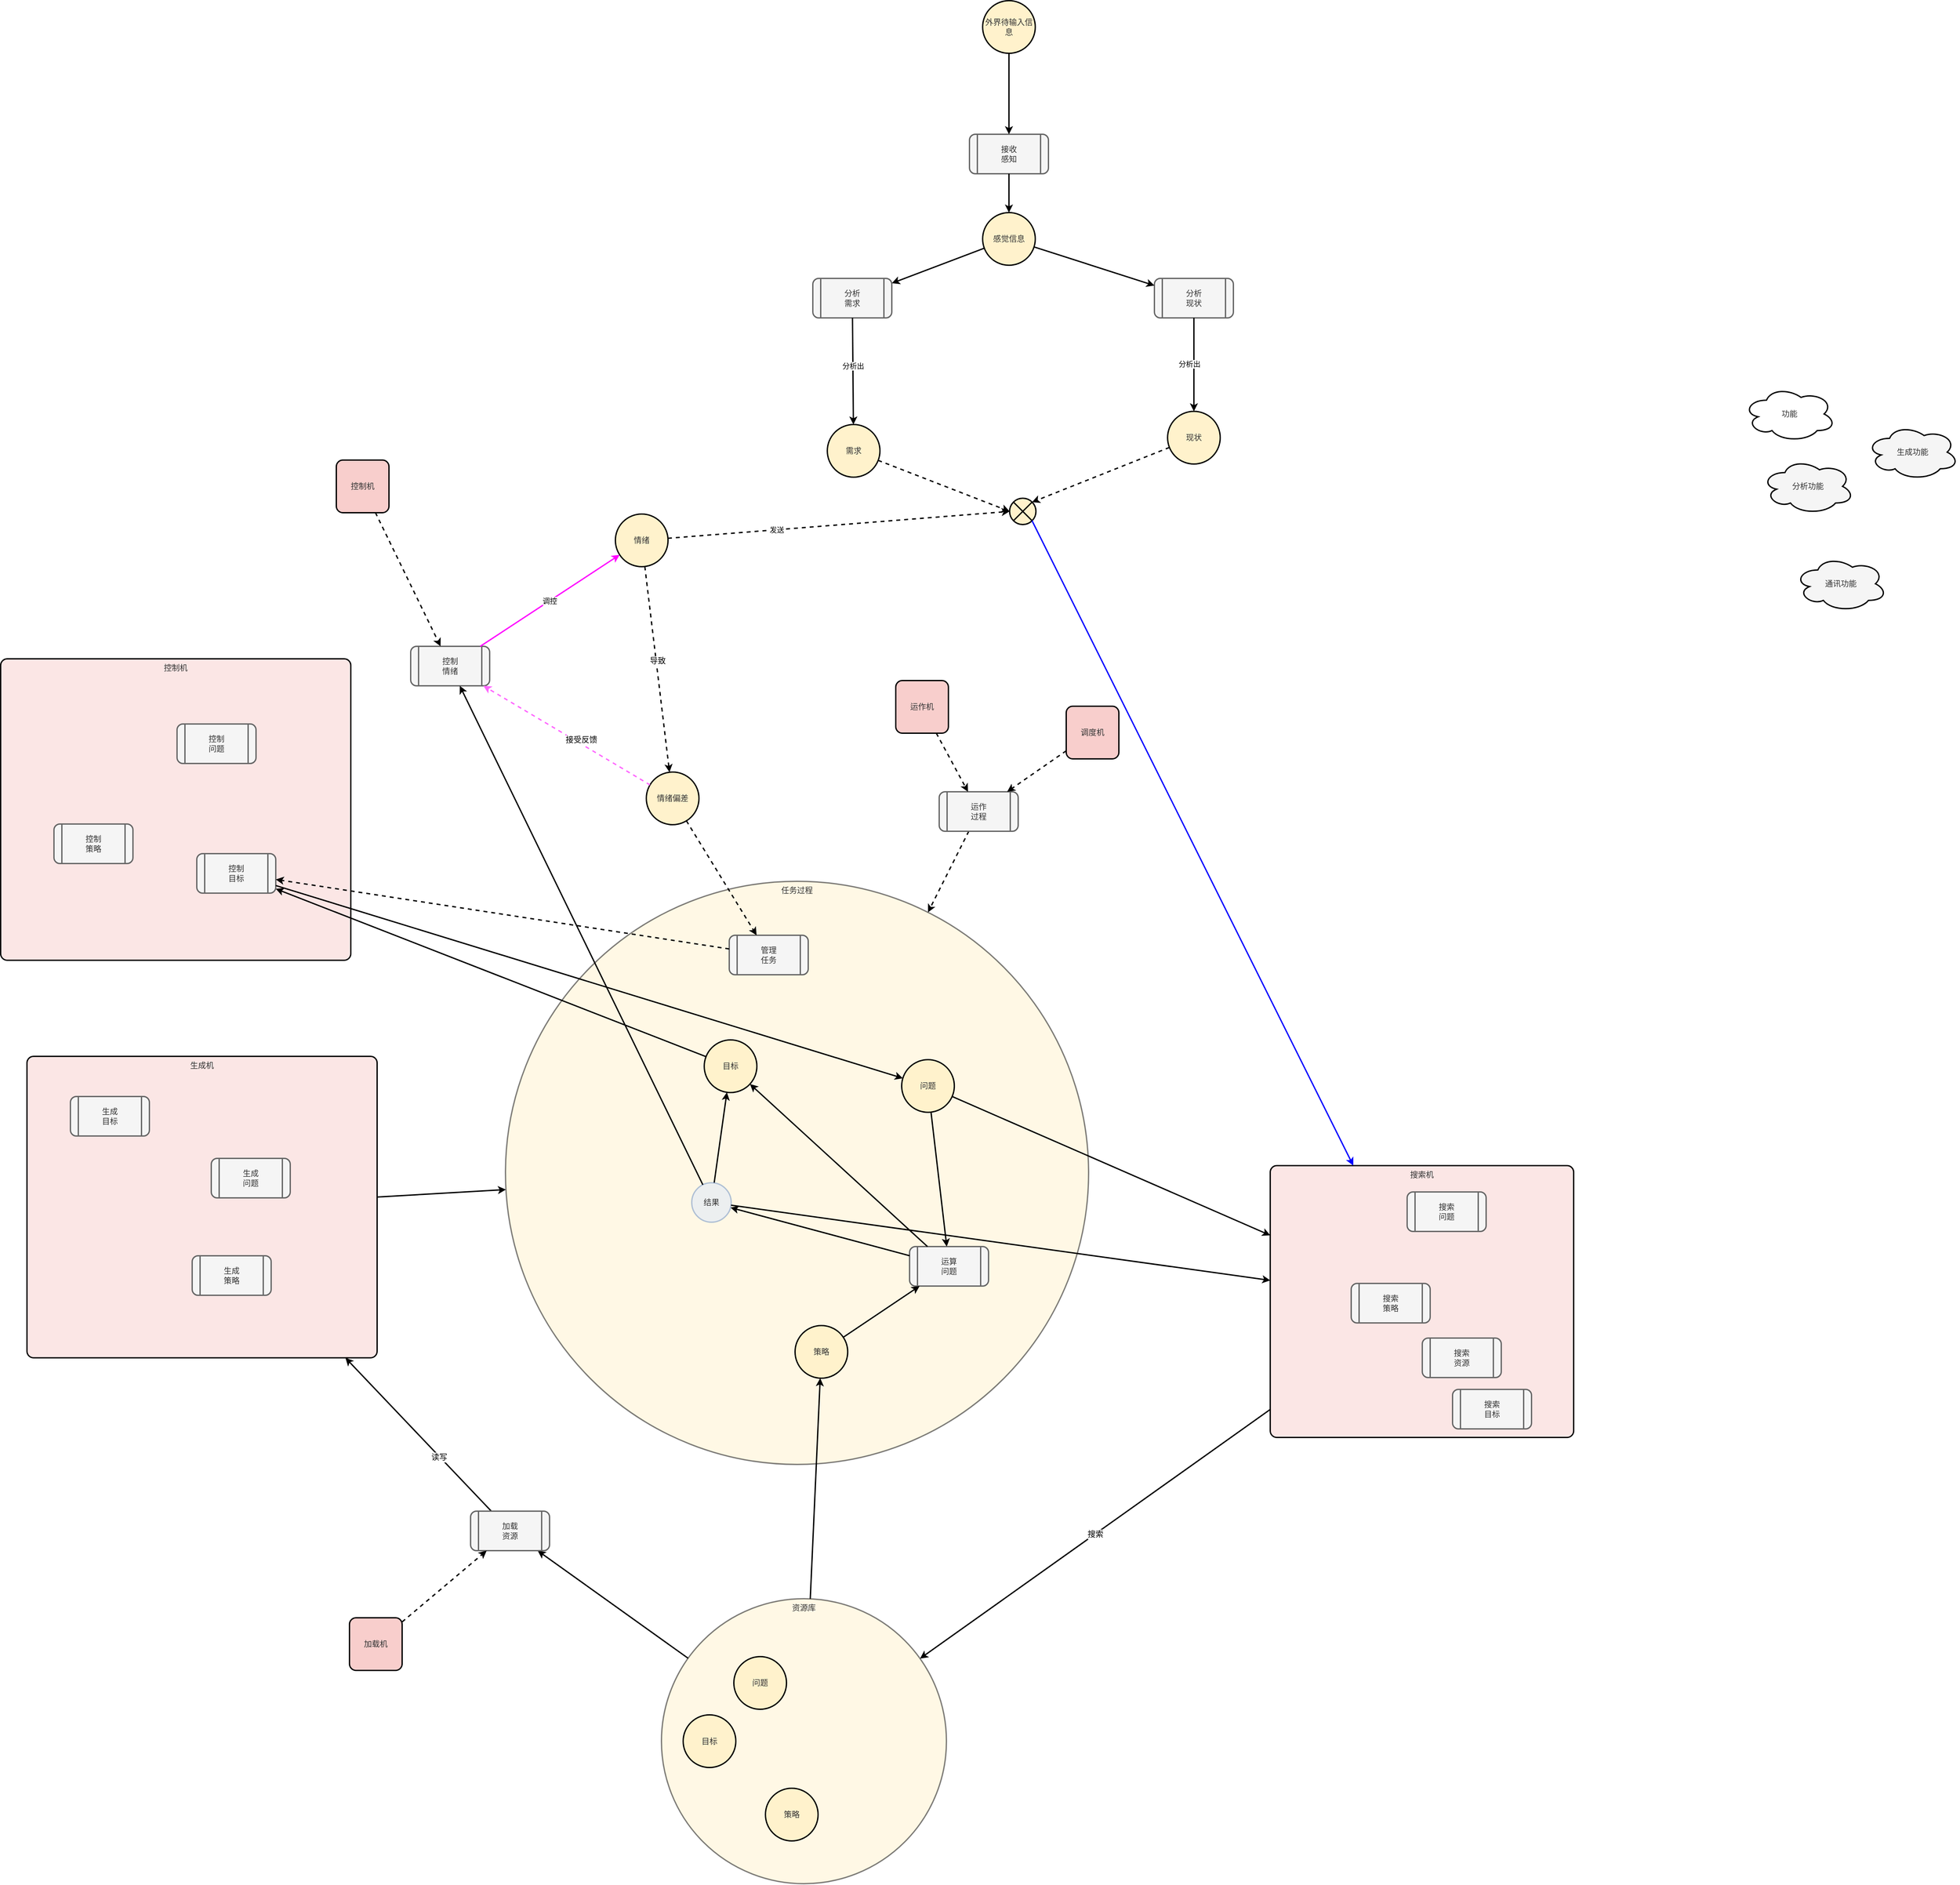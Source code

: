 <mxfile version="20.2.3" type="device" pages="6"><diagram name="分析问题过程-220801" id="iQArRllYyjkhI29a3k_l"><mxGraphModel dx="3186" dy="2047" grid="0" gridSize="10" guides="1" tooltips="1" connect="1" arrows="1" fold="1" page="0" pageScale="1" pageWidth="1169" pageHeight="827" math="0" shadow="0"><root><mxCell id="6KIqwCQ8-0nh9sj-8vbB-0"/><mxCell id="6KIqwCQ8-0nh9sj-8vbB-1" parent="6KIqwCQ8-0nh9sj-8vbB-0"/><mxCell id="KG8K_HzcwfT01ozUpm2i-20" value="任务过程" style="ellipse;whiteSpace=wrap;html=1;aspect=fixed;fontFamily=Times New Roman;fontSize=12;fontColor=#333333;align=center;strokeColor=default;fillColor=#fff2cc;strokeWidth=2;rotatable=0;resizable=1;verticalAlign=top;container=1;opacity=50;recursiveResize=0;treeFolding=1;treeMoving=1;" parent="6KIqwCQ8-0nh9sj-8vbB-1" vertex="1"><mxGeometry x="-890" y="397" width="886" height="886" as="geometry"><mxRectangle x="-764" y="514" width="51" height="18" as="alternateBounds"/></mxGeometry></mxCell><mxCell id="6KIqwCQ8-0nh9sj-8vbB-15" value="策略" style="ellipse;whiteSpace=wrap;html=1;aspect=fixed;fontFamily=Times New Roman;fontSize=12;fontColor=#333333;align=center;strokeColor=default;fillColor=#fff2cc;strokeWidth=2;rotatable=0;resizable=0;" parent="KG8K_HzcwfT01ozUpm2i-20" vertex="1"><mxGeometry x="440.004" y="674.998" width="80" height="80" as="geometry"/></mxCell><mxCell id="6KIqwCQ8-0nh9sj-8vbB-21" value="问题" style="ellipse;whiteSpace=wrap;html=1;aspect=fixed;fontFamily=Times New Roman;fontSize=12;fontColor=#333333;align=center;strokeColor=default;fillColor=#fff2cc;strokeWidth=2;rotatable=0;resizable=0;" parent="KG8K_HzcwfT01ozUpm2i-20" vertex="1"><mxGeometry x="602.0" y="271.001" width="80" height="80" as="geometry"/></mxCell><mxCell id="6KIqwCQ8-0nh9sj-8vbB-16" value="目标" style="ellipse;whiteSpace=wrap;html=1;aspect=fixed;fontFamily=Times New Roman;fontSize=12;fontColor=#333333;align=center;strokeColor=default;fillColor=#fff2cc;strokeWidth=2;rotatable=0;resizable=0;" parent="KG8K_HzcwfT01ozUpm2i-20" vertex="1"><mxGeometry x="302.001" y="241.0" width="80" height="80" as="geometry"/></mxCell><mxCell id="Q_3mT_n_t7Xuyd0JndkG-16" value="运算&lt;br&gt;问题" style="shape=process;whiteSpace=wrap;html=1;backgroundOutline=1;fontFamily=Times New Roman;fontSize=12;fillColor=#f5f5f5;rounded=1;strokeWidth=2;strokeColor=#666666;resizable=0;rotatable=0;comic=0;fontColor=#333333;" parent="KG8K_HzcwfT01ozUpm2i-20" vertex="1"><mxGeometry x="614" y="555" width="120" height="60" as="geometry"/></mxCell><mxCell id="Q_3mT_n_t7Xuyd0JndkG-17" value="" style="edgeStyle=none;orthogonalLoop=1;jettySize=auto;html=1;fontFamily=Times New Roman;endArrow=classic;endFill=1;strokeWidth=2;rounded=0;" parent="KG8K_HzcwfT01ozUpm2i-20" source="6KIqwCQ8-0nh9sj-8vbB-15" target="Q_3mT_n_t7Xuyd0JndkG-16" edge="1"><mxGeometry relative="1" as="geometry"><mxPoint x="500.126" y="146.472" as="sourcePoint"/><mxPoint x="640.009" y="-87.167" as="targetPoint"/></mxGeometry></mxCell><mxCell id="6KIqwCQ8-0nh9sj-8vbB-49" style="edgeStyle=none;orthogonalLoop=1;jettySize=auto;html=1;fontFamily=Times New Roman;endArrow=classic;endFill=1;strokeWidth=2;curved=1;startArrow=none;" parent="KG8K_HzcwfT01ozUpm2i-20" source="6KIqwCQ8-0nh9sj-8vbB-21" target="Q_3mT_n_t7Xuyd0JndkG-16" edge="1"><mxGeometry relative="1" as="geometry"><Array as="points"/></mxGeometry></mxCell><mxCell id="KG8K_HzcwfT01ozUpm2i-17" style="edgeStyle=none;shape=connector;curved=1;rounded=1;orthogonalLoop=1;jettySize=auto;html=1;labelBackgroundColor=default;fontFamily=Times New Roman;fontSize=11;fontColor=default;startArrow=none;endArrow=classic;strokeColor=default;strokeWidth=2;" parent="KG8K_HzcwfT01ozUpm2i-20" source="Q_3mT_n_t7Xuyd0JndkG-16" target="6KIqwCQ8-0nh9sj-8vbB-16" edge="1"><mxGeometry relative="1" as="geometry"/></mxCell><mxCell id="KG8K_HzcwfT01ozUpm2i-25" style="edgeStyle=none;shape=connector;curved=1;rounded=1;orthogonalLoop=1;jettySize=auto;html=1;labelBackgroundColor=default;fontFamily=Times New Roman;fontSize=11;fontColor=default;startArrow=none;startFill=0;endArrow=classic;endFill=1;strokeColor=default;strokeWidth=2;" parent="KG8K_HzcwfT01ozUpm2i-20" source="Q_3mT_n_t7Xuyd0JndkG-16" target="KG8K_HzcwfT01ozUpm2i-28" edge="1"><mxGeometry relative="1" as="geometry"><mxPoint x="322.695" y="440.927" as="targetPoint"/></mxGeometry></mxCell><mxCell id="g10roFSP2oZsjy4VEJmK-0" style="edgeStyle=none;shape=connector;curved=1;rounded=1;orthogonalLoop=1;jettySize=auto;html=1;labelBackgroundColor=default;fontFamily=Times New Roman;fontSize=11;fontColor=default;startArrow=none;startFill=0;endArrow=classic;endFill=1;strokeColor=default;strokeWidth=2;" parent="KG8K_HzcwfT01ozUpm2i-20" source="KG8K_HzcwfT01ozUpm2i-28" target="6KIqwCQ8-0nh9sj-8vbB-16" edge="1"><mxGeometry relative="1" as="geometry"/></mxCell><mxCell id="KG8K_HzcwfT01ozUpm2i-28" value="结果" style="ellipse;whiteSpace=wrap;html=1;aspect=fixed;fontFamily=Times New Roman;fontSize=12;align=center;strokeColor=#6c8ebf;fillColor=#dae8fc;strokeWidth=2;comic=0;resizable=0;rotatable=0;connectable=1;snapToPoint=0;dropTarget=1;labelBorderColor=none;opacity=50;fontColor=#333333;" parent="KG8K_HzcwfT01ozUpm2i-20" vertex="1"><mxGeometry x="283" y="458" width="60" height="60" as="geometry"/></mxCell><mxCell id="KG8K_HzcwfT01ozUpm2i-66" value="管理&lt;br&gt;任务" style="shape=process;whiteSpace=wrap;html=1;backgroundOutline=1;fontFamily=Times New Roman;fontSize=12;fillColor=#f5f5f5;rounded=1;strokeWidth=2;strokeColor=#666666;resizable=0;rotatable=0;comic=0;fontColor=#333333;" parent="KG8K_HzcwfT01ozUpm2i-20" vertex="1"><mxGeometry x="340" y="82" width="120" height="60" as="geometry"/></mxCell><mxCell id="KG8K_HzcwfT01ozUpm2i-15" style="edgeStyle=none;shape=connector;curved=1;rounded=1;orthogonalLoop=1;jettySize=auto;html=1;labelBackgroundColor=default;fontFamily=Times New Roman;fontSize=11;fontColor=default;startArrow=none;endArrow=classic;strokeColor=default;strokeWidth=2;" parent="6KIqwCQ8-0nh9sj-8vbB-1" source="KG8K_HzcwfT01ozUpm2i-10" target="yp7tCBC_1xE6_GtMIYBX-1" edge="1"><mxGeometry relative="1" as="geometry"/></mxCell><mxCell id="KG8K_HzcwfT01ozUpm2i-10" value="资源库" style="ellipse;whiteSpace=wrap;html=1;aspect=fixed;fontFamily=Times New Roman;fontSize=12;fontColor=#333333;align=center;strokeColor=default;fillColor=#fff2cc;strokeWidth=2;rotatable=0;resizable=1;verticalAlign=top;container=1;opacity=50;treeFolding=0;treeMoving=0;moveCells=0;" parent="6KIqwCQ8-0nh9sj-8vbB-1" vertex="1"><mxGeometry x="-653" y="1487" width="433" height="433" as="geometry"><mxRectangle x="-534" y="1428" width="63" height="18" as="alternateBounds"/></mxGeometry></mxCell><mxCell id="KG8K_HzcwfT01ozUpm2i-14" value="目标" style="ellipse;whiteSpace=wrap;html=1;aspect=fixed;fontFamily=Times New Roman;fontSize=12;fontColor=#333333;align=center;strokeColor=default;fillColor=#fff2cc;strokeWidth=2;rotatable=0;resizable=0;" parent="KG8K_HzcwfT01ozUpm2i-10" vertex="1"><mxGeometry x="33" y="176.5" width="80" height="80" as="geometry"/></mxCell><mxCell id="KG8K_HzcwfT01ozUpm2i-12" value="策略" style="ellipse;whiteSpace=wrap;html=1;aspect=fixed;fontFamily=Times New Roman;fontSize=12;fontColor=#333333;align=center;strokeColor=default;fillColor=#fff2cc;strokeWidth=2;rotatable=0;resizable=0;" parent="KG8K_HzcwfT01ozUpm2i-10" vertex="1"><mxGeometry x="158" y="288" width="80" height="80" as="geometry"/></mxCell><mxCell id="KG8K_HzcwfT01ozUpm2i-11" value="问题" style="ellipse;whiteSpace=wrap;html=1;aspect=fixed;fontFamily=Times New Roman;fontSize=12;fontColor=#333333;align=center;strokeColor=default;fillColor=#fff2cc;strokeWidth=2;rotatable=0;resizable=0;" parent="KG8K_HzcwfT01ozUpm2i-10" vertex="1"><mxGeometry x="110" y="88" width="80" height="80" as="geometry"/></mxCell><mxCell id="6KIqwCQ8-0nh9sj-8vbB-2" value="搜索机" style="rounded=1;whiteSpace=wrap;html=1;fontFamily=Times New Roman;fontSize=12;align=center;strokeColor=default;fillColor=#f8cecc;absoluteArcSize=1;fillOpacity=50;connectable=1;container=1;collapsible=1;recursiveResize=0;verticalAlign=top;expand=1;treeFolding=0;strokeWidth=2;rotatable=0;resizable=0;fontColor=#333333;" parent="6KIqwCQ8-0nh9sj-8vbB-1" vertex="1"><mxGeometry x="272" y="829" width="461" height="413" as="geometry"/></mxCell><mxCell id="yp7tCBC_1xE6_GtMIYBX-2" value="搜索&lt;br&gt;问题" style="shape=process;whiteSpace=wrap;html=1;backgroundOutline=1;fontFamily=Times New Roman;fontSize=12;fillColor=#f5f5f5;rounded=1;strokeWidth=2;strokeColor=#666666;resizable=0;rotatable=0;comic=0;fontColor=#333333;" parent="6KIqwCQ8-0nh9sj-8vbB-2" vertex="1"><mxGeometry x="208" y="40" width="120" height="60" as="geometry"/></mxCell><mxCell id="yp7tCBC_1xE6_GtMIYBX-8" value="搜索&lt;br&gt;资源" style="shape=process;whiteSpace=wrap;html=1;backgroundOutline=1;fontFamily=Times New Roman;fontSize=12;fillColor=#f5f5f5;rounded=1;strokeWidth=2;strokeColor=#666666;resizable=0;rotatable=0;comic=0;fontColor=#333333;" parent="6KIqwCQ8-0nh9sj-8vbB-2" vertex="1"><mxGeometry x="231" y="262" width="120" height="60" as="geometry"/></mxCell><mxCell id="Q_3mT_n_t7Xuyd0JndkG-1" value="搜索&lt;br&gt;策略" style="shape=process;whiteSpace=wrap;html=1;backgroundOutline=1;fontFamily=Times New Roman;fontSize=12;fillColor=#f5f5f5;rounded=1;strokeWidth=2;strokeColor=#666666;resizable=0;rotatable=0;comic=0;fontColor=#333333;" parent="6KIqwCQ8-0nh9sj-8vbB-2" vertex="1"><mxGeometry x="123" y="179" width="120" height="60" as="geometry"/></mxCell><mxCell id="KG8K_HzcwfT01ozUpm2i-8" value="搜索&lt;br&gt;目标" style="shape=process;whiteSpace=wrap;html=1;backgroundOutline=1;fontFamily=Times New Roman;fontSize=12;fillColor=#f5f5f5;rounded=1;strokeWidth=2;strokeColor=#666666;resizable=0;rotatable=0;comic=0;fontColor=#333333;" parent="6KIqwCQ8-0nh9sj-8vbB-2" vertex="1"><mxGeometry x="277" y="340" width="120" height="60" as="geometry"/></mxCell><mxCell id="6KIqwCQ8-0nh9sj-8vbB-11" value="" style="shape=sumEllipse;perimeter=ellipsePerimeter;whiteSpace=wrap;html=1;backgroundOutline=1;labelBackgroundColor=none;labelBorderColor=none;fontFamily=Times New Roman;resizable=0;rotatable=0;deletable=1;recursiveResize=0;connectable=1;allowArrows=1;snapToPoint=1;fillColor=#fff2cc;strokeColor=default;strokeWidth=2;fontColor=#333333;" parent="6KIqwCQ8-0nh9sj-8vbB-1" vertex="1"><mxGeometry x="-124" y="-185" width="40" height="40" as="geometry"/></mxCell><mxCell id="6KIqwCQ8-0nh9sj-8vbB-13" value="情绪偏差" style="ellipse;whiteSpace=wrap;html=1;aspect=fixed;fontFamily=Times New Roman;fontSize=12;fontColor=#333333;align=center;strokeColor=default;fillColor=#fff2cc;strokeWidth=2;rotatable=0;resizable=0;" parent="6KIqwCQ8-0nh9sj-8vbB-1" vertex="1"><mxGeometry x="-676" y="231" width="80" height="80" as="geometry"/></mxCell><mxCell id="6KIqwCQ8-0nh9sj-8vbB-14" value="需求" style="ellipse;whiteSpace=wrap;html=1;aspect=fixed;fontFamily=Times New Roman;fontSize=12;fontColor=#333333;align=center;strokeColor=default;fillColor=#fff2cc;strokeWidth=2;rotatable=0;resizable=0;" parent="6KIqwCQ8-0nh9sj-8vbB-1" vertex="1"><mxGeometry x="-401" y="-297" width="80" height="80" as="geometry"/></mxCell><mxCell id="6KIqwCQ8-0nh9sj-8vbB-17" value="现状" style="ellipse;whiteSpace=wrap;html=1;aspect=fixed;fontFamily=Times New Roman;fontSize=12;fontColor=#333333;align=center;strokeColor=default;fillColor=#fff2cc;strokeWidth=2;rotatable=0;resizable=0;" parent="6KIqwCQ8-0nh9sj-8vbB-1" vertex="1"><mxGeometry x="116" y="-317" width="80" height="80" as="geometry"/></mxCell><mxCell id="6KIqwCQ8-0nh9sj-8vbB-30" value="情绪" style="ellipse;whiteSpace=wrap;html=1;aspect=fixed;labelBorderColor=none;fontFamily=Times New Roman;fontSize=12;fontColor=#333333;strokeColor=default;strokeWidth=2;fillColor=#fff2cc;rotatable=0;resizable=0;" parent="6KIqwCQ8-0nh9sj-8vbB-1" vertex="1"><mxGeometry x="-723" y="-161" width="80" height="80" as="geometry"/></mxCell><mxCell id="6KIqwCQ8-0nh9sj-8vbB-32" value="功能" style="ellipse;shape=cloud;whiteSpace=wrap;html=1;fontFamily=Times New Roman;fontSize=12;align=center;strokeWidth=2;rotatable=0;resizable=0;fontColor=#333333;" parent="6KIqwCQ8-0nh9sj-8vbB-1" vertex="1"><mxGeometry x="991" y="-355" width="140" height="84" as="geometry"/></mxCell><mxCell id="6KIqwCQ8-0nh9sj-8vbB-33" value="分析功能" style="ellipse;shape=cloud;whiteSpace=wrap;html=1;fontFamily=Times New Roman;fontSize=12;fontColor=#333333;align=center;strokeColor=default;fillColor=#f5f5f5;strokeWidth=2;rotatable=0;resizable=0;" parent="6KIqwCQ8-0nh9sj-8vbB-1" vertex="1"><mxGeometry x="1019" y="-245" width="140" height="84" as="geometry"/></mxCell><mxCell id="6KIqwCQ8-0nh9sj-8vbB-34" value="生成功能" style="ellipse;shape=cloud;whiteSpace=wrap;html=1;fontFamily=Times New Roman;fontSize=12;fontColor=#333333;align=center;strokeColor=default;fillColor=#f5f5f5;strokeWidth=2;rotatable=0;resizable=0;" parent="6KIqwCQ8-0nh9sj-8vbB-1" vertex="1"><mxGeometry x="1178" y="-297" width="140" height="84" as="geometry"/></mxCell><mxCell id="6KIqwCQ8-0nh9sj-8vbB-35" value="通讯功能" style="ellipse;shape=cloud;whiteSpace=wrap;html=1;fontFamily=Times New Roman;fontSize=12;fontColor=#333333;align=center;strokeColor=default;fillColor=#f5f5f5;strokeWidth=2;rotatable=0;resizable=0;" parent="6KIqwCQ8-0nh9sj-8vbB-1" vertex="1"><mxGeometry x="1069" y="-97" width="140" height="84" as="geometry"/></mxCell><mxCell id="6KIqwCQ8-0nh9sj-8vbB-99" value="外界待输入信息" style="ellipse;whiteSpace=wrap;html=1;aspect=fixed;fontFamily=Times New Roman;fontSize=12;fontColor=#333333;align=center;strokeColor=default;fillColor=#fff2cc;strokeWidth=2;rotatable=0;resizable=0;" parent="6KIqwCQ8-0nh9sj-8vbB-1" vertex="1"><mxGeometry x="-165" y="-941" width="80" height="80" as="geometry"/></mxCell><mxCell id="6KIqwCQ8-0nh9sj-8vbB-100" value="感觉信息" style="ellipse;whiteSpace=wrap;html=1;aspect=fixed;fontFamily=Times New Roman;fontSize=12;fontColor=#333333;align=center;strokeColor=default;fillColor=#fff2cc;strokeWidth=2;rotatable=0;resizable=0;" parent="6KIqwCQ8-0nh9sj-8vbB-1" vertex="1"><mxGeometry x="-165" y="-619" width="80" height="80" as="geometry"/></mxCell><mxCell id="6KIqwCQ8-0nh9sj-8vbB-101" value="接收&lt;br&gt;感知" style="shape=process;whiteSpace=wrap;html=1;backgroundOutline=1;fontFamily=Times New Roman;fontSize=12;fillColor=#f5f5f5;rounded=1;strokeWidth=2;strokeColor=#666666;resizable=0;rotatable=0;comic=0;fontColor=#333333;" parent="6KIqwCQ8-0nh9sj-8vbB-1" vertex="1"><mxGeometry x="-185" y="-738" width="120" height="60" as="geometry"/></mxCell><mxCell id="BtVI41BZAgx9Rg9OeLxW-0" value="控制&lt;br&gt;情绪" style="shape=process;whiteSpace=wrap;html=1;backgroundOutline=1;fontFamily=Times New Roman;fontSize=12;fillColor=#f5f5f5;rounded=1;strokeWidth=2;strokeColor=#666666;resizable=0;rotatable=0;comic=0;fontColor=#333333;" parent="6KIqwCQ8-0nh9sj-8vbB-1" vertex="1"><mxGeometry x="-1034" y="40" width="120" height="60" as="geometry"/></mxCell><mxCell id="qyIdVGE-xYwlxEcdnT-N-0" value="控制机" style="rounded=1;whiteSpace=wrap;html=1;fontFamily=Times New Roman;fontSize=12;fontColor=#333333;align=center;strokeColor=default;fillColor=#f8cecc;absoluteArcSize=1;strokeWidth=2;rotatable=0;resizable=0;" parent="6KIqwCQ8-0nh9sj-8vbB-1" vertex="1"><mxGeometry x="-1147" y="-243" width="80" height="80" as="geometry"/></mxCell><mxCell id="gZkQNLfo68WS5s3-SaRu-2" value="分析&lt;br&gt;需求" style="shape=process;whiteSpace=wrap;html=1;backgroundOutline=1;fontFamily=Times New Roman;fontSize=12;fillColor=#f5f5f5;rounded=1;strokeWidth=2;strokeColor=#666666;resizable=0;rotatable=0;comic=0;fontColor=#333333;" parent="6KIqwCQ8-0nh9sj-8vbB-1" vertex="1"><mxGeometry x="-423" y="-519" width="120" height="60" as="geometry"/></mxCell><mxCell id="gZkQNLfo68WS5s3-SaRu-6" value="分析&lt;br&gt;现状" style="shape=process;whiteSpace=wrap;html=1;backgroundOutline=1;fontFamily=Times New Roman;fontSize=12;fillColor=#f5f5f5;rounded=1;strokeWidth=2;strokeColor=#666666;resizable=0;rotatable=0;comic=0;fontColor=#333333;" parent="6KIqwCQ8-0nh9sj-8vbB-1" vertex="1"><mxGeometry x="96" y="-519" width="120" height="60" as="geometry"/></mxCell><mxCell id="g10roFSP2oZsjy4VEJmK-2" style="edgeStyle=none;shape=connector;curved=1;rounded=1;orthogonalLoop=1;jettySize=auto;html=1;labelBackgroundColor=default;fontFamily=Times New Roman;fontSize=11;fontColor=default;startArrow=none;startFill=0;endArrow=classic;endFill=1;strokeColor=default;strokeWidth=2;" parent="6KIqwCQ8-0nh9sj-8vbB-1" source="Q_3mT_n_t7Xuyd0JndkG-5" target="KG8K_HzcwfT01ozUpm2i-20" edge="1"><mxGeometry relative="1" as="geometry"/></mxCell><mxCell id="Q_3mT_n_t7Xuyd0JndkG-5" value="生成机" style="rounded=1;whiteSpace=wrap;html=1;fontFamily=Times New Roman;fontSize=12;align=center;strokeColor=default;fillColor=#f8cecc;absoluteArcSize=1;fillOpacity=50;connectable=1;container=1;collapsible=1;recursiveResize=0;verticalAlign=top;expand=1;treeFolding=0;strokeWidth=2;rotatable=0;resizable=1;fontColor=#333333;" parent="6KIqwCQ8-0nh9sj-8vbB-1" vertex="1"><mxGeometry x="-1617" y="663" width="532" height="458" as="geometry"/></mxCell><mxCell id="Q_3mT_n_t7Xuyd0JndkG-20" value="生成&lt;br&gt;策略" style="shape=process;whiteSpace=wrap;html=1;backgroundOutline=1;fontFamily=Times New Roman;fontSize=12;rounded=1;strokeWidth=2;resizable=0;rotatable=0;comic=0;fillColor=#f5f5f5;fontColor=#333333;strokeColor=#666666;labelBorderColor=none;" parent="Q_3mT_n_t7Xuyd0JndkG-5" vertex="1"><mxGeometry x="251" y="303" width="120" height="60" as="geometry"/></mxCell><mxCell id="Q_3mT_n_t7Xuyd0JndkG-11" value="生成&lt;br&gt;问题" style="shape=process;whiteSpace=wrap;html=1;backgroundOutline=1;fontFamily=Times New Roman;fontSize=12;fillColor=#f5f5f5;rounded=1;strokeWidth=2;strokeColor=#666666;resizable=0;rotatable=0;comic=0;fontColor=#333333;" parent="Q_3mT_n_t7Xuyd0JndkG-5" vertex="1"><mxGeometry x="280" y="155" width="120" height="60" as="geometry"/></mxCell><mxCell id="KG8K_HzcwfT01ozUpm2i-16" value="生成&lt;br&gt;目标" style="shape=process;whiteSpace=wrap;html=1;backgroundOutline=1;fontFamily=Times New Roman;fontSize=12;rounded=1;strokeWidth=2;resizable=0;rotatable=0;comic=0;fillColor=#f5f5f5;fontColor=#333333;strokeColor=#666666;labelBorderColor=none;" parent="Q_3mT_n_t7Xuyd0JndkG-5" vertex="1"><mxGeometry x="66" y="61" width="120" height="60" as="geometry"/></mxCell><mxCell id="6KIqwCQ8-0nh9sj-8vbB-12" style="edgeStyle=none;shape=connector;rounded=1;orthogonalLoop=1;jettySize=auto;html=1;labelBackgroundColor=default;fontFamily=Times New Roman;fontSize=11;fontColor=#000000;startArrow=none;endArrow=classic;endFill=1;strokeColor=default;strokeWidth=2;dashed=1;" parent="6KIqwCQ8-0nh9sj-8vbB-1" source="6KIqwCQ8-0nh9sj-8vbB-13" target="KG8K_HzcwfT01ozUpm2i-66" edge="1"><mxGeometry relative="1" as="geometry"/></mxCell><mxCell id="6KIqwCQ8-0nh9sj-8vbB-28" style="edgeStyle=none;rounded=0;orthogonalLoop=1;jettySize=auto;html=1;fontFamily=Times New Roman;strokeWidth=2;dashed=1;" parent="6KIqwCQ8-0nh9sj-8vbB-1" source="6KIqwCQ8-0nh9sj-8vbB-30" target="6KIqwCQ8-0nh9sj-8vbB-11" edge="1"><mxGeometry relative="1" as="geometry"/></mxCell><mxCell id="6KIqwCQ8-0nh9sj-8vbB-29" value="发送" style="edgeLabel;html=1;align=center;verticalAlign=middle;resizable=0;points=[];fontFamily=Times New Roman;" parent="6KIqwCQ8-0nh9sj-8vbB-28" vertex="1" connectable="0"><mxGeometry x="-0.365" relative="1" as="geometry"><mxPoint as="offset"/></mxGeometry></mxCell><mxCell id="6KIqwCQ8-0nh9sj-8vbB-38" style="edgeStyle=none;shape=connector;curved=1;rounded=1;orthogonalLoop=1;jettySize=auto;html=1;labelBackgroundColor=default;fontFamily=Times New Roman;fontSize=12;fontColor=default;startArrow=none;endArrow=classic;endFill=1;strokeColor=default;strokeWidth=2;" parent="6KIqwCQ8-0nh9sj-8vbB-1" source="KG8K_HzcwfT01ozUpm2i-10" target="6KIqwCQ8-0nh9sj-8vbB-15" edge="1"><mxGeometry relative="1" as="geometry"/></mxCell><mxCell id="6KIqwCQ8-0nh9sj-8vbB-44" style="rounded=0;orthogonalLoop=1;jettySize=auto;html=1;fontFamily=Times New Roman;strokeWidth=2;anchorPointDirection=0;dashed=1;" parent="6KIqwCQ8-0nh9sj-8vbB-1" source="6KIqwCQ8-0nh9sj-8vbB-14" target="6KIqwCQ8-0nh9sj-8vbB-11" edge="1"><mxGeometry relative="1" as="geometry"><mxPoint x="-90" y="-20" as="targetPoint"/></mxGeometry></mxCell><mxCell id="6KIqwCQ8-0nh9sj-8vbB-47" style="edgeStyle=none;shape=connector;curved=1;rounded=1;orthogonalLoop=1;jettySize=auto;html=1;dashed=1;labelBackgroundColor=default;fontFamily=Times New Roman;fontSize=12;fontColor=default;startArrow=none;startFill=0;endArrow=classic;endFill=1;strokeColor=#FF66FF;strokeWidth=2;" parent="6KIqwCQ8-0nh9sj-8vbB-1" source="6KIqwCQ8-0nh9sj-8vbB-13" target="BtVI41BZAgx9Rg9OeLxW-0" edge="1"><mxGeometry relative="1" as="geometry"><mxPoint x="-607" y="99.106" as="targetPoint"/></mxGeometry></mxCell><mxCell id="6KIqwCQ8-0nh9sj-8vbB-48" value="接受反馈" style="edgeLabel;html=1;align=center;verticalAlign=middle;resizable=0;points=[];fontSize=12;fontFamily=Times New Roman;fontColor=default;" parent="6KIqwCQ8-0nh9sj-8vbB-47" vertex="1" connectable="0"><mxGeometry x="-0.148" y="-5" relative="1" as="geometry"><mxPoint as="offset"/></mxGeometry></mxCell><mxCell id="6KIqwCQ8-0nh9sj-8vbB-51" style="edgeStyle=none;rounded=0;orthogonalLoop=1;jettySize=auto;html=1;fontFamily=Times New Roman;strokeWidth=2;dashed=1;" parent="6KIqwCQ8-0nh9sj-8vbB-1" source="6KIqwCQ8-0nh9sj-8vbB-17" target="6KIqwCQ8-0nh9sj-8vbB-11" edge="1"><mxGeometry relative="1" as="geometry"/></mxCell><mxCell id="6KIqwCQ8-0nh9sj-8vbB-58" style="edgeStyle=none;shape=connector;curved=1;rounded=1;orthogonalLoop=1;jettySize=auto;html=1;labelBackgroundColor=default;fontFamily=Times New Roman;fontSize=11;fontColor=default;startArrow=none;endArrow=classic;strokeColor=default;strokeWidth=2;" parent="6KIqwCQ8-0nh9sj-8vbB-1" source="gZkQNLfo68WS5s3-SaRu-2" target="6KIqwCQ8-0nh9sj-8vbB-14" edge="1"><mxGeometry relative="1" as="geometry"><mxPoint x="-351.058" y="-361" as="sourcePoint"/></mxGeometry></mxCell><mxCell id="6KIqwCQ8-0nh9sj-8vbB-59" value="分析出" style="edgeLabel;html=1;align=center;verticalAlign=middle;resizable=0;points=[];fontSize=11;fontFamily=Times New Roman;fontColor=default;" parent="6KIqwCQ8-0nh9sj-8vbB-58" vertex="1" connectable="0"><mxGeometry x="-0.092" relative="1" as="geometry"><mxPoint y="-1" as="offset"/></mxGeometry></mxCell><mxCell id="6KIqwCQ8-0nh9sj-8vbB-60" style="edgeStyle=none;shape=connector;curved=1;rounded=1;orthogonalLoop=1;jettySize=auto;html=1;labelBackgroundColor=default;fontFamily=Times New Roman;fontSize=11;fontColor=default;startArrow=none;endArrow=classic;strokeColor=default;strokeWidth=2;" parent="6KIqwCQ8-0nh9sj-8vbB-1" source="gZkQNLfo68WS5s3-SaRu-6" target="6KIqwCQ8-0nh9sj-8vbB-17" edge="1"><mxGeometry relative="1" as="geometry"><mxPoint x="124.232" y="-533" as="sourcePoint"/></mxGeometry></mxCell><mxCell id="6KIqwCQ8-0nh9sj-8vbB-61" value="分析出" style="edgeLabel;html=1;align=center;verticalAlign=middle;resizable=0;points=[];fontSize=11;fontFamily=Times New Roman;fontColor=default;" parent="6KIqwCQ8-0nh9sj-8vbB-60" vertex="1" connectable="0"><mxGeometry x="-0.007" y="-7" relative="1" as="geometry"><mxPoint y="-1" as="offset"/></mxGeometry></mxCell><mxCell id="6KIqwCQ8-0nh9sj-8vbB-71" style="edgeStyle=none;shape=connector;curved=1;rounded=1;orthogonalLoop=1;jettySize=auto;html=1;labelBackgroundColor=default;fontFamily=Times New Roman;fontSize=11;fontColor=default;startArrow=none;endArrow=classic;strokeColor=default;strokeWidth=2;dashed=1;" parent="6KIqwCQ8-0nh9sj-8vbB-1" source="6KIqwCQ8-0nh9sj-8vbB-30" target="6KIqwCQ8-0nh9sj-8vbB-13" edge="1"><mxGeometry relative="1" as="geometry"/></mxCell><mxCell id="6KIqwCQ8-0nh9sj-8vbB-72" value="导致" style="edgeLabel;html=1;align=center;verticalAlign=middle;resizable=0;points=[];fontSize=12;fontFamily=Times New Roman;fontColor=default;" parent="6KIqwCQ8-0nh9sj-8vbB-71" vertex="1" connectable="0"><mxGeometry x="-0.082" y="2" relative="1" as="geometry"><mxPoint as="offset"/></mxGeometry></mxCell><mxCell id="6KIqwCQ8-0nh9sj-8vbB-73" value="调控" style="edgeStyle=none;shape=connector;curved=1;rounded=1;orthogonalLoop=1;jettySize=auto;html=1;labelBackgroundColor=default;fontFamily=Times New Roman;fontSize=11;fontColor=default;startArrow=none;endArrow=classic;strokeColor=#FF00FF;strokeWidth=2;endFill=1;" parent="6KIqwCQ8-0nh9sj-8vbB-1" source="BtVI41BZAgx9Rg9OeLxW-0" target="6KIqwCQ8-0nh9sj-8vbB-30" edge="1"><mxGeometry relative="1" as="geometry"><mxPoint x="-607" y="51.728" as="sourcePoint"/><mxPoint x="-198.699" y="102.106" as="targetPoint"/></mxGeometry></mxCell><mxCell id="6KIqwCQ8-0nh9sj-8vbB-83" value="搜索" style="edgeStyle=none;shape=connector;curved=1;rounded=1;orthogonalLoop=1;jettySize=auto;html=1;labelBackgroundColor=default;fontFamily=Times New Roman;fontSize=12;fontColor=default;startArrow=none;startFill=0;endArrow=classic;endFill=1;strokeColor=default;strokeWidth=2;" parent="6KIqwCQ8-0nh9sj-8vbB-1" source="6KIqwCQ8-0nh9sj-8vbB-2" target="KG8K_HzcwfT01ozUpm2i-10" edge="1"><mxGeometry relative="1" as="geometry"/></mxCell><mxCell id="6KIqwCQ8-0nh9sj-8vbB-84" style="edgeStyle=none;shape=connector;curved=1;rounded=1;orthogonalLoop=1;jettySize=auto;html=1;labelBackgroundColor=default;fontFamily=Times New Roman;fontSize=12;fontColor=default;startArrow=none;startFill=0;endArrow=classic;endFill=1;strokeColor=default;strokeWidth=2;" parent="6KIqwCQ8-0nh9sj-8vbB-1" source="yp7tCBC_1xE6_GtMIYBX-1" target="Q_3mT_n_t7Xuyd0JndkG-5" edge="1"><mxGeometry relative="1" as="geometry"><mxPoint x="-1262" y="936.843" as="sourcePoint"/></mxGeometry></mxCell><mxCell id="6KIqwCQ8-0nh9sj-8vbB-85" value="读写" style="edgeLabel;html=1;align=center;verticalAlign=middle;resizable=0;points=[];fontSize=12;fontFamily=Times New Roman;fontColor=default;" parent="6KIqwCQ8-0nh9sj-8vbB-84" vertex="1" connectable="0"><mxGeometry x="-0.284" y="1" relative="1" as="geometry"><mxPoint as="offset"/></mxGeometry></mxCell><mxCell id="6KIqwCQ8-0nh9sj-8vbB-95" value="" style="orthogonalLoop=1;jettySize=auto;html=1;fontFamily=Times New Roman;strokeWidth=2;startArrow=none;curved=1;ignoreEdge=0;enumerate=0;orthogonal=0;sourcePortConstraint=none;endArrow=classic;endFill=1;" parent="6KIqwCQ8-0nh9sj-8vbB-1" source="6KIqwCQ8-0nh9sj-8vbB-21" target="6KIqwCQ8-0nh9sj-8vbB-2" edge="1"><mxGeometry relative="1" as="geometry"><mxPoint x="16.789" y="551" as="targetPoint"/><mxPoint x="-85" y="299" as="sourcePoint"/></mxGeometry></mxCell><mxCell id="6KIqwCQ8-0nh9sj-8vbB-97" value="" style="rounded=1;orthogonalLoop=1;jettySize=auto;html=1;fontFamily=Times New Roman;startArrow=none;strokeWidth=2;endArrow=classic;endFill=1;strokeColor=#0000FF;" parent="6KIqwCQ8-0nh9sj-8vbB-1" source="6KIqwCQ8-0nh9sj-8vbB-11" target="6KIqwCQ8-0nh9sj-8vbB-2" edge="1"><mxGeometry relative="1" as="geometry"><mxPoint x="-96" y="-68" as="sourcePoint"/><mxPoint x="-100.58" y="71" as="targetPoint"/></mxGeometry></mxCell><mxCell id="6KIqwCQ8-0nh9sj-8vbB-98" style="edgeStyle=none;shape=connector;curved=1;orthogonalLoop=1;jettySize=auto;html=1;labelBackgroundColor=default;fontFamily=Times New Roman;fontSize=11;fontColor=#000000;startArrow=none;endArrow=classic;endFill=1;strokeColor=default;strokeWidth=2;" parent="6KIqwCQ8-0nh9sj-8vbB-1" source="6KIqwCQ8-0nh9sj-8vbB-99" target="6KIqwCQ8-0nh9sj-8vbB-101" edge="1"><mxGeometry relative="1" as="geometry"><mxPoint x="-128" y="-728" as="targetPoint"/></mxGeometry></mxCell><mxCell id="gZkQNLfo68WS5s3-SaRu-4" style="edgeStyle=none;shape=connector;curved=1;orthogonalLoop=1;jettySize=auto;html=1;labelBackgroundColor=default;fontFamily=Times New Roman;fontSize=11;fontColor=#000000;startArrow=none;endArrow=classic;endFill=1;strokeColor=default;strokeWidth=2;" parent="6KIqwCQ8-0nh9sj-8vbB-1" source="6KIqwCQ8-0nh9sj-8vbB-100" target="gZkQNLfo68WS5s3-SaRu-6" edge="1"><mxGeometry relative="1" as="geometry"><mxPoint x="83" y="-574.832" as="targetPoint"/></mxGeometry></mxCell><mxCell id="gZkQNLfo68WS5s3-SaRu-5" style="edgeStyle=none;shape=connector;curved=1;orthogonalLoop=1;jettySize=auto;html=1;labelBackgroundColor=default;fontFamily=Times New Roman;fontSize=11;fontColor=#000000;startArrow=none;endArrow=classic;endFill=1;strokeColor=default;strokeWidth=2;" parent="6KIqwCQ8-0nh9sj-8vbB-1" source="6KIqwCQ8-0nh9sj-8vbB-100" target="gZkQNLfo68WS5s3-SaRu-2" edge="1"><mxGeometry relative="1" as="geometry"/></mxCell><mxCell id="gZkQNLfo68WS5s3-SaRu-0" style="edgeStyle=none;shape=connector;curved=1;orthogonalLoop=1;jettySize=auto;html=1;labelBackgroundColor=default;fontFamily=Times New Roman;fontSize=11;fontColor=#000000;startArrow=none;endArrow=classic;endFill=1;strokeColor=default;strokeWidth=2;" parent="6KIqwCQ8-0nh9sj-8vbB-1" source="6KIqwCQ8-0nh9sj-8vbB-101" target="6KIqwCQ8-0nh9sj-8vbB-100" edge="1"><mxGeometry relative="1" as="geometry"/></mxCell><mxCell id="qyIdVGE-xYwlxEcdnT-N-1" style="edgeStyle=none;shape=connector;curved=1;orthogonalLoop=1;jettySize=auto;html=1;dashed=1;labelBackgroundColor=default;fontFamily=Times New Roman;fontSize=11;fontColor=#000000;startArrow=none;endArrow=classic;endFill=1;strokeColor=default;strokeWidth=2;" parent="6KIqwCQ8-0nh9sj-8vbB-1" source="qyIdVGE-xYwlxEcdnT-N-0" target="BtVI41BZAgx9Rg9OeLxW-0" edge="1"><mxGeometry relative="1" as="geometry"/></mxCell><mxCell id="yp7tCBC_1xE6_GtMIYBX-1" value="加载&lt;br&gt;资源" style="shape=process;whiteSpace=wrap;html=1;backgroundOutline=1;fontFamily=Times New Roman;fontSize=12;rounded=1;strokeWidth=2;resizable=0;rotatable=0;comic=0;fillColor=#f5f5f5;fontColor=#333333;strokeColor=#666666;labelBorderColor=none;recursiveResize=1;" parent="6KIqwCQ8-0nh9sj-8vbB-1" vertex="1"><mxGeometry x="-943" y="1354" width="120" height="60" as="geometry"/></mxCell><mxCell id="KG8K_HzcwfT01ozUpm2i-65" style="edgeStyle=none;shape=connector;curved=1;rounded=1;orthogonalLoop=1;jettySize=auto;html=1;labelBackgroundColor=default;fontFamily=Times New Roman;fontSize=11;fontColor=default;startArrow=none;startFill=0;endArrow=classic;endFill=1;strokeColor=default;strokeWidth=2;" parent="6KIqwCQ8-0nh9sj-8vbB-1" source="KG8K_HzcwfT01ozUpm2i-28" target="BtVI41BZAgx9Rg9OeLxW-0" edge="1"><mxGeometry relative="1" as="geometry"/></mxCell><mxCell id="KG8K_HzcwfT01ozUpm2i-67" value="控制机" style="rounded=1;whiteSpace=wrap;html=1;fontFamily=Times New Roman;fontSize=12;align=center;strokeColor=default;fillColor=#f8cecc;absoluteArcSize=1;fillOpacity=50;connectable=1;container=1;collapsible=1;recursiveResize=0;verticalAlign=top;expand=1;treeFolding=0;strokeWidth=2;rotatable=0;resizable=1;fontColor=#333333;" parent="6KIqwCQ8-0nh9sj-8vbB-1" vertex="1"><mxGeometry x="-1657" y="59" width="532" height="458" as="geometry"/></mxCell><mxCell id="KG8K_HzcwfT01ozUpm2i-68" value="控制&lt;br&gt;策略" style="shape=process;whiteSpace=wrap;html=1;backgroundOutline=1;fontFamily=Times New Roman;fontSize=12;rounded=1;strokeWidth=2;resizable=0;rotatable=0;comic=0;fillColor=#f5f5f5;fontColor=#333333;strokeColor=#666666;labelBorderColor=none;" parent="KG8K_HzcwfT01ozUpm2i-67" vertex="1"><mxGeometry x="81" y="251" width="120" height="60" as="geometry"/></mxCell><mxCell id="KG8K_HzcwfT01ozUpm2i-69" value="控制&lt;br&gt;问题" style="shape=process;whiteSpace=wrap;html=1;backgroundOutline=1;fontFamily=Times New Roman;fontSize=12;fillColor=#f5f5f5;rounded=1;strokeWidth=2;strokeColor=#666666;resizable=0;rotatable=0;comic=0;fontColor=#333333;" parent="KG8K_HzcwfT01ozUpm2i-67" vertex="1"><mxGeometry x="268" y="99" width="120" height="60" as="geometry"/></mxCell><mxCell id="KG8K_HzcwfT01ozUpm2i-29" value="控制&lt;br&gt;目标" style="shape=process;whiteSpace=wrap;html=1;backgroundOutline=1;fontFamily=Times New Roman;fontSize=12;fillColor=#f5f5f5;rounded=1;strokeWidth=2;strokeColor=#666666;resizable=0;rotatable=0;comic=0;fontColor=#333333;" parent="KG8K_HzcwfT01ozUpm2i-67" vertex="1"><mxGeometry x="298" y="296" width="120" height="60" as="geometry"/></mxCell><mxCell id="KG8K_HzcwfT01ozUpm2i-27" style="edgeStyle=none;shape=connector;curved=1;rounded=1;orthogonalLoop=1;jettySize=auto;html=1;labelBackgroundColor=default;fontFamily=Times New Roman;fontSize=11;fontColor=default;startArrow=none;startFill=0;endArrow=classic;endFill=1;strokeColor=default;strokeWidth=2;" parent="6KIqwCQ8-0nh9sj-8vbB-1" source="KG8K_HzcwfT01ozUpm2i-28" target="6KIqwCQ8-0nh9sj-8vbB-2" edge="1"><mxGeometry relative="1" as="geometry"><mxPoint x="-688.839" y="751.471" as="sourcePoint"/></mxGeometry></mxCell><mxCell id="KG8K_HzcwfT01ozUpm2i-72" style="edgeStyle=none;shape=connector;curved=1;rounded=1;orthogonalLoop=1;jettySize=auto;html=1;dashed=1;labelBackgroundColor=default;fontFamily=Times New Roman;fontSize=11;fontColor=default;startArrow=none;startFill=0;endArrow=classic;endFill=1;strokeColor=default;strokeWidth=2;" parent="6KIqwCQ8-0nh9sj-8vbB-1" source="KG8K_HzcwfT01ozUpm2i-71" target="KG8K_HzcwfT01ozUpm2i-20" edge="1"><mxGeometry relative="1" as="geometry"/></mxCell><mxCell id="KG8K_HzcwfT01ozUpm2i-71" value="运作&lt;br&gt;过程" style="shape=process;whiteSpace=wrap;html=1;backgroundOutline=1;fontFamily=Times New Roman;fontSize=12;fillColor=#f5f5f5;rounded=1;strokeWidth=2;strokeColor=#666666;resizable=0;rotatable=0;comic=0;fontColor=#333333;" parent="6KIqwCQ8-0nh9sj-8vbB-1" vertex="1"><mxGeometry x="-231" y="261" width="120" height="60" as="geometry"/></mxCell><mxCell id="KG8K_HzcwfT01ozUpm2i-75" style="edgeStyle=none;shape=connector;curved=1;rounded=1;orthogonalLoop=1;jettySize=auto;html=1;dashed=1;labelBackgroundColor=default;fontFamily=Times New Roman;fontSize=11;fontColor=default;startArrow=none;startFill=0;endArrow=classic;endFill=1;strokeColor=default;strokeWidth=2;" parent="6KIqwCQ8-0nh9sj-8vbB-1" source="KG8K_HzcwfT01ozUpm2i-74" target="yp7tCBC_1xE6_GtMIYBX-1" edge="1"><mxGeometry relative="1" as="geometry"/></mxCell><mxCell id="KG8K_HzcwfT01ozUpm2i-74" value="加载机" style="rounded=1;whiteSpace=wrap;html=1;fontFamily=Times New Roman;fontSize=12;fontColor=#333333;align=center;strokeColor=default;fillColor=#f8cecc;absoluteArcSize=1;strokeWidth=2;rotatable=0;resizable=0;" parent="6KIqwCQ8-0nh9sj-8vbB-1" vertex="1"><mxGeometry x="-1127" y="1516" width="80" height="80" as="geometry"/></mxCell><mxCell id="KG8K_HzcwfT01ozUpm2i-80" style="edgeStyle=none;shape=connector;curved=1;rounded=1;orthogonalLoop=1;jettySize=auto;html=1;dashed=1;labelBackgroundColor=default;fontFamily=Times New Roman;fontSize=11;fontColor=default;startArrow=none;startFill=0;endArrow=classic;endFill=1;strokeColor=default;strokeWidth=2;" parent="6KIqwCQ8-0nh9sj-8vbB-1" source="KG8K_HzcwfT01ozUpm2i-78" target="KG8K_HzcwfT01ozUpm2i-71" edge="1"><mxGeometry relative="1" as="geometry"/></mxCell><mxCell id="KG8K_HzcwfT01ozUpm2i-78" value="运作机" style="rounded=1;whiteSpace=wrap;html=1;fontFamily=Times New Roman;fontSize=12;fontColor=#333333;align=center;strokeColor=default;fillColor=#f8cecc;absoluteArcSize=1;strokeWidth=2;rotatable=0;resizable=0;" parent="6KIqwCQ8-0nh9sj-8vbB-1" vertex="1"><mxGeometry x="-297" y="92" width="80" height="80" as="geometry"/></mxCell><mxCell id="KG8K_HzcwfT01ozUpm2i-81" style="edgeStyle=none;shape=connector;curved=1;rounded=1;orthogonalLoop=1;jettySize=auto;html=1;dashed=1;labelBackgroundColor=default;fontFamily=Times New Roman;fontSize=11;fontColor=default;startArrow=none;startFill=0;endArrow=classic;endFill=1;strokeColor=default;strokeWidth=2;" parent="6KIqwCQ8-0nh9sj-8vbB-1" source="KG8K_HzcwfT01ozUpm2i-79" target="KG8K_HzcwfT01ozUpm2i-71" edge="1"><mxGeometry relative="1" as="geometry"/></mxCell><mxCell id="KG8K_HzcwfT01ozUpm2i-79" value="调度机" style="rounded=1;whiteSpace=wrap;html=1;fontFamily=Times New Roman;fontSize=12;fontColor=#333333;align=center;strokeColor=default;fillColor=#f8cecc;absoluteArcSize=1;strokeWidth=2;rotatable=0;resizable=0;" parent="6KIqwCQ8-0nh9sj-8vbB-1" vertex="1"><mxGeometry x="-38" y="131" width="80" height="80" as="geometry"/></mxCell><mxCell id="KG8K_HzcwfT01ozUpm2i-32" style="edgeStyle=none;shape=connector;curved=1;rounded=1;orthogonalLoop=1;jettySize=auto;html=1;labelBackgroundColor=default;fontFamily=Times New Roman;fontSize=11;fontColor=default;startArrow=none;startFill=0;endArrow=classic;endFill=1;strokeColor=default;strokeWidth=2;" parent="6KIqwCQ8-0nh9sj-8vbB-1" source="6KIqwCQ8-0nh9sj-8vbB-16" target="KG8K_HzcwfT01ozUpm2i-29" edge="1"><mxGeometry relative="1" as="geometry"/></mxCell><mxCell id="KG8K_HzcwfT01ozUpm2i-33" style="edgeStyle=none;shape=connector;curved=1;rounded=1;orthogonalLoop=1;jettySize=auto;html=1;labelBackgroundColor=default;fontFamily=Times New Roman;fontSize=11;fontColor=default;startArrow=none;startFill=0;endArrow=classic;endFill=1;strokeColor=default;strokeWidth=2;" parent="6KIqwCQ8-0nh9sj-8vbB-1" source="KG8K_HzcwfT01ozUpm2i-29" target="6KIqwCQ8-0nh9sj-8vbB-21" edge="1"><mxGeometry relative="1" as="geometry"/></mxCell><mxCell id="KG8K_HzcwfT01ozUpm2i-77" style="edgeStyle=none;shape=connector;curved=1;rounded=1;orthogonalLoop=1;jettySize=auto;html=1;dashed=1;labelBackgroundColor=default;fontFamily=Times New Roman;fontSize=11;fontColor=default;startArrow=none;startFill=0;endArrow=classic;endFill=1;strokeColor=default;strokeWidth=2;" parent="6KIqwCQ8-0nh9sj-8vbB-1" source="KG8K_HzcwfT01ozUpm2i-66" target="KG8K_HzcwfT01ozUpm2i-29" edge="1"><mxGeometry relative="1" as="geometry"/></mxCell></root></mxGraphModel></diagram><diagram name="分析问题过程-20220701" id="FdpZkAgEftB1-uaiTzg5"><mxGraphModel dx="2386" dy="1647" grid="0" gridSize="10" guides="1" tooltips="1" connect="1" arrows="1" fold="1" page="0" pageScale="1" pageWidth="1169" pageHeight="827" math="0" shadow="0"><root><mxCell id="SXtPPm48PrYRDL0sZxxs-0"/><mxCell id="SXtPPm48PrYRDL0sZxxs-1" parent="SXtPPm48PrYRDL0sZxxs-0"/><mxCell id="SXtPPm48PrYRDL0sZxxs-31" value="搜索机" style="rounded=1;whiteSpace=wrap;html=1;fontFamily=Times New Roman;fontSize=12;align=left;strokeColor=default;fillColor=#f8cecc;absoluteArcSize=1;fillOpacity=50;connectable=1;container=1;collapsible=1;recursiveResize=0;verticalAlign=top;expand=1;treeFolding=0;strokeWidth=2;rotatable=0;resizable=0;fontColor=#333333;" parent="SXtPPm48PrYRDL0sZxxs-1" vertex="1"><mxGeometry x="362" y="932" width="461" height="413" as="geometry"/></mxCell><mxCell id="SXtPPm48PrYRDL0sZxxs-34" value="问题&lt;br&gt;搜索机" style="rounded=1;whiteSpace=wrap;html=1;fontFamily=Times New Roman;fontSize=12;fontColor=#333333;align=center;strokeColor=default;fillColor=#f8cecc;absoluteArcSize=1;strokeWidth=2;rotatable=0;resizable=0;" parent="SXtPPm48PrYRDL0sZxxs-31" vertex="1"><mxGeometry x="110" y="46" width="80" height="80" as="geometry"/></mxCell><mxCell id="SXtPPm48PrYRDL0sZxxs-39" value="策略&lt;br&gt;搜索机" style="rounded=1;whiteSpace=wrap;html=1;fontFamily=Times New Roman;fontSize=12;fontColor=#333333;align=center;strokeColor=default;fillColor=#f8cecc;absoluteArcSize=1;strokeWidth=2;rotatable=0;resizable=0;" parent="SXtPPm48PrYRDL0sZxxs-31" vertex="1"><mxGeometry x="77" y="201" width="80" height="80" as="geometry"/></mxCell><mxCell id="SXtPPm48PrYRDL0sZxxs-41" value="资源&lt;br&gt;搜索机" style="rounded=1;whiteSpace=wrap;html=1;fontFamily=Times New Roman;fontSize=12;fontColor=#333333;align=center;strokeColor=default;fillColor=#f8cecc;absoluteArcSize=1;strokeWidth=2;rotatable=0;resizable=0;" parent="SXtPPm48PrYRDL0sZxxs-31" vertex="1"><mxGeometry x="59" y="309" width="80" height="80" as="geometry"/></mxCell><mxCell id="DPYgU-wk7Cm7WXcEvQGg-21" value="数据库" style="shape=cylinder3;whiteSpace=wrap;html=1;boundedLbl=1;backgroundOutline=1;size=10.471;fontFamily=Times New Roman;fontSize=12;fillColor=#dae8fc;strokeColor=default;strokeWidth=2;resizable=0;rotatable=0;resizeWidth=0;dropTarget=1;container=1;collapsible=1;align=left;verticalAlign=top;fontColor=#333333;" parent="SXtPPm48PrYRDL0sZxxs-1" vertex="1"><mxGeometry x="-377" y="1198" width="377.38" height="423" as="geometry"><mxRectangle x="-397" y="795" width="63" height="18" as="alternateBounds"/></mxGeometry></mxCell><mxCell id="DPYgU-wk7Cm7WXcEvQGg-16" value="问题&lt;br&gt;数据库" style="shape=cylinder3;whiteSpace=wrap;html=1;boundedLbl=1;backgroundOutline=1;size=10.471;fontFamily=Times New Roman;fontSize=12;fillColor=#dae8fc;strokeColor=default;strokeWidth=2;resizable=0;rotatable=0;fontColor=#333333;" parent="DPYgU-wk7Cm7WXcEvQGg-21" vertex="1"><mxGeometry x="205.999" y="48.0" width="70.77" height="92" as="geometry"/></mxCell><mxCell id="DPYgU-wk7Cm7WXcEvQGg-19" value="策略&lt;br&gt;数据库" style="shape=cylinder3;whiteSpace=wrap;html=1;boundedLbl=1;backgroundOutline=1;size=10.471;fontFamily=Times New Roman;fontSize=12;fillColor=#dae8fc;strokeColor=default;strokeWidth=2;resizable=0;rotatable=0;fontColor=#333333;" parent="DPYgU-wk7Cm7WXcEvQGg-21" vertex="1"><mxGeometry x="206.002" y="180.0" width="70.77" height="92" as="geometry"/></mxCell><mxCell id="DPYgU-wk7Cm7WXcEvQGg-20" value="资源&lt;br&gt;数据库&lt;br&gt;（知识）" style="shape=cylinder3;whiteSpace=wrap;html=1;boundedLbl=1;backgroundOutline=1;size=10.471;fontFamily=Times New Roman;fontSize=12;fillColor=#dae8fc;strokeColor=default;strokeWidth=2;resizable=0;rotatable=0;fontColor=#333333;" parent="DPYgU-wk7Cm7WXcEvQGg-21" vertex="1"><mxGeometry x="206" y="306" width="70.77" height="92" as="geometry"/></mxCell><mxCell id="JjdDYlVLRACXFpe7SThV-1" style="rounded=1;orthogonalLoop=1;jettySize=auto;html=1;fontFamily=Times New Roman;startArrow=none;strokeWidth=2;" parent="SXtPPm48PrYRDL0sZxxs-1" source="pIyO9Pc8rx1HicXc2Z3v-0" target="JjdDYlVLRACXFpe7SThV-0" edge="1"><mxGeometry relative="1" as="geometry"/></mxCell><mxCell id="SXtPPm48PrYRDL0sZxxs-6" value="" style="shape=sumEllipse;perimeter=ellipsePerimeter;whiteSpace=wrap;html=1;backgroundOutline=1;labelBackgroundColor=none;labelBorderColor=none;fontFamily=Times New Roman;resizable=0;rotatable=0;deletable=1;recursiveResize=0;connectable=1;allowArrows=1;snapToPoint=1;fillColor=#fff2cc;strokeColor=default;strokeWidth=2;fontColor=#333333;" parent="SXtPPm48PrYRDL0sZxxs-1" vertex="1"><mxGeometry x="-124" y="-185" width="40" height="40" as="geometry"/></mxCell><mxCell id="yplJwI4M2oYr4IeiTqWN-0" style="edgeStyle=none;shape=connector;rounded=1;orthogonalLoop=1;jettySize=auto;html=1;labelBackgroundColor=default;fontFamily=Times New Roman;fontSize=11;fontColor=#000000;startArrow=none;endArrow=classic;endFill=1;strokeColor=default;strokeWidth=2;" parent="SXtPPm48PrYRDL0sZxxs-1" source="SXtPPm48PrYRDL0sZxxs-10" target="SXtPPm48PrYRDL0sZxxs-15" edge="1"><mxGeometry relative="1" as="geometry"/></mxCell><mxCell id="SXtPPm48PrYRDL0sZxxs-10" value="情绪偏差" style="ellipse;whiteSpace=wrap;html=1;aspect=fixed;fontFamily=Times New Roman;fontSize=12;fontColor=#333333;align=center;strokeColor=default;fillColor=#fff2cc;strokeWidth=2;rotatable=0;resizable=0;" parent="SXtPPm48PrYRDL0sZxxs-1" vertex="1"><mxGeometry x="-441" y="209" width="80" height="80" as="geometry"/></mxCell><mxCell id="SXtPPm48PrYRDL0sZxxs-11" value="预期的需求" style="ellipse;whiteSpace=wrap;html=1;aspect=fixed;fontFamily=Times New Roman;fontSize=12;fontColor=#333333;align=center;strokeColor=default;fillColor=#fff2cc;strokeWidth=2;rotatable=0;resizable=0;" parent="SXtPPm48PrYRDL0sZxxs-1" vertex="1"><mxGeometry x="-390" y="-254" width="80" height="80" as="geometry"/></mxCell><mxCell id="SXtPPm48PrYRDL0sZxxs-14" value="策略" style="ellipse;whiteSpace=wrap;html=1;aspect=fixed;fontFamily=Times New Roman;fontSize=12;fontColor=#333333;align=center;strokeColor=default;fillColor=#fff2cc;strokeWidth=2;rotatable=0;resizable=0;" parent="SXtPPm48PrYRDL0sZxxs-1" vertex="1"><mxGeometry x="-303" y="596" width="80" height="80" as="geometry"/></mxCell><mxCell id="SXtPPm48PrYRDL0sZxxs-15" value="目标" style="ellipse;whiteSpace=wrap;html=1;aspect=fixed;fontFamily=Times New Roman;fontSize=12;fontColor=#333333;align=center;strokeColor=default;fillColor=#fff2cc;strokeWidth=2;rotatable=0;resizable=0;" parent="SXtPPm48PrYRDL0sZxxs-1" vertex="1"><mxGeometry x="-618" y="414" width="80" height="80" as="geometry"/></mxCell><mxCell id="SXtPPm48PrYRDL0sZxxs-17" value="现状" style="ellipse;whiteSpace=wrap;html=1;aspect=fixed;fontFamily=Times New Roman;fontSize=12;fontColor=#333333;align=center;strokeColor=default;fillColor=#fff2cc;strokeWidth=2;rotatable=0;resizable=0;" parent="SXtPPm48PrYRDL0sZxxs-1" vertex="1"><mxGeometry x="98" y="-259" width="80" height="80" as="geometry"/></mxCell><mxCell id="SXtPPm48PrYRDL0sZxxs-19" value="资源" style="ellipse;whiteSpace=wrap;html=1;aspect=fixed;labelBackgroundColor=none;labelBorderColor=none;fontFamily=Times New Roman;fillColor=#fff2cc;strokeColor=default;strokeWidth=2;rotatable=0;resizable=0;fontColor=#333333;" parent="SXtPPm48PrYRDL0sZxxs-1" vertex="1"><mxGeometry x="-107" y="922" width="80" height="80" as="geometry"/></mxCell><mxCell id="yplJwI4M2oYr4IeiTqWN-1" style="edgeStyle=none;shape=connector;orthogonalLoop=1;jettySize=auto;html=1;labelBackgroundColor=default;fontFamily=Times New Roman;fontSize=11;fontColor=#000000;startArrow=none;endArrow=classic;endFill=1;strokeColor=default;strokeWidth=2;curved=1;" parent="SXtPPm48PrYRDL0sZxxs-1" source="SXtPPm48PrYRDL0sZxxs-22" target="SXtPPm48PrYRDL0sZxxs-43" edge="1"><mxGeometry relative="1" as="geometry"><Array as="points"><mxPoint x="-603" y="322"/></Array></mxGeometry></mxCell><mxCell id="yplJwI4M2oYr4IeiTqWN-2" value="Text" style="edgeLabel;html=1;align=center;verticalAlign=middle;resizable=0;points=[];fontSize=11;fontFamily=Times New Roman;fontColor=#000000;" parent="yplJwI4M2oYr4IeiTqWN-1" vertex="1" connectable="0"><mxGeometry x="0.315" y="31" relative="1" as="geometry"><mxPoint as="offset"/></mxGeometry></mxCell><mxCell id="SXtPPm48PrYRDL0sZxxs-22" value="问题" style="ellipse;whiteSpace=wrap;html=1;aspect=fixed;fontFamily=Times New Roman;fontSize=12;fontColor=#333333;align=center;strokeColor=default;fillColor=#fff2cc;strokeWidth=2;rotatable=0;resizable=0;" parent="SXtPPm48PrYRDL0sZxxs-1" vertex="1"><mxGeometry x="-122" y="254" width="80" height="80" as="geometry"/></mxCell><mxCell id="SXtPPm48PrYRDL0sZxxs-26" value="需求机" style="rounded=1;whiteSpace=wrap;html=1;fontFamily=Times New Roman;fontSize=12;fontColor=#333333;align=center;strokeColor=default;fillColor=#f8cecc;absoluteArcSize=1;strokeWidth=2;rotatable=0;resizable=0;" parent="SXtPPm48PrYRDL0sZxxs-1" vertex="1"><mxGeometry x="-390" y="-441" width="80" height="80" as="geometry"/></mxCell><mxCell id="SXtPPm48PrYRDL0sZxxs-28" value="现状机" style="rounded=1;whiteSpace=wrap;html=1;fontFamily=Times New Roman;fontSize=12;fontColor=#333333;align=center;strokeColor=default;fillColor=#f8cecc;absoluteArcSize=1;strokeWidth=2;rotatable=0;resizable=0;" parent="SXtPPm48PrYRDL0sZxxs-1" vertex="1"><mxGeometry x="98" y="-448" width="80" height="80" as="geometry"/></mxCell><mxCell id="SXtPPm48PrYRDL0sZxxs-30" value="生成机" style="rounded=1;whiteSpace=wrap;html=1;fontFamily=Times New Roman;fontSize=12;fontColor=#333333;align=center;strokeColor=default;fillColor=#f8cecc;absoluteArcSize=1;strokeWidth=2;rotatable=0;resizable=0;" parent="SXtPPm48PrYRDL0sZxxs-1" vertex="1"><mxGeometry x="243" y="85" width="80" height="80" as="geometry"/></mxCell><mxCell id="SXtPPm48PrYRDL0sZxxs-43" value="目标&lt;br&gt;修正机" style="rounded=1;whiteSpace=wrap;html=1;fontFamily=Times New Roman;fontSize=12;fontColor=#333333;align=center;strokeColor=default;fillColor=#f8cecc;absoluteArcSize=1;strokeWidth=2;rotatable=0;resizable=0;" parent="SXtPPm48PrYRDL0sZxxs-1" vertex="1"><mxGeometry x="-862" y="419" width="80" height="80" as="geometry"/></mxCell><mxCell id="DPYgU-wk7Cm7WXcEvQGg-2" value="接收机" style="rounded=1;whiteSpace=wrap;html=1;fontFamily=Times New Roman;fontSize=12;fontColor=#333333;align=center;strokeColor=default;fillColor=#f8cecc;absoluteArcSize=1;strokeWidth=2;rotatable=0;resizable=0;" parent="SXtPPm48PrYRDL0sZxxs-1" vertex="1"><mxGeometry x="-153" y="-563" width="80" height="80" as="geometry"/></mxCell><mxCell id="DPYgU-wk7Cm7WXcEvQGg-8" value="情绪机" style="rounded=1;whiteSpace=wrap;html=1;fontFamily=Times New Roman;fontSize=12;fontColor=#333333;align=center;strokeColor=default;fillColor=#f8cecc;absoluteArcSize=1;strokeWidth=2;rotatable=0;resizable=0;" parent="SXtPPm48PrYRDL0sZxxs-1" vertex="1"><mxGeometry x="-687" y="30" width="80" height="80" as="geometry"/></mxCell><mxCell id="TcpgvTNChMNq11IWvTMj-0" style="edgeStyle=none;rounded=0;orthogonalLoop=1;jettySize=auto;html=1;fontFamily=Times New Roman;strokeWidth=2;dashed=1;" parent="SXtPPm48PrYRDL0sZxxs-1" source="DPYgU-wk7Cm7WXcEvQGg-10" target="SXtPPm48PrYRDL0sZxxs-6" edge="1"><mxGeometry relative="1" as="geometry"/></mxCell><mxCell id="TcpgvTNChMNq11IWvTMj-2" value="发送" style="edgeLabel;html=1;align=center;verticalAlign=middle;resizable=0;points=[];fontFamily=Times New Roman;" parent="TcpgvTNChMNq11IWvTMj-0" vertex="1" connectable="0"><mxGeometry x="-0.365" relative="1" as="geometry"><mxPoint as="offset"/></mxGeometry></mxCell><mxCell id="DPYgU-wk7Cm7WXcEvQGg-10" value="情绪" style="ellipse;whiteSpace=wrap;html=1;aspect=fixed;labelBorderColor=none;fontFamily=Times New Roman;fontSize=12;fontColor=#333333;strokeColor=default;strokeWidth=2;fillColor=#fff2cc;rotatable=0;resizable=0;" parent="SXtPPm48PrYRDL0sZxxs-1" vertex="1"><mxGeometry x="-444" y="-81" width="80" height="80" as="geometry"/></mxCell><mxCell id="DPYgU-wk7Cm7WXcEvQGg-32" value="" style="shape=orEllipse;perimeter=ellipsePerimeter;whiteSpace=wrap;html=1;backgroundOutline=1;fontFamily=Times New Roman;fontSize=12;fontColor=#333333;strokeWidth=2;fillColor=#fff2cc;resizable=0;strokeColor=default;rotatable=0;" parent="SXtPPm48PrYRDL0sZxxs-1" vertex="1"><mxGeometry x="-433" y="859" width="40" height="40" as="geometry"/></mxCell><mxCell id="DPYgU-wk7Cm7WXcEvQGg-43" value="控制功能" style="ellipse;shape=cloud;whiteSpace=wrap;html=1;fontFamily=Times New Roman;fontSize=12;fontColor=#333333;align=center;strokeColor=default;fillColor=#f5f5f5;strokeWidth=2;rotatable=0;resizable=0;" parent="SXtPPm48PrYRDL0sZxxs-1" vertex="1"><mxGeometry x="991" y="-355" width="140" height="84" as="geometry"/></mxCell><mxCell id="DPYgU-wk7Cm7WXcEvQGg-44" value="分析功能" style="ellipse;shape=cloud;whiteSpace=wrap;html=1;fontFamily=Times New Roman;fontSize=12;fontColor=#333333;align=center;strokeColor=default;fillColor=#f5f5f5;strokeWidth=2;rotatable=0;resizable=0;" parent="SXtPPm48PrYRDL0sZxxs-1" vertex="1"><mxGeometry x="1019" y="-245" width="140" height="84" as="geometry"/></mxCell><mxCell id="DPYgU-wk7Cm7WXcEvQGg-46" value="生成功能" style="ellipse;shape=cloud;whiteSpace=wrap;html=1;fontFamily=Times New Roman;fontSize=12;fontColor=#333333;align=center;strokeColor=default;fillColor=#f5f5f5;strokeWidth=2;rotatable=0;resizable=0;" parent="SXtPPm48PrYRDL0sZxxs-1" vertex="1"><mxGeometry x="1178" y="-297" width="140" height="84" as="geometry"/></mxCell><mxCell id="DPYgU-wk7Cm7WXcEvQGg-47" value="通讯功能" style="ellipse;shape=cloud;whiteSpace=wrap;html=1;fontFamily=Times New Roman;fontSize=12;fontColor=#333333;align=center;strokeColor=default;fillColor=#f5f5f5;strokeWidth=2;rotatable=0;resizable=0;" parent="SXtPPm48PrYRDL0sZxxs-1" vertex="1"><mxGeometry x="1069" y="-97" width="140" height="84" as="geometry"/></mxCell><mxCell id="DPYgU-wk7Cm7WXcEvQGg-56" value="生成&lt;br&gt;策略机" style="rounded=1;whiteSpace=wrap;html=1;fontFamily=Times New Roman;fontSize=12;fontColor=#333333;align=center;strokeColor=default;fillColor=#f8cecc;absoluteArcSize=1;strokeWidth=2;rotatable=0;resizable=0;" parent="SXtPPm48PrYRDL0sZxxs-1" vertex="1"><mxGeometry x="-966" y="991" width="80" height="80" as="geometry"/></mxCell><mxCell id="DPYgU-wk7Cm7WXcEvQGg-62" value="读写&lt;br&gt;资源机" style="rounded=1;whiteSpace=wrap;html=1;fontFamily=Times New Roman;fontSize=12;fontColor=#333333;align=center;strokeColor=default;fillColor=#f8cecc;absoluteArcSize=1;strokeWidth=2;rotatable=0;resizable=0;" parent="SXtPPm48PrYRDL0sZxxs-1" vertex="1"><mxGeometry x="-893" y="1221" width="80" height="80" as="geometry"/></mxCell><mxCell id="DPYgU-wk7Cm7WXcEvQGg-30" style="edgeStyle=none;shape=connector;curved=1;rounded=1;orthogonalLoop=1;jettySize=auto;html=1;labelBackgroundColor=default;fontFamily=Times New Roman;fontSize=12;fontColor=default;startArrow=none;endArrow=classic;endFill=1;strokeColor=default;strokeWidth=2;" parent="SXtPPm48PrYRDL0sZxxs-1" source="DPYgU-wk7Cm7WXcEvQGg-21" target="SXtPPm48PrYRDL0sZxxs-14" edge="1"><mxGeometry relative="1" as="geometry"><Array as="points"><mxPoint x="-138" y="629"/></Array></mxGeometry></mxCell><mxCell id="DPYgU-wk7Cm7WXcEvQGg-31" style="edgeStyle=none;shape=connector;curved=1;rounded=1;orthogonalLoop=1;jettySize=auto;html=1;labelBackgroundColor=default;fontFamily=Times New Roman;fontSize=12;fontColor=default;startArrow=none;endArrow=classic;endFill=1;strokeColor=default;strokeWidth=2;" parent="SXtPPm48PrYRDL0sZxxs-1" source="DPYgU-wk7Cm7WXcEvQGg-21" target="DPYgU-wk7Cm7WXcEvQGg-32" edge="1"><mxGeometry relative="1" as="geometry"><mxPoint x="-283" y="601" as="targetPoint"/></mxGeometry></mxCell><mxCell id="SXtPPm48PrYRDL0sZxxs-2" style="edgeStyle=none;rounded=0;orthogonalLoop=1;jettySize=auto;html=1;fontFamily=Times New Roman;endArrow=classic;endFill=1;strokeWidth=2;strokeColor=#0000FF;" parent="SXtPPm48PrYRDL0sZxxs-1" source="JjdDYlVLRACXFpe7SThV-0" target="DPYgU-wk7Cm7WXcEvQGg-8" edge="1"><mxGeometry relative="1" as="geometry"/></mxCell><mxCell id="SXtPPm48PrYRDL0sZxxs-3" value="呼唤" style="edgeLabel;html=1;align=center;verticalAlign=middle;resizable=0;points=[];fontFamily=Times New Roman;" parent="SXtPPm48PrYRDL0sZxxs-2" vertex="1" connectable="0"><mxGeometry x="-0.226" y="-3" relative="1" as="geometry"><mxPoint as="offset"/></mxGeometry></mxCell><mxCell id="SXtPPm48PrYRDL0sZxxs-4" style="edgeStyle=none;shape=connector;curved=1;rounded=1;orthogonalLoop=1;jettySize=auto;html=1;labelBackgroundColor=default;fontFamily=Times New Roman;fontSize=11;fontColor=default;startArrow=none;endArrow=classic;strokeColor=#0000FF;strokeWidth=2;" parent="SXtPPm48PrYRDL0sZxxs-1" source="JjdDYlVLRACXFpe7SThV-0" target="SXtPPm48PrYRDL0sZxxs-22" edge="1"><mxGeometry relative="1" as="geometry"><Array as="points"><mxPoint x="-9" y="141"/></Array></mxGeometry></mxCell><mxCell id="SXtPPm48PrYRDL0sZxxs-5" value="产生" style="edgeLabel;html=1;align=center;verticalAlign=middle;resizable=0;points=[];fontSize=11;fontFamily=Times New Roman;fontColor=default;" parent="SXtPPm48PrYRDL0sZxxs-4" vertex="1" connectable="0"><mxGeometry x="-0.364" y="-35" relative="1" as="geometry"><mxPoint x="-1" as="offset"/></mxGeometry></mxCell><mxCell id="SXtPPm48PrYRDL0sZxxs-7" style="rounded=0;orthogonalLoop=1;jettySize=auto;html=1;fontFamily=Times New Roman;strokeWidth=2;anchorPointDirection=0;dashed=1;" parent="SXtPPm48PrYRDL0sZxxs-1" source="SXtPPm48PrYRDL0sZxxs-11" target="SXtPPm48PrYRDL0sZxxs-6" edge="1"><mxGeometry relative="1" as="geometry"><mxPoint x="-90" y="-20" as="targetPoint"/></mxGeometry></mxCell><mxCell id="SXtPPm48PrYRDL0sZxxs-8" style="orthogonalLoop=1;jettySize=auto;html=1;fontFamily=Times New Roman;strokeWidth=2;startArrow=none;curved=1;ignoreEdge=0;enumerate=0;orthogonal=0;sourcePortConstraint=none;" parent="SXtPPm48PrYRDL0sZxxs-1" source="AiHxmy831uGKClonlClM-0" target="SXtPPm48PrYRDL0sZxxs-14" edge="1"><mxGeometry relative="1" as="geometry"><mxPoint x="-116" y="296" as="targetPoint"/><Array as="points"/></mxGeometry></mxCell><mxCell id="SXtPPm48PrYRDL0sZxxs-9" value="寻找" style="edgeLabel;html=1;align=center;verticalAlign=middle;resizable=0;points=[];fontFamily=Times New Roman;" parent="SXtPPm48PrYRDL0sZxxs-8" vertex="1" connectable="0"><mxGeometry x="0.066" relative="1" as="geometry"><mxPoint as="offset"/></mxGeometry></mxCell><mxCell id="Zn6yyXvpbxUgLQYRFufD-1" style="edgeStyle=none;shape=connector;curved=1;rounded=1;orthogonalLoop=1;jettySize=auto;html=1;dashed=1;labelBackgroundColor=default;fontFamily=Times New Roman;fontSize=12;fontColor=default;startArrow=oval;startFill=1;endArrow=oval;endFill=1;strokeColor=#FF66FF;strokeWidth=2;" parent="SXtPPm48PrYRDL0sZxxs-1" source="SXtPPm48PrYRDL0sZxxs-10" target="DPYgU-wk7Cm7WXcEvQGg-8" edge="1"><mxGeometry relative="1" as="geometry"/></mxCell><mxCell id="Zn6yyXvpbxUgLQYRFufD-2" value="接受反馈" style="edgeLabel;html=1;align=center;verticalAlign=middle;resizable=0;points=[];fontSize=12;fontFamily=Times New Roman;fontColor=default;" parent="Zn6yyXvpbxUgLQYRFufD-1" vertex="1" connectable="0"><mxGeometry x="-0.148" y="-5" relative="1" as="geometry"><mxPoint as="offset"/></mxGeometry></mxCell><mxCell id="SXtPPm48PrYRDL0sZxxs-12" style="edgeStyle=none;orthogonalLoop=1;jettySize=auto;html=1;fontFamily=Times New Roman;endArrow=classic;endFill=1;strokeWidth=2;curved=1;" parent="SXtPPm48PrYRDL0sZxxs-1" source="SXtPPm48PrYRDL0sZxxs-14" target="SXtPPm48PrYRDL0sZxxs-22" edge="1"><mxGeometry relative="1" as="geometry"><Array as="points"><mxPoint x="-179" y="336"/></Array></mxGeometry></mxCell><mxCell id="SXtPPm48PrYRDL0sZxxs-13" value="解决" style="edgeLabel;html=1;align=center;verticalAlign=middle;resizable=0;points=[];fontFamily=Times New Roman;" parent="SXtPPm48PrYRDL0sZxxs-12" vertex="1" connectable="0"><mxGeometry x="-0.407" y="-8" relative="1" as="geometry"><mxPoint y="1" as="offset"/></mxGeometry></mxCell><mxCell id="SXtPPm48PrYRDL0sZxxs-16" style="edgeStyle=none;rounded=0;orthogonalLoop=1;jettySize=auto;html=1;fontFamily=Times New Roman;strokeWidth=2;dashed=1;" parent="SXtPPm48PrYRDL0sZxxs-1" source="SXtPPm48PrYRDL0sZxxs-17" target="SXtPPm48PrYRDL0sZxxs-6" edge="1"><mxGeometry relative="1" as="geometry"/></mxCell><mxCell id="SXtPPm48PrYRDL0sZxxs-20" style="edgeStyle=none;shape=connector;curved=1;rounded=1;orthogonalLoop=1;jettySize=auto;html=1;labelBackgroundColor=default;fontFamily=Times New Roman;fontSize=11;fontColor=default;startArrow=none;endArrow=classic;strokeColor=default;strokeWidth=2;dashed=1;" parent="SXtPPm48PrYRDL0sZxxs-1" source="SXtPPm48PrYRDL0sZxxs-22" target="SXtPPm48PrYRDL0sZxxs-19" edge="1"><mxGeometry relative="1" as="geometry"/></mxCell><mxCell id="SXtPPm48PrYRDL0sZxxs-21" value="寻找" style="edgeLabel;html=1;align=center;verticalAlign=middle;resizable=0;points=[];fontSize=11;fontFamily=Times New Roman;fontColor=default;" parent="SXtPPm48PrYRDL0sZxxs-20" vertex="1" connectable="0"><mxGeometry x="0.233" y="-1" relative="1" as="geometry"><mxPoint as="offset"/></mxGeometry></mxCell><mxCell id="DPYgU-wk7Cm7WXcEvQGg-54" style="edgeStyle=none;shape=connector;curved=1;rounded=1;orthogonalLoop=1;jettySize=auto;html=1;labelBackgroundColor=default;fontFamily=Times New Roman;fontSize=12;fontColor=default;startArrow=none;endArrow=classic;endFill=1;strokeColor=default;strokeWidth=2;" parent="SXtPPm48PrYRDL0sZxxs-1" source="SXtPPm48PrYRDL0sZxxs-22" target="DPYgU-wk7Cm7WXcEvQGg-16" edge="1"><mxGeometry relative="1" as="geometry"><Array as="points"><mxPoint x="271" y="702"/></Array></mxGeometry></mxCell><mxCell id="DPYgU-wk7Cm7WXcEvQGg-55" value="存入" style="edgeLabel;html=1;align=center;verticalAlign=middle;resizable=0;points=[];fontSize=12;fontFamily=Times New Roman;fontColor=default;" parent="DPYgU-wk7Cm7WXcEvQGg-54" vertex="1" connectable="0"><mxGeometry x="-0.426" y="-55" relative="1" as="geometry"><mxPoint x="-66" y="192" as="offset"/></mxGeometry></mxCell><mxCell id="SXtPPm48PrYRDL0sZxxs-23" value="" style="rounded=0;orthogonalLoop=1;jettySize=auto;html=1;fontFamily=Times New Roman;strokeWidth=2;endArrow=classic;endFill=1;dashed=1;startArrow=none;startFill=0;strokeColor=#FF00FF;" parent="SXtPPm48PrYRDL0sZxxs-1" source="SXtPPm48PrYRDL0sZxxs-10" target="SXtPPm48PrYRDL0sZxxs-30" edge="1"><mxGeometry relative="1" as="geometry"><mxPoint x="-95.886" y="363" as="targetPoint"/><mxPoint x="-101.114" y="127" as="sourcePoint"/></mxGeometry></mxCell><mxCell id="SXtPPm48PrYRDL0sZxxs-24" value="促进" style="edgeLabel;html=1;align=center;verticalAlign=middle;resizable=0;points=[];fontFamily=Times New Roman;" parent="SXtPPm48PrYRDL0sZxxs-23" vertex="1" connectable="0"><mxGeometry x="-0.195" y="-2" relative="1" as="geometry"><mxPoint y="-1" as="offset"/></mxGeometry></mxCell><mxCell id="SXtPPm48PrYRDL0sZxxs-25" style="edgeStyle=none;shape=connector;curved=1;rounded=1;orthogonalLoop=1;jettySize=auto;html=1;labelBackgroundColor=default;fontFamily=Times New Roman;fontSize=11;fontColor=default;startArrow=none;endArrow=classic;strokeColor=default;strokeWidth=2;" parent="SXtPPm48PrYRDL0sZxxs-1" source="SXtPPm48PrYRDL0sZxxs-26" target="SXtPPm48PrYRDL0sZxxs-11" edge="1"><mxGeometry relative="1" as="geometry"/></mxCell><mxCell id="DPYgU-wk7Cm7WXcEvQGg-5" value="发送" style="edgeLabel;html=1;align=center;verticalAlign=middle;resizable=0;points=[];fontSize=11;fontFamily=Times New Roman;fontColor=default;" parent="SXtPPm48PrYRDL0sZxxs-25" vertex="1" connectable="0"><mxGeometry x="-0.092" relative="1" as="geometry"><mxPoint y="-1" as="offset"/></mxGeometry></mxCell><mxCell id="SXtPPm48PrYRDL0sZxxs-27" style="edgeStyle=none;shape=connector;curved=1;rounded=1;orthogonalLoop=1;jettySize=auto;html=1;labelBackgroundColor=default;fontFamily=Times New Roman;fontSize=11;fontColor=default;startArrow=none;endArrow=classic;strokeColor=default;strokeWidth=2;" parent="SXtPPm48PrYRDL0sZxxs-1" source="SXtPPm48PrYRDL0sZxxs-28" target="SXtPPm48PrYRDL0sZxxs-17" edge="1"><mxGeometry relative="1" as="geometry"/></mxCell><mxCell id="DPYgU-wk7Cm7WXcEvQGg-6" value="分析出" style="edgeLabel;html=1;align=center;verticalAlign=middle;resizable=0;points=[];fontSize=11;fontFamily=Times New Roman;fontColor=default;" parent="SXtPPm48PrYRDL0sZxxs-27" vertex="1" connectable="0"><mxGeometry x="-0.007" y="-7" relative="1" as="geometry"><mxPoint y="-1" as="offset"/></mxGeometry></mxCell><mxCell id="SXtPPm48PrYRDL0sZxxs-29" style="edgeStyle=none;shape=connector;curved=1;rounded=1;orthogonalLoop=1;jettySize=auto;html=1;labelBackgroundColor=default;fontFamily=Times New Roman;fontSize=11;fontColor=default;startArrow=none;endArrow=classic;strokeColor=#0000FF;strokeWidth=2;" parent="SXtPPm48PrYRDL0sZxxs-1" source="SXtPPm48PrYRDL0sZxxs-30" target="JjdDYlVLRACXFpe7SThV-0" edge="1"><mxGeometry relative="1" as="geometry"><mxPoint x="16.176" y="40.471" as="targetPoint"/></mxGeometry></mxCell><mxCell id="Zn6yyXvpbxUgLQYRFufD-0" value="获取" style="edgeLabel;html=1;align=center;verticalAlign=middle;resizable=0;points=[];fontSize=12;fontFamily=Times New Roman;fontColor=default;" parent="SXtPPm48PrYRDL0sZxxs-29" vertex="1" connectable="0"><mxGeometry x="0.093" y="-2" relative="1" as="geometry"><mxPoint as="offset"/></mxGeometry></mxCell><mxCell id="DPYgU-wk7Cm7WXcEvQGg-38" style="edgeStyle=none;shape=connector;curved=1;rounded=1;orthogonalLoop=1;jettySize=auto;html=1;labelBackgroundColor=default;fontFamily=Times New Roman;fontSize=12;fontColor=default;startArrow=none;endArrow=classic;endFill=1;strokeColor=#0000FF;strokeWidth=2;" parent="SXtPPm48PrYRDL0sZxxs-1" source="SXtPPm48PrYRDL0sZxxs-30" target="SXtPPm48PrYRDL0sZxxs-34" edge="1"><mxGeometry relative="1" as="geometry"/></mxCell><mxCell id="DPYgU-wk7Cm7WXcEvQGg-40" value="呼唤" style="edgeLabel;html=1;align=center;verticalAlign=middle;resizable=0;points=[];fontSize=12;fontFamily=Times New Roman;fontColor=default;" parent="DPYgU-wk7Cm7WXcEvQGg-38" vertex="1" connectable="0"><mxGeometry x="-0.19" y="5" relative="1" as="geometry"><mxPoint as="offset"/></mxGeometry></mxCell><mxCell id="SXtPPm48PrYRDL0sZxxs-37" style="edgeStyle=none;shape=connector;curved=1;rounded=1;orthogonalLoop=1;jettySize=auto;html=1;labelBackgroundColor=default;fontFamily=Times New Roman;fontSize=11;fontColor=default;startArrow=none;endArrow=classic;strokeColor=default;strokeWidth=2;" parent="SXtPPm48PrYRDL0sZxxs-1" source="SXtPPm48PrYRDL0sZxxs-39" target="DPYgU-wk7Cm7WXcEvQGg-19" edge="1"><mxGeometry relative="1" as="geometry"/></mxCell><mxCell id="SXtPPm48PrYRDL0sZxxs-38" value="搜索" style="edgeLabel;html=1;align=center;verticalAlign=middle;resizable=0;points=[];fontSize=11;fontFamily=Times New Roman;fontColor=default;" parent="SXtPPm48PrYRDL0sZxxs-37" vertex="1" connectable="0"><mxGeometry x="-0.195" y="-3" relative="1" as="geometry"><mxPoint as="offset"/></mxGeometry></mxCell><mxCell id="SXtPPm48PrYRDL0sZxxs-42" style="edgeStyle=none;shape=connector;curved=1;rounded=1;orthogonalLoop=1;jettySize=auto;html=1;labelBackgroundColor=default;fontFamily=Times New Roman;fontSize=11;fontColor=default;startArrow=none;endArrow=classic;strokeColor=default;strokeWidth=2;" parent="SXtPPm48PrYRDL0sZxxs-1" source="SXtPPm48PrYRDL0sZxxs-43" target="SXtPPm48PrYRDL0sZxxs-15" edge="1"><mxGeometry relative="1" as="geometry"/></mxCell><mxCell id="DPYgU-wk7Cm7WXcEvQGg-7" style="edgeStyle=none;shape=connector;curved=1;rounded=1;orthogonalLoop=1;jettySize=auto;html=1;labelBackgroundColor=default;fontFamily=Times New Roman;fontSize=11;fontColor=default;startArrow=none;endArrow=classic;strokeColor=default;strokeWidth=2;dashed=1;" parent="SXtPPm48PrYRDL0sZxxs-1" source="DPYgU-wk7Cm7WXcEvQGg-2" target="SXtPPm48PrYRDL0sZxxs-28" edge="1"><mxGeometry relative="1" as="geometry"/></mxCell><mxCell id="DPYgU-wk7Cm7WXcEvQGg-42" value="呼唤" style="edgeLabel;html=1;align=center;verticalAlign=middle;resizable=0;points=[];fontSize=12;fontFamily=Times New Roman;fontColor=default;" parent="DPYgU-wk7Cm7WXcEvQGg-7" vertex="1" connectable="0"><mxGeometry x="-0.171" y="3" relative="1" as="geometry"><mxPoint as="offset"/></mxGeometry></mxCell><mxCell id="DPYgU-wk7Cm7WXcEvQGg-9" style="edgeStyle=none;shape=connector;curved=1;rounded=1;orthogonalLoop=1;jettySize=auto;html=1;labelBackgroundColor=default;fontFamily=Times New Roman;fontSize=11;fontColor=default;startArrow=none;endArrow=classic;strokeColor=default;strokeWidth=2;dashed=1;" parent="SXtPPm48PrYRDL0sZxxs-1" source="DPYgU-wk7Cm7WXcEvQGg-10" target="SXtPPm48PrYRDL0sZxxs-10" edge="1"><mxGeometry relative="1" as="geometry"/></mxCell><mxCell id="DPYgU-wk7Cm7WXcEvQGg-51" value="导致" style="edgeLabel;html=1;align=center;verticalAlign=middle;resizable=0;points=[];fontSize=12;fontFamily=Times New Roman;fontColor=default;" parent="DPYgU-wk7Cm7WXcEvQGg-9" vertex="1" connectable="0"><mxGeometry x="-0.082" y="2" relative="1" as="geometry"><mxPoint as="offset"/></mxGeometry></mxCell><mxCell id="DPYgU-wk7Cm7WXcEvQGg-11" value="调控" style="edgeStyle=none;shape=connector;curved=1;rounded=1;orthogonalLoop=1;jettySize=auto;html=1;labelBackgroundColor=default;fontFamily=Times New Roman;fontSize=11;fontColor=default;startArrow=none;endArrow=classic;strokeColor=#FF00FF;strokeWidth=2;endFill=1;" parent="SXtPPm48PrYRDL0sZxxs-1" source="DPYgU-wk7Cm7WXcEvQGg-8" target="DPYgU-wk7Cm7WXcEvQGg-10" edge="1"><mxGeometry relative="1" as="geometry"><mxPoint x="-509" y="63.036" as="sourcePoint"/><mxPoint x="-198.699" y="102.106" as="targetPoint"/></mxGeometry></mxCell><mxCell id="DPYgU-wk7Cm7WXcEvQGg-35" style="edgeStyle=none;shape=connector;curved=1;rounded=1;orthogonalLoop=1;jettySize=auto;html=1;labelBackgroundColor=default;fontFamily=Times New Roman;fontSize=12;fontColor=default;startArrow=none;endArrow=classic;endFill=1;strokeColor=default;strokeWidth=2;" parent="SXtPPm48PrYRDL0sZxxs-1" source="DPYgU-wk7Cm7WXcEvQGg-32" target="SXtPPm48PrYRDL0sZxxs-14" edge="1"><mxGeometry relative="1" as="geometry"/></mxCell><mxCell id="DPYgU-wk7Cm7WXcEvQGg-36" style="edgeStyle=none;shape=connector;curved=1;rounded=1;orthogonalLoop=1;jettySize=auto;html=1;labelBackgroundColor=default;fontFamily=Times New Roman;fontSize=12;fontColor=default;startArrow=none;endArrow=classic;endFill=1;strokeColor=default;strokeWidth=2;" parent="SXtPPm48PrYRDL0sZxxs-1" source="DPYgU-wk7Cm7WXcEvQGg-32" target="SXtPPm48PrYRDL0sZxxs-19" edge="1"><mxGeometry relative="1" as="geometry"/></mxCell><mxCell id="DPYgU-wk7Cm7WXcEvQGg-37" style="edgeStyle=none;shape=connector;curved=1;rounded=1;orthogonalLoop=1;jettySize=auto;html=1;labelBackgroundColor=default;fontFamily=Times New Roman;fontSize=12;fontColor=default;startArrow=none;endArrow=classic;endFill=1;strokeColor=default;strokeWidth=2;" parent="SXtPPm48PrYRDL0sZxxs-1" source="DPYgU-wk7Cm7WXcEvQGg-32" target="SXtPPm48PrYRDL0sZxxs-22" edge="1"><mxGeometry relative="1" as="geometry"><Array as="points"><mxPoint x="-337" y="345"/></Array></mxGeometry></mxCell><mxCell id="DPYgU-wk7Cm7WXcEvQGg-49" value="" style="edgeStyle=none;shape=connector;curved=1;rounded=1;orthogonalLoop=1;jettySize=auto;html=1;labelBackgroundColor=default;fontFamily=Times New Roman;fontSize=11;fontColor=default;startArrow=none;endArrow=classic;strokeColor=default;strokeWidth=2;endFill=1;dashed=1;" parent="SXtPPm48PrYRDL0sZxxs-1" source="DPYgU-wk7Cm7WXcEvQGg-2" target="SXtPPm48PrYRDL0sZxxs-26" edge="1"><mxGeometry relative="1" as="geometry"><mxPoint x="-108" y="-395.951" as="sourcePoint"/><mxPoint x="-208.936" y="-372.294" as="targetPoint"/></mxGeometry></mxCell><mxCell id="DPYgU-wk7Cm7WXcEvQGg-50" value="呼唤" style="edgeLabel;html=1;align=center;verticalAlign=middle;resizable=0;points=[];fontSize=12;fontFamily=Times New Roman;fontColor=default;" parent="DPYgU-wk7Cm7WXcEvQGg-49" vertex="1" connectable="0"><mxGeometry x="-0.01" y="-2" relative="1" as="geometry"><mxPoint as="offset"/></mxGeometry></mxCell><mxCell id="DPYgU-wk7Cm7WXcEvQGg-57" style="edgeStyle=none;shape=connector;curved=1;rounded=1;orthogonalLoop=1;jettySize=auto;html=1;labelBackgroundColor=default;fontFamily=Times New Roman;fontSize=12;fontColor=default;startArrow=none;endArrow=classic;endFill=1;strokeColor=default;strokeWidth=2;" parent="SXtPPm48PrYRDL0sZxxs-1" source="DPYgU-wk7Cm7WXcEvQGg-56" target="SXtPPm48PrYRDL0sZxxs-14" edge="1"><mxGeometry relative="1" as="geometry"/></mxCell><mxCell id="DPYgU-wk7Cm7WXcEvQGg-60" value="生成" style="edgeLabel;html=1;align=center;verticalAlign=middle;resizable=0;points=[];fontSize=12;fontFamily=Times New Roman;fontColor=default;" parent="DPYgU-wk7Cm7WXcEvQGg-57" vertex="1" connectable="0"><mxGeometry x="-0.2" y="4" relative="1" as="geometry"><mxPoint as="offset"/></mxGeometry></mxCell><mxCell id="DPYgU-wk7Cm7WXcEvQGg-58" style="edgeStyle=none;shape=connector;curved=1;rounded=1;orthogonalLoop=1;jettySize=auto;html=1;labelBackgroundColor=default;fontFamily=Times New Roman;fontSize=12;fontColor=default;startArrow=classic;endArrow=classic;endFill=1;strokeColor=default;strokeWidth=2;startFill=1;" parent="SXtPPm48PrYRDL0sZxxs-1" source="DPYgU-wk7Cm7WXcEvQGg-56" target="DPYgU-wk7Cm7WXcEvQGg-19" edge="1"><mxGeometry relative="1" as="geometry"/></mxCell><mxCell id="DPYgU-wk7Cm7WXcEvQGg-59" value="读写" style="edgeLabel;html=1;align=center;verticalAlign=middle;resizable=0;points=[];fontSize=12;fontFamily=Times New Roman;fontColor=default;" parent="DPYgU-wk7Cm7WXcEvQGg-58" vertex="1" connectable="0"><mxGeometry x="-0.08" y="1" relative="1" as="geometry"><mxPoint as="offset"/></mxGeometry></mxCell><mxCell id="DPYgU-wk7Cm7WXcEvQGg-61" value="搜索" style="edgeStyle=none;shape=connector;curved=1;rounded=1;orthogonalLoop=1;jettySize=auto;html=1;labelBackgroundColor=default;fontFamily=Times New Roman;fontSize=12;fontColor=default;startArrow=none;startFill=0;endArrow=classic;endFill=1;strokeColor=default;strokeWidth=2;" parent="SXtPPm48PrYRDL0sZxxs-1" source="SXtPPm48PrYRDL0sZxxs-41" target="DPYgU-wk7Cm7WXcEvQGg-20" edge="1"><mxGeometry relative="1" as="geometry"/></mxCell><mxCell id="DPYgU-wk7Cm7WXcEvQGg-64" style="edgeStyle=none;shape=connector;curved=1;rounded=1;orthogonalLoop=1;jettySize=auto;html=1;labelBackgroundColor=default;fontFamily=Times New Roman;fontSize=12;fontColor=default;startArrow=classic;startFill=1;endArrow=classic;endFill=1;strokeColor=default;strokeWidth=2;" parent="SXtPPm48PrYRDL0sZxxs-1" source="DPYgU-wk7Cm7WXcEvQGg-62" target="SXtPPm48PrYRDL0sZxxs-19" edge="1"><mxGeometry relative="1" as="geometry"/></mxCell><mxCell id="DPYgU-wk7Cm7WXcEvQGg-66" value="读写" style="edgeLabel;html=1;align=center;verticalAlign=middle;resizable=0;points=[];fontSize=12;fontFamily=Times New Roman;fontColor=default;" parent="DPYgU-wk7Cm7WXcEvQGg-64" vertex="1" connectable="0"><mxGeometry x="-0.284" y="1" relative="1" as="geometry"><mxPoint as="offset"/></mxGeometry></mxCell><mxCell id="DPYgU-wk7Cm7WXcEvQGg-63" style="edgeStyle=none;shape=connector;curved=1;rounded=1;orthogonalLoop=1;jettySize=auto;html=1;labelBackgroundColor=default;fontFamily=Times New Roman;fontSize=12;fontColor=default;startArrow=classic;startFill=1;endArrow=classic;endFill=1;strokeColor=default;strokeWidth=2;" parent="SXtPPm48PrYRDL0sZxxs-1" source="DPYgU-wk7Cm7WXcEvQGg-62" target="DPYgU-wk7Cm7WXcEvQGg-20" edge="1"><mxGeometry relative="1" as="geometry"/></mxCell><mxCell id="DPYgU-wk7Cm7WXcEvQGg-65" value="读写" style="edgeLabel;html=1;align=center;verticalAlign=middle;resizable=0;points=[];fontSize=12;fontFamily=Times New Roman;fontColor=default;" parent="DPYgU-wk7Cm7WXcEvQGg-63" vertex="1" connectable="0"><mxGeometry x="-0.256" y="-2" relative="1" as="geometry"><mxPoint as="offset"/></mxGeometry></mxCell><mxCell id="Zn6yyXvpbxUgLQYRFufD-3" style="edgeStyle=none;shape=connector;curved=1;rounded=1;orthogonalLoop=1;jettySize=auto;html=1;labelBackgroundColor=default;fontFamily=Times New Roman;fontSize=12;fontColor=default;startArrow=none;startFill=0;endArrow=classic;endFill=1;strokeColor=#0000FF;strokeWidth=2;" parent="SXtPPm48PrYRDL0sZxxs-1" source="SXtPPm48PrYRDL0sZxxs-34" target="DPYgU-wk7Cm7WXcEvQGg-16" edge="1"><mxGeometry relative="1" as="geometry"/></mxCell><mxCell id="Zn6yyXvpbxUgLQYRFufD-8" style="edgeStyle=none;shape=connector;curved=1;rounded=1;orthogonalLoop=1;jettySize=auto;html=1;labelBackgroundColor=default;fontFamily=Times New Roman;fontSize=12;fontColor=default;startArrow=none;startFill=0;endArrow=classic;endFill=1;strokeColor=#0000FF;strokeWidth=2;" parent="SXtPPm48PrYRDL0sZxxs-1" source="Zn6yyXvpbxUgLQYRFufD-6" target="SXtPPm48PrYRDL0sZxxs-22" edge="1"><mxGeometry relative="1" as="geometry"><mxPoint x="-515.222" y="351.778" as="targetPoint"/></mxGeometry></mxCell><mxCell id="Zn6yyXvpbxUgLQYRFufD-9" value="提供" style="edgeLabel;html=1;align=center;verticalAlign=middle;resizable=0;points=[];fontSize=12;fontFamily=Times New Roman;fontColor=default;" parent="Zn6yyXvpbxUgLQYRFufD-8" vertex="1" connectable="0"><mxGeometry x="-0.339" y="-4" relative="1" as="geometry"><mxPoint as="offset"/></mxGeometry></mxCell><mxCell id="Zn6yyXvpbxUgLQYRFufD-6" value="读写&lt;br&gt;问题机" style="rounded=1;whiteSpace=wrap;html=1;fontFamily=Times New Roman;fontSize=12;fontColor=#333333;align=center;strokeColor=default;fillColor=#f8cecc;absoluteArcSize=1;strokeWidth=2;rotatable=0;resizable=0;" parent="SXtPPm48PrYRDL0sZxxs-1" vertex="1"><mxGeometry x="-800" y="986" width="80" height="80" as="geometry"/></mxCell><mxCell id="Zn6yyXvpbxUgLQYRFufD-7" value="" style="edgeStyle=none;shape=connector;curved=1;rounded=1;orthogonalLoop=1;jettySize=auto;html=1;labelBackgroundColor=default;fontFamily=Times New Roman;fontSize=12;fontColor=default;startArrow=none;startFill=0;endArrow=classic;endFill=1;strokeColor=#0000FF;strokeWidth=2;" parent="SXtPPm48PrYRDL0sZxxs-1" source="DPYgU-wk7Cm7WXcEvQGg-16" target="Zn6yyXvpbxUgLQYRFufD-6" edge="1"><mxGeometry relative="1" as="geometry"><mxPoint x="-526.333" y="805.111" as="targetPoint"/><mxPoint x="-169.771" y="962.392" as="sourcePoint"/></mxGeometry></mxCell><mxCell id="JjdDYlVLRACXFpe7SThV-0" value="问题机" style="rounded=1;whiteSpace=wrap;html=1;fontFamily=Times New Roman;fontSize=12;fontColor=#333333;align=center;strokeColor=default;fillColor=#f8cecc;absoluteArcSize=1;strokeWidth=2;rotatable=0;resizable=0;" parent="SXtPPm48PrYRDL0sZxxs-1" vertex="1"><mxGeometry x="-140" y="71" width="80" height="80" as="geometry"/></mxCell><mxCell id="AiHxmy831uGKClonlClM-0" value="策略机" style="rounded=1;whiteSpace=wrap;html=1;fontFamily=Times New Roman;fontSize=12;fontColor=#333333;align=center;strokeColor=default;fillColor=#f8cecc;absoluteArcSize=1;strokeWidth=2;rotatable=0;resizable=0;" parent="SXtPPm48PrYRDL0sZxxs-1" vertex="1"><mxGeometry x="-48" y="474" width="80" height="80" as="geometry"/></mxCell><mxCell id="AiHxmy831uGKClonlClM-1" value="" style="orthogonalLoop=1;jettySize=auto;html=1;fontFamily=Times New Roman;strokeWidth=2;startArrow=none;curved=1;ignoreEdge=0;enumerate=0;orthogonal=0;sourcePortConstraint=none;endArrow=classic;endFill=1;" parent="SXtPPm48PrYRDL0sZxxs-1" source="SXtPPm48PrYRDL0sZxxs-22" target="AiHxmy831uGKClonlClM-0" edge="1"><mxGeometry relative="1" as="geometry"><mxPoint x="-179.951" y="479.645" as="targetPoint"/><Array as="points"><mxPoint x="40" y="306"/></Array><mxPoint x="-85" y="299" as="sourcePoint"/></mxGeometry></mxCell><mxCell id="pIyO9Pc8rx1HicXc2Z3v-0" value="欲望机" style="rounded=1;whiteSpace=wrap;html=1;fontFamily=Times New Roman;fontSize=12;fontColor=#333333;align=center;strokeColor=default;fillColor=#f8cecc;absoluteArcSize=1;strokeWidth=2;rotatable=0;resizable=0;" parent="SXtPPm48PrYRDL0sZxxs-1" vertex="1"><mxGeometry x="-109" y="-83" width="80" height="80" as="geometry"/></mxCell><mxCell id="pIyO9Pc8rx1HicXc2Z3v-1" value="" style="rounded=1;orthogonalLoop=1;jettySize=auto;html=1;fontFamily=Times New Roman;startArrow=none;strokeWidth=2;endArrow=classic;endFill=1;" parent="SXtPPm48PrYRDL0sZxxs-1" source="SXtPPm48PrYRDL0sZxxs-6" target="pIyO9Pc8rx1HicXc2Z3v-0" edge="1"><mxGeometry relative="1" as="geometry"><mxPoint x="-96" y="-68" as="sourcePoint"/><mxPoint x="-96" y="59" as="targetPoint"/></mxGeometry></mxCell><mxCell id="yplJwI4M2oYr4IeiTqWN-4" style="edgeStyle=none;shape=connector;curved=1;orthogonalLoop=1;jettySize=auto;html=1;labelBackgroundColor=default;fontFamily=Times New Roman;fontSize=11;fontColor=#000000;startArrow=none;endArrow=classic;endFill=1;strokeColor=default;strokeWidth=2;" parent="SXtPPm48PrYRDL0sZxxs-1" source="yplJwI4M2oYr4IeiTqWN-3" target="DPYgU-wk7Cm7WXcEvQGg-2" edge="1"><mxGeometry relative="1" as="geometry"/></mxCell><mxCell id="yplJwI4M2oYr4IeiTqWN-3" value="感觉" style="ellipse;whiteSpace=wrap;html=1;aspect=fixed;fontFamily=Times New Roman;fontSize=12;fontColor=#333333;align=center;strokeColor=default;fillColor=#fff2cc;strokeWidth=2;rotatable=0;resizable=0;" parent="SXtPPm48PrYRDL0sZxxs-1" vertex="1"><mxGeometry x="-153" y="-725" width="80" height="80" as="geometry"/></mxCell><mxCell id="pSO9L-hVChk82r2sZn24-0" value="感觉" style="ellipse;whiteSpace=wrap;html=1;aspect=fixed;fontFamily=Times New Roman;fontSize=12;fontColor=#333333;align=center;strokeColor=default;fillColor=#fff2cc;strokeWidth=2;rotatable=0;resizable=0;" parent="SXtPPm48PrYRDL0sZxxs-1" vertex="1"><mxGeometry x="-214" y="-448" width="80" height="80" as="geometry"/></mxCell><mxCell id="pSO9L-hVChk82r2sZn24-1" value="接收感觉功能" style="shape=process;whiteSpace=wrap;html=1;backgroundOutline=1;fontFamily=Times New Roman;fontSize=12;fillColor=#dae8fc;rounded=1;strokeWidth=2;strokeColor=#6c8ebf;resizable=0;rotatable=0;comic=0;fontColor=#333333;" parent="SXtPPm48PrYRDL0sZxxs-1" vertex="1"><mxGeometry x="-4" y="-631" width="120" height="60" as="geometry"/></mxCell></root></mxGraphModel></diagram><diagram name="分析问题过程-220802" id="8wZ_EZsvzLOPN4eUJjSS"><mxGraphModel dx="3318" dy="2141" grid="0" gridSize="10" guides="1" tooltips="1" connect="1" arrows="1" fold="1" page="0" pageScale="1" pageWidth="1169" pageHeight="827" background="none" math="0" shadow="0"><root><mxCell id="dmeJSBBvfGve9bIcIyyQ-0"/><mxCell id="dmeJSBBvfGve9bIcIyyQ-1" parent="dmeJSBBvfGve9bIcIyyQ-0"/><mxCell id="FbJV6HwK2vqQPvXDyn6q-45" value="思维过程_1" style="swimlane;fontFamily=Times New Roman;fontSize=16;fontColor=#333333;strokeColor=default;strokeWidth=1;movable=0;portConstraintRotation=0;fillColor=none;swimlaneFillColor=none;rotatable=0;cloneable=0;moveCells=0;glass=0;swimlaneLine=1;fillStyle=zigzag-line;gradientColor=none;" parent="dmeJSBBvfGve9bIcIyyQ-1" vertex="1"><mxGeometry x="1550" y="-918" width="2462.64" height="2338" as="geometry"><mxRectangle x="1486" y="-600" width="104" height="23" as="alternateBounds"/></mxGeometry></mxCell><mxCell id="FbJV6HwK2vqQPvXDyn6q-4" value="问题" style="ellipse;whiteSpace=wrap;html=1;aspect=fixed;fontFamily=Times New Roman;fontSize=16;fontColor=#333333;align=center;strokeColor=default;fillColor=#fff2cc;strokeWidth=2;rotatable=0;resizable=1;container=1;verticalAlign=top;treeFolding=0;treeMoving=0;movable=1;" parent="FbJV6HwK2vqQPvXDyn6q-45" vertex="1"><mxGeometry x="1269" y="1030" width="170" height="170" as="geometry"><mxRectangle x="1241" y="976" width="51" height="18" as="alternateBounds"/></mxGeometry></mxCell><mxCell id="FbJV6HwK2vqQPvXDyn6q-6" value="问题&lt;br style=&quot;font-size: 16px;&quot;&gt;特征" style="ellipse;whiteSpace=wrap;html=1;aspect=fixed;fontFamily=Times New Roman;fontSize=16;align=center;strokeColor=#6c8ebf;fillColor=#dae8fc;strokeWidth=2;comic=0;resizable=0;rotatable=0;connectable=1;snapToPoint=0;dropTarget=1;labelBorderColor=none;fontColor=#333333;treeFolding=0;treeMoving=0;movable=1;" parent="FbJV6HwK2vqQPvXDyn6q-4" vertex="1"><mxGeometry x="29" y="63" width="60" height="60" as="geometry"/></mxCell><mxCell id="DZxl7ySDrUZJHLj_Qp03-0" value="需求" style="ellipse;whiteSpace=wrap;html=1;aspect=fixed;fontFamily=Times New Roman;fontSize=16;fontColor=#333333;align=center;strokeColor=default;fillColor=#fff2cc;strokeWidth=2;rotatable=0;resizable=0;movable=1;" parent="FbJV6HwK2vqQPvXDyn6q-45" vertex="1"><mxGeometry x="834" y="753" width="80" height="80" as="geometry"/></mxCell><mxCell id="DZxl7ySDrUZJHLj_Qp03-1" value="现状" style="ellipse;whiteSpace=wrap;html=1;aspect=fixed;fontFamily=Times New Roman;fontSize=16;fontColor=#333333;align=center;strokeColor=#000000;fillColor=#fff2cc;strokeWidth=2;rotatable=0;resizable=0;movable=1;" parent="FbJV6HwK2vqQPvXDyn6q-45" vertex="1"><mxGeometry x="1191.32" y="750" width="80" height="80" as="geometry"/></mxCell><mxCell id="FbJV6HwK2vqQPvXDyn6q-3" style="edgeStyle=none;shape=connector;curved=1;rounded=1;orthogonalLoop=1;jettySize=auto;html=1;labelBackgroundColor=default;fontFamily=Times New Roman;fontSize=16;fontColor=#000000;startArrow=none;endArrow=classic;endFill=1;strokeColor=default;strokeWidth=2;comic=0;flowAnimation=0;" parent="FbJV6HwK2vqQPvXDyn6q-45" source="DZxl7ySDrUZJHLj_Qp03-2" target="FbJV6HwK2vqQPvXDyn6q-4" edge="1"><mxGeometry relative="1" as="geometry"><mxPoint x="1390" y="1012" as="targetPoint"/></mxGeometry></mxCell><mxCell id="DZxl7ySDrUZJHLj_Qp03-2" value="生成&lt;br style=&quot;font-size: 16px;&quot;&gt;问题" style="shape=process;whiteSpace=wrap;html=1;backgroundOutline=1;fontFamily=Times New Roman;fontSize=16;fillColor=#f5f5f5;rounded=1;strokeWidth=2;strokeColor=#666666;resizable=0;rotatable=0;comic=0;fontColor=#333333;container=0;collapsible=0;movable=1;" parent="FbJV6HwK2vqQPvXDyn6q-45" vertex="1"><mxGeometry x="1039" y="914" width="120" height="60" as="geometry"/></mxCell><mxCell id="FbJV6HwK2vqQPvXDyn6q-1" style="edgeStyle=none;shape=connector;curved=1;rounded=1;orthogonalLoop=1;jettySize=auto;html=1;labelBackgroundColor=default;fontFamily=Times New Roman;fontSize=16;fontColor=#000000;startArrow=none;endArrow=classic;endFill=1;strokeColor=default;strokeWidth=2;comic=0;flowAnimation=0;" parent="FbJV6HwK2vqQPvXDyn6q-45" source="DZxl7ySDrUZJHLj_Qp03-0" target="DZxl7ySDrUZJHLj_Qp03-2" edge="1"><mxGeometry relative="1" as="geometry"/></mxCell><mxCell id="FbJV6HwK2vqQPvXDyn6q-2" style="edgeStyle=none;shape=connector;curved=1;rounded=1;orthogonalLoop=1;jettySize=auto;html=1;labelBackgroundColor=default;fontFamily=Times New Roman;fontSize=16;fontColor=#000000;startArrow=none;endArrow=classic;endFill=1;strokeColor=default;strokeWidth=2;comic=0;flowAnimation=0;" parent="FbJV6HwK2vqQPvXDyn6q-45" source="DZxl7ySDrUZJHLj_Qp03-1" target="DZxl7ySDrUZJHLj_Qp03-2" edge="1"><mxGeometry relative="1" as="geometry"/></mxCell><mxCell id="FbJV6HwK2vqQPvXDyn6q-21" style="edgeStyle=none;shape=connector;curved=1;rounded=1;orthogonalLoop=1;jettySize=auto;html=1;labelBackgroundColor=default;fontFamily=Times New Roman;fontSize=16;fontColor=#000000;startArrow=none;endArrow=classic;endFill=1;strokeColor=default;strokeWidth=2;comic=0;flowAnimation=0;" parent="FbJV6HwK2vqQPvXDyn6q-45" source="FbJV6HwK2vqQPvXDyn6q-4" target="FbJV6HwK2vqQPvXDyn6q-19" edge="1"><mxGeometry relative="1" as="geometry"/></mxCell><mxCell id="FbJV6HwK2vqQPvXDyn6q-7" style="edgeStyle=none;shape=connector;curved=1;rounded=1;orthogonalLoop=1;jettySize=auto;html=1;labelBackgroundColor=default;fontFamily=Times New Roman;fontSize=16;fontColor=#000000;startArrow=none;endArrow=classic;endFill=1;strokeColor=default;strokeWidth=2;comic=0;flowAnimation=0;" parent="FbJV6HwK2vqQPvXDyn6q-45" source="FbJV6HwK2vqQPvXDyn6q-6" target="FbJV6HwK2vqQPvXDyn6q-8" edge="1"><mxGeometry relative="1" as="geometry"><mxPoint x="882" y="1348.5" as="targetPoint"/></mxGeometry></mxCell><UserObject label="搜索&lt;br style=&quot;font-size: 16px;&quot;&gt;知识" id="FbJV6HwK2vqQPvXDyn6q-8"><mxCell style="shape=process;whiteSpace=wrap;html=1;backgroundOutline=1;fontFamily=Times New Roman;fontSize=16;rounded=1;strokeWidth=2;resizable=1;rotatable=1;comic=0;fillColor=#f5f5f5;fontColor=#333333;strokeColor=#666666;movable=1;deletable=1;editable=1;connectable=1;" parent="FbJV6HwK2vqQPvXDyn6q-45" vertex="1"><mxGeometry x="703" y="1286" width="120" height="60" as="geometry"/></mxCell></UserObject><mxCell id="FbJV6HwK2vqQPvXDyn6q-10" style="edgeStyle=none;shape=connector;curved=1;rounded=1;orthogonalLoop=1;jettySize=auto;html=1;labelBackgroundColor=default;fontFamily=Times New Roman;fontSize=16;fontColor=#000000;startArrow=none;endArrow=classic;endFill=1;strokeColor=default;strokeWidth=2;comic=0;flowAnimation=0;" parent="FbJV6HwK2vqQPvXDyn6q-45" source="FbJV6HwK2vqQPvXDyn6q-9" target="FbJV6HwK2vqQPvXDyn6q-8" edge="1"><mxGeometry relative="1" as="geometry"/></mxCell><mxCell id="FbJV6HwK2vqQPvXDyn6q-9" value="知识&lt;br style=&quot;font-size: 16px;&quot;&gt;资源" style="ellipse;shape=doubleEllipse;whiteSpace=wrap;html=1;aspect=fixed;fontFamily=Times New Roman;fontSize=16;strokeWidth=2;fillColor=#fff2cc;strokeColor=default;resizable=0;rotatable=0;fontColor=#333333;align=center;movable=1;" parent="FbJV6HwK2vqQPvXDyn6q-45" vertex="1"><mxGeometry x="604" y="1451" width="80" height="80" as="geometry"/></mxCell><mxCell id="FbJV6HwK2vqQPvXDyn6q-14" value="知识" style="ellipse;whiteSpace=wrap;html=1;aspect=fixed;fontFamily=Times New Roman;fontSize=16;fontColor=#333333;align=center;strokeColor=default;fillColor=#fff2cc;strokeWidth=2;rotatable=0;resizable=0;movable=1;" parent="FbJV6HwK2vqQPvXDyn6q-45" vertex="1"><mxGeometry x="959" y="1385" width="80" height="80" as="geometry"/></mxCell><mxCell id="FbJV6HwK2vqQPvXDyn6q-11" style="edgeStyle=none;shape=connector;curved=1;rounded=1;orthogonalLoop=1;jettySize=auto;html=1;labelBackgroundColor=default;fontFamily=Times New Roman;fontSize=16;fontColor=#000000;startArrow=none;endArrow=classic;endFill=1;strokeColor=default;strokeWidth=2;comic=0;flowAnimation=0;" parent="FbJV6HwK2vqQPvXDyn6q-45" source="FbJV6HwK2vqQPvXDyn6q-8" target="FbJV6HwK2vqQPvXDyn6q-14" edge="1"><mxGeometry relative="1" as="geometry"><mxPoint x="1041" y="1245.5" as="targetPoint"/></mxGeometry></mxCell><mxCell id="FbJV6HwK2vqQPvXDyn6q-15" value="生成&lt;br style=&quot;font-size: 16px;&quot;&gt;策略" style="shape=process;whiteSpace=wrap;html=1;backgroundOutline=1;fontFamily=Times New Roman;fontSize=16;fillColor=#f5f5f5;rounded=1;strokeWidth=2;strokeColor=#666666;resizable=0;rotatable=0;comic=0;fontColor=#333333;container=0;collapsible=0;movable=1;" parent="FbJV6HwK2vqQPvXDyn6q-45" vertex="1"><mxGeometry x="1167" y="1389" width="120" height="60" as="geometry"/></mxCell><mxCell id="FbJV6HwK2vqQPvXDyn6q-16" style="edgeStyle=none;shape=connector;curved=1;rounded=1;orthogonalLoop=1;jettySize=auto;html=1;labelBackgroundColor=default;fontFamily=Times New Roman;fontSize=16;fontColor=#000000;startArrow=none;endArrow=classic;endFill=1;strokeColor=default;strokeWidth=2;comic=0;flowAnimation=0;" parent="FbJV6HwK2vqQPvXDyn6q-45" source="FbJV6HwK2vqQPvXDyn6q-14" target="FbJV6HwK2vqQPvXDyn6q-15" edge="1"><mxGeometry relative="1" as="geometry"/></mxCell><mxCell id="FbJV6HwK2vqQPvXDyn6q-18" value="策略" style="ellipse;whiteSpace=wrap;html=1;aspect=fixed;fontFamily=Times New Roman;fontSize=16;fontColor=#333333;align=center;strokeColor=default;fillColor=#fff2cc;strokeWidth=2;rotatable=0;resizable=0;movable=1;" parent="FbJV6HwK2vqQPvXDyn6q-45" vertex="1"><mxGeometry x="1395" y="1372" width="80" height="80" as="geometry"/></mxCell><mxCell id="FbJV6HwK2vqQPvXDyn6q-17" style="edgeStyle=none;shape=connector;curved=1;rounded=1;orthogonalLoop=1;jettySize=auto;html=1;labelBackgroundColor=default;fontFamily=Times New Roman;fontSize=16;fontColor=#000000;startArrow=none;endArrow=classic;endFill=1;strokeColor=default;strokeWidth=2;comic=0;flowAnimation=0;" parent="FbJV6HwK2vqQPvXDyn6q-45" source="FbJV6HwK2vqQPvXDyn6q-15" target="FbJV6HwK2vqQPvXDyn6q-18" edge="1"><mxGeometry relative="1" as="geometry"><mxPoint x="1467" y="1284.5" as="targetPoint"/></mxGeometry></mxCell><mxCell id="FbJV6HwK2vqQPvXDyn6q-19" value="解决&lt;br style=&quot;font-size: 16px;&quot;&gt;问题" style="shape=process;whiteSpace=wrap;html=1;backgroundOutline=1;fontFamily=Times New Roman;fontSize=16;rounded=1;strokeWidth=2;resizable=0;rotatable=0;comic=0;fillColor=#f5f5f5;fontColor=#333333;strokeColor=#666666;movable=1;" parent="FbJV6HwK2vqQPvXDyn6q-45" vertex="1"><mxGeometry x="1547" y="1250" width="120" height="60" as="geometry"/></mxCell><mxCell id="FbJV6HwK2vqQPvXDyn6q-20" style="edgeStyle=none;shape=connector;curved=1;rounded=1;orthogonalLoop=1;jettySize=auto;html=1;labelBackgroundColor=default;fontFamily=Times New Roman;fontSize=16;fontColor=#000000;startArrow=none;endArrow=classic;endFill=1;strokeColor=default;strokeWidth=2;comic=0;flowAnimation=0;" parent="FbJV6HwK2vqQPvXDyn6q-45" source="FbJV6HwK2vqQPvXDyn6q-18" target="FbJV6HwK2vqQPvXDyn6q-19" edge="1"><mxGeometry relative="1" as="geometry"/></mxCell><mxCell id="FbJV6HwK2vqQPvXDyn6q-25" style="edgeStyle=none;shape=connector;rounded=1;orthogonalLoop=1;jettySize=auto;html=1;labelBackgroundColor=default;fontFamily=Times New Roman;fontSize=16;fontColor=default;startArrow=none;endArrow=classic;endFill=1;strokeColor=default;strokeWidth=2;curved=1;comic=0;flowAnimation=0;" parent="FbJV6HwK2vqQPvXDyn6q-45" source="FbJV6HwK2vqQPvXDyn6q-19" target="FbJV6HwK2vqQPvXDyn6q-26" edge="1"><mxGeometry relative="1" as="geometry"><mxPoint x="1890" y="1454" as="targetPoint"/><mxPoint x="1770" y="1454" as="sourcePoint"/></mxGeometry></mxCell><mxCell id="FbJV6HwK2vqQPvXDyn6q-26" value="答案" style="ellipse;whiteSpace=wrap;html=1;aspect=fixed;fontFamily=Times New Roman;fontSize=16;fontColor=#333333;align=center;strokeColor=default;fillColor=#fff2cc;strokeWidth=2;rotatable=0;resizable=0;movable=1;" parent="FbJV6HwK2vqQPvXDyn6q-45" vertex="1"><mxGeometry x="1838" y="1302" width="80" height="80" as="geometry"/></mxCell><mxCell id="FbJV6HwK2vqQPvXDyn6q-28" style="edgeStyle=none;shape=connector;curved=1;rounded=1;orthogonalLoop=1;jettySize=auto;html=1;labelBackgroundColor=default;fontFamily=Times New Roman;fontSize=16;fontColor=default;startArrow=none;endArrow=classic;endFill=1;strokeColor=default;strokeWidth=2;comic=0;flowAnimation=0;" parent="FbJV6HwK2vqQPvXDyn6q-45" source="FbJV6HwK2vqQPvXDyn6q-26" target="aJHo9oLQRydI_SlzIqtA-0" edge="1"><mxGeometry relative="1" as="geometry"><mxPoint x="1954" y="980" as="targetPoint"/><Array as="points"><mxPoint x="1968" y="672"/></Array></mxGeometry></mxCell><mxCell id="FbJV6HwK2vqQPvXDyn6q-32" value="生成&lt;br style=&quot;font-size: 16px;&quot;&gt;目标" style="shape=process;whiteSpace=wrap;html=1;backgroundOutline=1;fontFamily=Times New Roman;fontSize=16;fillColor=#f5f5f5;rounded=1;strokeWidth=2;strokeColor=#666666;resizable=0;rotatable=0;comic=0;fontColor=#333333;container=0;collapsible=0;movable=1;" parent="FbJV6HwK2vqQPvXDyn6q-45" vertex="1"><mxGeometry x="1079" y="558" width="120" height="60" as="geometry"/></mxCell><mxCell id="FbJV6HwK2vqQPvXDyn6q-33" style="edgeStyle=none;shape=connector;curved=1;rounded=1;orthogonalLoop=1;jettySize=auto;html=1;labelBackgroundColor=default;fontFamily=Times New Roman;fontSize=16;fontColor=default;startArrow=none;endArrow=classic;endFill=1;strokeColor=default;strokeWidth=2;comic=0;flowAnimation=0;" parent="FbJV6HwK2vqQPvXDyn6q-45" source="DZxl7ySDrUZJHLj_Qp03-0" target="FbJV6HwK2vqQPvXDyn6q-32" edge="1"><mxGeometry relative="1" as="geometry"/></mxCell><mxCell id="FbJV6HwK2vqQPvXDyn6q-34" style="edgeStyle=none;shape=connector;curved=1;rounded=1;orthogonalLoop=1;jettySize=auto;html=1;labelBackgroundColor=default;fontFamily=Times New Roman;fontSize=16;fontColor=default;startArrow=none;endArrow=classic;endFill=1;strokeColor=default;strokeWidth=2;comic=0;flowAnimation=0;" parent="FbJV6HwK2vqQPvXDyn6q-45" source="DZxl7ySDrUZJHLj_Qp03-1" target="FbJV6HwK2vqQPvXDyn6q-32" edge="1"><mxGeometry relative="1" as="geometry"/></mxCell><mxCell id="FbJV6HwK2vqQPvXDyn6q-37" style="edgeStyle=none;shape=connector;curved=1;rounded=1;orthogonalLoop=1;jettySize=auto;html=1;labelBackgroundColor=default;fontFamily=Times New Roman;fontSize=16;fontColor=default;startArrow=none;endArrow=classic;endFill=1;strokeColor=default;strokeWidth=2;comic=0;flowAnimation=0;" parent="FbJV6HwK2vqQPvXDyn6q-45" source="FbJV6HwK2vqQPvXDyn6q-35" target="FbJV6HwK2vqQPvXDyn6q-8" edge="1"><mxGeometry relative="1" as="geometry"><Array as="points"><mxPoint x="995" y="446"/><mxPoint x="651" y="638"/><mxPoint x="678" y="1068"/></Array></mxGeometry></mxCell><mxCell id="FbJV6HwK2vqQPvXDyn6q-38" style="edgeStyle=none;shape=connector;curved=1;rounded=1;orthogonalLoop=1;jettySize=auto;html=1;labelBackgroundColor=default;fontFamily=Times New Roman;fontSize=16;fontColor=default;startArrow=none;endArrow=classic;endFill=1;strokeColor=default;strokeWidth=2;comic=0;flowAnimation=0;" parent="FbJV6HwK2vqQPvXDyn6q-45" source="FbJV6HwK2vqQPvXDyn6q-35" target="FbJV6HwK2vqQPvXDyn6q-19" edge="1"><mxGeometry relative="1" as="geometry"><Array as="points"><mxPoint x="1596" y="557"/><mxPoint x="1718" y="932"/></Array></mxGeometry></mxCell><mxCell id="aJHo9oLQRydI_SlzIqtA-1" style="edgeStyle=none;shape=connector;curved=1;rounded=1;orthogonalLoop=1;jettySize=auto;html=1;labelBackgroundColor=default;fontFamily=Times New Roman;fontSize=16;fontColor=default;startArrow=classic;startFill=1;endArrow=classic;endFill=1;strokeColor=default;strokeWidth=2;comic=0;flowAnimation=0;" parent="FbJV6HwK2vqQPvXDyn6q-45" source="FbJV6HwK2vqQPvXDyn6q-35" target="aJHo9oLQRydI_SlzIqtA-0" edge="1"><mxGeometry relative="1" as="geometry"/></mxCell><mxCell id="FbJV6HwK2vqQPvXDyn6q-35" value="目标" style="ellipse;whiteSpace=wrap;html=1;aspect=fixed;fontFamily=Times New Roman;fontSize=16;fontColor=#333333;align=center;strokeColor=default;fillColor=#fff2cc;strokeWidth=2;rotatable=0;resizable=0;movable=1;" parent="FbJV6HwK2vqQPvXDyn6q-45" vertex="1"><mxGeometry x="1350" y="425" width="80" height="80" as="geometry"/></mxCell><mxCell id="FbJV6HwK2vqQPvXDyn6q-36" style="edgeStyle=none;shape=connector;curved=1;rounded=1;orthogonalLoop=1;jettySize=auto;html=1;labelBackgroundColor=default;fontFamily=Times New Roman;fontSize=16;fontColor=default;startArrow=none;endArrow=classic;endFill=1;strokeColor=default;strokeWidth=2;comic=0;flowAnimation=0;" parent="FbJV6HwK2vqQPvXDyn6q-45" source="FbJV6HwK2vqQPvXDyn6q-32" target="FbJV6HwK2vqQPvXDyn6q-35" edge="1"><mxGeometry relative="1" as="geometry"/></mxCell><mxCell id="FbJV6HwK2vqQPvXDyn6q-40" value="结果&lt;br style=&quot;font-size: 16px;&quot;&gt;反馈" style="ellipse;whiteSpace=wrap;html=1;aspect=fixed;fontFamily=Times New Roman;fontSize=16;fontColor=#333333;align=center;strokeColor=default;fillColor=#fff2cc;strokeWidth=2;rotatable=0;resizable=0;movable=1;" parent="FbJV6HwK2vqQPvXDyn6q-45" vertex="1"><mxGeometry x="1685" y="1446.5" width="80" height="80" as="geometry"/></mxCell><mxCell id="FbJV6HwK2vqQPvXDyn6q-39" style="edgeStyle=none;shape=connector;curved=1;rounded=1;orthogonalLoop=1;jettySize=auto;html=1;labelBackgroundColor=default;fontFamily=Times New Roman;fontSize=16;fontColor=default;startArrow=none;endArrow=classic;endFill=1;strokeColor=default;strokeWidth=2;comic=0;flowAnimation=0;" parent="FbJV6HwK2vqQPvXDyn6q-45" source="FbJV6HwK2vqQPvXDyn6q-19" target="FbJV6HwK2vqQPvXDyn6q-40" edge="1"><mxGeometry relative="1" as="geometry"><mxPoint x="1725" y="1486.5" as="targetPoint"/></mxGeometry></mxCell><mxCell id="FbJV6HwK2vqQPvXDyn6q-41" value="控制&lt;br style=&quot;font-size: 16px;&quot;&gt;情绪" style="shape=process;whiteSpace=wrap;html=1;backgroundOutline=1;fontFamily=Times New Roman;fontSize=16;rounded=1;strokeWidth=2;resizable=0;rotatable=0;comic=0;fillColor=#f5f5f5;fontColor=#333333;strokeColor=#666666;movable=1;" parent="FbJV6HwK2vqQPvXDyn6q-45" vertex="1"><mxGeometry x="1536" y="1716" width="120" height="60" as="geometry"/></mxCell><mxCell id="FbJV6HwK2vqQPvXDyn6q-42" style="edgeStyle=none;shape=connector;curved=1;rounded=1;orthogonalLoop=1;jettySize=auto;html=1;labelBackgroundColor=default;fontFamily=Times New Roman;fontSize=16;fontColor=default;startArrow=none;endArrow=classic;endFill=1;strokeColor=default;strokeWidth=2;comic=0;flowAnimation=0;" parent="FbJV6HwK2vqQPvXDyn6q-45" source="FbJV6HwK2vqQPvXDyn6q-40" target="FbJV6HwK2vqQPvXDyn6q-41" edge="1"><mxGeometry relative="1" as="geometry"/></mxCell><mxCell id="FbJV6HwK2vqQPvXDyn6q-43" value="情绪" style="ellipse;whiteSpace=wrap;html=1;aspect=fixed;fontFamily=Times New Roman;fontSize=16;fontColor=#333333;align=center;strokeColor=default;fillColor=#fff2cc;strokeWidth=2;rotatable=0;resizable=0;movable=1;" parent="FbJV6HwK2vqQPvXDyn6q-45" vertex="1"><mxGeometry x="1556" y="1934" width="80" height="80" as="geometry"/></mxCell><mxCell id="FbJV6HwK2vqQPvXDyn6q-44" style="edgeStyle=none;shape=connector;curved=1;rounded=1;orthogonalLoop=1;jettySize=auto;html=1;labelBackgroundColor=default;fontFamily=Times New Roman;fontSize=16;fontColor=default;startArrow=classic;endArrow=classic;endFill=1;strokeColor=default;strokeWidth=2;startFill=1;comic=0;flowAnimation=0;" parent="FbJV6HwK2vqQPvXDyn6q-45" source="FbJV6HwK2vqQPvXDyn6q-41" target="FbJV6HwK2vqQPvXDyn6q-43" edge="1"><mxGeometry relative="1" as="geometry"/></mxCell><mxCell id="aJHo9oLQRydI_SlzIqtA-0" value="控制&lt;br style=&quot;font-size: 16px;&quot;&gt;目标" style="shape=process;whiteSpace=wrap;html=1;backgroundOutline=1;fontFamily=Times New Roman;fontSize=16;fillColor=#f5f5f5;rounded=1;strokeWidth=2;strokeColor=#666666;resizable=0;rotatable=0;comic=0;fontColor=#333333;container=0;collapsible=0;movable=1;" parent="FbJV6HwK2vqQPvXDyn6q-45" vertex="1"><mxGeometry x="1609" y="319" width="120" height="60" as="geometry"/></mxCell><mxCell id="aJHo9oLQRydI_SlzIqtA-3" value="控制&lt;br style=&quot;font-size: 16px;&quot;&gt;需求" style="shape=process;whiteSpace=wrap;html=1;backgroundOutline=1;fontFamily=Times New Roman;fontSize=16;fillColor=#f5f5f5;rounded=1;strokeWidth=2;strokeColor=#666666;resizable=0;rotatable=0;comic=0;fontColor=#333333;container=0;collapsible=0;movable=1;" parent="FbJV6HwK2vqQPvXDyn6q-45" vertex="1"><mxGeometry x="319" y="760" width="120" height="60" as="geometry"/></mxCell><mxCell id="aJHo9oLQRydI_SlzIqtA-2" style="edgeStyle=none;shape=connector;curved=1;rounded=1;orthogonalLoop=1;jettySize=auto;html=1;labelBackgroundColor=default;fontFamily=Times New Roman;fontSize=16;fontColor=default;startArrow=none;startFill=0;endArrow=classic;endFill=1;strokeColor=default;strokeWidth=2;comic=0;flowAnimation=0;" parent="FbJV6HwK2vqQPvXDyn6q-45" source="FbJV6HwK2vqQPvXDyn6q-43" target="aJHo9oLQRydI_SlzIqtA-3" edge="1"><mxGeometry relative="1" as="geometry"><mxPoint x="395.765" y="1233.059" as="targetPoint"/><Array as="points"><mxPoint x="214" y="2021"/></Array></mxGeometry></mxCell><mxCell id="aJHo9oLQRydI_SlzIqtA-4" style="edgeStyle=none;shape=connector;curved=1;rounded=1;orthogonalLoop=1;jettySize=auto;html=1;labelBackgroundColor=default;fontFamily=Times New Roman;fontSize=16;fontColor=default;startArrow=oval;startFill=1;endArrow=oval;endFill=1;strokeColor=default;strokeWidth=2;comic=0;flowAnimation=0;" parent="FbJV6HwK2vqQPvXDyn6q-45" source="aJHo9oLQRydI_SlzIqtA-3" target="DZxl7ySDrUZJHLj_Qp03-0" edge="1"><mxGeometry relative="1" as="geometry"/></mxCell><mxCell id="qrRt3Z9p1lwk-0FJdtp2-9" value="&lt;font style=&quot;font-size: 16px;&quot;&gt;感觉&lt;/font&gt;" style="ellipse;whiteSpace=wrap;html=1;aspect=fixed;fontFamily=Times New Roman;fontSize=12;fontColor=#333333;align=center;strokeColor=default;fillColor=#fff2cc;strokeWidth=2;rotatable=0;resizable=0;movable=1;" parent="FbJV6HwK2vqQPvXDyn6q-45" vertex="1"><mxGeometry x="283" y="364" width="80" height="80" as="geometry"/></mxCell><mxCell id="qrRt3Z9p1lwk-0FJdtp2-10" value="接收&lt;br style=&quot;font-size: 16px;&quot;&gt;感知" style="shape=process;whiteSpace=wrap;html=1;backgroundOutline=1;fontFamily=Times New Roman;fontSize=16;fillColor=#f5f5f5;rounded=1;strokeWidth=2;strokeColor=#666666;resizable=0;rotatable=0;comic=0;fontColor=#333333;movable=1;" parent="FbJV6HwK2vqQPvXDyn6q-45" vertex="1"><mxGeometry x="272" y="232" width="120" height="60" as="geometry"/></mxCell><mxCell id="qrRt3Z9p1lwk-0FJdtp2-11" value="分析&lt;br style=&quot;font-size: 16px;&quot;&gt;需求" style="shape=process;whiteSpace=wrap;html=1;backgroundOutline=1;fontFamily=Times New Roman;fontSize=16;fillColor=#f5f5f5;rounded=1;strokeWidth=2;strokeColor=#666666;resizable=0;rotatable=0;comic=0;fontColor=#333333;movable=1;" parent="FbJV6HwK2vqQPvXDyn6q-45" vertex="1"><mxGeometry x="276" y="558" width="120" height="60" as="geometry"/></mxCell><mxCell id="qrRt3Z9p1lwk-0FJdtp2-12" value="分析&lt;br style=&quot;font-size: 16px;&quot;&gt;现状" style="shape=process;whiteSpace=wrap;html=1;backgroundOutline=1;fontFamily=Times New Roman;fontSize=16;fillColor=#f5f5f5;rounded=1;strokeWidth=2;strokeColor=#666666;resizable=0;rotatable=0;comic=0;fontColor=#333333;movable=1;" parent="FbJV6HwK2vqQPvXDyn6q-45" vertex="1"><mxGeometry x="528" y="390" width="120" height="60" as="geometry"/></mxCell><mxCell id="qrRt3Z9p1lwk-0FJdtp2-13" style="edgeStyle=none;shape=connector;curved=1;rounded=1;orthogonalLoop=1;jettySize=auto;html=1;labelBackgroundColor=default;fontFamily=Times New Roman;fontSize=11;fontColor=default;startArrow=none;endArrow=classic;strokeColor=default;strokeWidth=2;comic=0;flowAnimation=0;" parent="FbJV6HwK2vqQPvXDyn6q-45" source="qrRt3Z9p1lwk-0FJdtp2-11" target="DZxl7ySDrUZJHLj_Qp03-0" edge="1"><mxGeometry relative="1" as="geometry"><mxPoint x="96.942" y="622" as="sourcePoint"/><mxPoint x="86.77" y="686.001" as="targetPoint"/></mxGeometry></mxCell><mxCell id="qrRt3Z9p1lwk-0FJdtp2-14" value="分析出" style="edgeLabel;html=1;align=center;verticalAlign=middle;resizable=0;points=[];fontSize=11;fontFamily=Times New Roman;fontColor=default;" parent="qrRt3Z9p1lwk-0FJdtp2-13" vertex="1" connectable="0"><mxGeometry x="-0.092" relative="1" as="geometry"><mxPoint y="-1" as="offset"/></mxGeometry></mxCell><mxCell id="qrRt3Z9p1lwk-0FJdtp2-15" style="edgeStyle=none;shape=connector;curved=1;rounded=1;orthogonalLoop=1;jettySize=auto;html=1;labelBackgroundColor=default;fontFamily=Times New Roman;fontSize=11;fontColor=default;startArrow=none;endArrow=classic;strokeColor=default;strokeWidth=2;comic=0;flowAnimation=0;" parent="FbJV6HwK2vqQPvXDyn6q-45" source="qrRt3Z9p1lwk-0FJdtp2-12" target="DZxl7ySDrUZJHLj_Qp03-1" edge="1"><mxGeometry relative="1" as="geometry"><mxPoint x="572.232" y="450" as="sourcePoint"/><mxPoint x="604" y="666" as="targetPoint"/></mxGeometry></mxCell><mxCell id="qrRt3Z9p1lwk-0FJdtp2-16" value="分析出" style="edgeLabel;html=1;align=center;verticalAlign=middle;resizable=0;points=[];fontSize=11;fontFamily=Times New Roman;fontColor=default;" parent="qrRt3Z9p1lwk-0FJdtp2-15" vertex="1" connectable="0"><mxGeometry x="-0.007" y="-7" relative="1" as="geometry"><mxPoint y="-1" as="offset"/></mxGeometry></mxCell><mxCell id="qrRt3Z9p1lwk-0FJdtp2-18" style="edgeStyle=none;shape=connector;curved=1;orthogonalLoop=1;jettySize=auto;html=1;labelBackgroundColor=default;fontFamily=Times New Roman;fontSize=11;fontColor=#000000;startArrow=none;endArrow=classic;endFill=1;strokeColor=default;strokeWidth=2;comic=0;flowAnimation=0;" parent="FbJV6HwK2vqQPvXDyn6q-45" source="qrRt3Z9p1lwk-0FJdtp2-9" target="qrRt3Z9p1lwk-0FJdtp2-12" edge="1"><mxGeometry relative="1" as="geometry"><mxPoint x="531" y="408.168" as="targetPoint"/></mxGeometry></mxCell><mxCell id="qrRt3Z9p1lwk-0FJdtp2-19" style="edgeStyle=none;shape=connector;curved=1;orthogonalLoop=1;jettySize=auto;html=1;labelBackgroundColor=default;fontFamily=Times New Roman;fontSize=11;fontColor=#000000;startArrow=none;endArrow=classic;endFill=1;strokeColor=default;strokeWidth=2;comic=0;flowAnimation=0;" parent="FbJV6HwK2vqQPvXDyn6q-45" source="qrRt3Z9p1lwk-0FJdtp2-9" target="qrRt3Z9p1lwk-0FJdtp2-11" edge="1"><mxGeometry relative="1" as="geometry"/></mxCell><mxCell id="qrRt3Z9p1lwk-0FJdtp2-20" style="edgeStyle=none;shape=connector;curved=1;orthogonalLoop=1;jettySize=auto;html=1;labelBackgroundColor=default;fontFamily=Times New Roman;fontSize=11;fontColor=#000000;startArrow=none;endArrow=classic;endFill=1;strokeColor=default;strokeWidth=2;comic=0;flowAnimation=0;" parent="FbJV6HwK2vqQPvXDyn6q-45" source="qrRt3Z9p1lwk-0FJdtp2-10" target="qrRt3Z9p1lwk-0FJdtp2-9" edge="1"><mxGeometry relative="1" as="geometry"/></mxCell><mxCell id="qrRt3Z9p1lwk-0FJdtp2-17" style="edgeStyle=none;shape=connector;curved=1;orthogonalLoop=1;jettySize=auto;html=1;labelBackgroundColor=default;fontFamily=Times New Roman;fontSize=11;fontColor=#000000;startArrow=none;endArrow=classic;endFill=1;strokeColor=default;strokeWidth=2;comic=0;flowAnimation=0;" parent="FbJV6HwK2vqQPvXDyn6q-45" source="qrRt3Z9p1lwk-0FJdtp2-25" target="qrRt3Z9p1lwk-0FJdtp2-10" edge="1"><mxGeometry relative="1" as="geometry"><mxPoint x="348" y="314" as="targetPoint"/><mxPoint x="113.235" y="192.152" as="sourcePoint"/></mxGeometry></mxCell><mxCell id="qrRt3Z9p1lwk-0FJdtp2-25" value="信息" style="shape=parallelogram;html=1;strokeWidth=2;perimeter=parallelogramPerimeter;whiteSpace=wrap;rounded=1;arcSize=12;size=0.23;fontFamily=Times New Roman;fontSize=16;align=center;strokeColor=#6c8ebf;fillColor=#dae8fc;glass=0;fontColor=#333333;resizable=0;rotatable=0;movable=1;" parent="FbJV6HwK2vqQPvXDyn6q-45" vertex="1"><mxGeometry x="80" y="158" width="60" height="60" as="geometry"/></mxCell><mxCell id="qrRt3Z9p1lwk-0FJdtp2-26" style="edgeStyle=none;shape=connector;curved=1;rounded=1;orthogonalLoop=1;jettySize=auto;html=1;labelBackgroundColor=default;fontFamily=Times New Roman;fontSize=11;fontColor=default;startArrow=ERmany;startFill=0;endArrow=doubleBlock;endFill=1;strokeColor=default;strokeWidth=2;comic=0;flowAnimation=0;" parent="FbJV6HwK2vqQPvXDyn6q-45" target="qrRt3Z9p1lwk-0FJdtp2-25" edge="1"><mxGeometry relative="1" as="geometry"><mxPoint x="-223.372" y="240" as="targetPoint"/><mxPoint x="-83" y="188" as="sourcePoint"/></mxGeometry></mxCell><mxCell id="VTuNhJxy6j5m4BFRWQj3-4" style="edgeStyle=none;shape=connector;rounded=1;orthogonalLoop=1;jettySize=auto;html=1;labelBackgroundColor=default;fontFamily=Times New Roman;fontSize=16;fontColor=#000000;startArrow=none;endArrow=classic;endFill=1;strokeColor=default;strokeWidth=2;comic=0;flowAnimation=0;" parent="FbJV6HwK2vqQPvXDyn6q-45" source="VTuNhJxy6j5m4BFRWQj3-1" target="VTuNhJxy6j5m4BFRWQj3-2" edge="1"><mxGeometry relative="1" as="geometry"/></mxCell><mxCell id="VTuNhJxy6j5m4BFRWQj3-1" value="知识" style="ellipse;whiteSpace=wrap;html=1;aspect=fixed;fontFamily=Times New Roman;fontSize=16;fontColor=#333333;align=center;strokeColor=default;fillColor=#fff2cc;strokeWidth=2;rotatable=0;resizable=0;movable=1;" parent="FbJV6HwK2vqQPvXDyn6q-45" vertex="1"><mxGeometry x="884" y="1536" width="80" height="80" as="geometry"/></mxCell><mxCell id="VTuNhJxy6j5m4BFRWQj3-0" style="rounded=1;orthogonalLoop=1;jettySize=auto;html=1;fontSize=16;fontFamily=Times New Roman;fontColor=#000000;startArrow=none;endFill=1;strokeWidth=2;entryX=0;entryY=0;entryDx=0;entryDy=0;comic=0;flowAnimation=0;" parent="FbJV6HwK2vqQPvXDyn6q-45" source="FbJV6HwK2vqQPvXDyn6q-8" target="VTuNhJxy6j5m4BFRWQj3-1" edge="1"><mxGeometry relative="1" as="geometry"><mxPoint x="867" y="1502.667" as="targetPoint"/></mxGeometry></mxCell><mxCell id="VTuNhJxy6j5m4BFRWQj3-5" style="edgeStyle=none;shape=connector;rounded=1;orthogonalLoop=1;jettySize=auto;html=1;labelBackgroundColor=default;fontFamily=Times New Roman;fontSize=16;fontColor=#000000;startArrow=none;endArrow=classic;endFill=1;strokeColor=default;strokeWidth=2;comic=0;flowAnimation=0;" parent="FbJV6HwK2vqQPvXDyn6q-45" source="VTuNhJxy6j5m4BFRWQj3-2" target="VTuNhJxy6j5m4BFRWQj3-3" edge="1"><mxGeometry relative="1" as="geometry"/></mxCell><mxCell id="VTuNhJxy6j5m4BFRWQj3-2" value="生成&lt;br style=&quot;font-size: 16px;&quot;&gt;过程" style="shape=process;whiteSpace=wrap;html=1;backgroundOutline=1;fontFamily=Times New Roman;fontSize=16;fillColor=#f5f5f5;rounded=1;strokeWidth=2;strokeColor=#666666;resizable=0;rotatable=0;comic=0;fontColor=#333333;container=0;collapsible=0;movable=1;" parent="FbJV6HwK2vqQPvXDyn6q-45" vertex="1"><mxGeometry x="1175" y="1541" width="120" height="60" as="geometry"/></mxCell><mxCell id="VTuNhJxy6j5m4BFRWQj3-6" style="edgeStyle=none;shape=connector;rounded=1;orthogonalLoop=1;jettySize=auto;html=1;labelBackgroundColor=default;fontFamily=Times New Roman;fontSize=16;fontColor=#000000;startArrow=none;endArrow=classic;endFill=1;strokeColor=default;strokeWidth=2;comic=0;flowAnimation=0;" parent="FbJV6HwK2vqQPvXDyn6q-45" source="VTuNhJxy6j5m4BFRWQj3-3" target="FbJV6HwK2vqQPvXDyn6q-19" edge="1"><mxGeometry relative="1" as="geometry"/></mxCell><mxCell id="VTuNhJxy6j5m4BFRWQj3-3" value="过程" style="ellipse;whiteSpace=wrap;html=1;aspect=fixed;fontFamily=Times New Roman;fontSize=16;fontColor=#333333;align=center;strokeColor=default;fillColor=#fff2cc;strokeWidth=2;rotatable=0;resizable=0;movable=1;" parent="FbJV6HwK2vqQPvXDyn6q-45" vertex="1"><mxGeometry x="1439" y="1515" width="80" height="80" as="geometry"/></mxCell><mxCell id="dmeJSBBvfGve9bIcIyyQ-2" value="任务过程" style="ellipse;whiteSpace=wrap;html=1;aspect=fixed;fontFamily=Times New Roman;fontSize=12;fontColor=#333333;align=center;strokeColor=default;fillColor=#fff2cc;strokeWidth=2;rotatable=0;resizable=1;verticalAlign=top;container=1;opacity=50;recursiveResize=0;treeFolding=1;treeMoving=1;movable=1;" parent="dmeJSBBvfGve9bIcIyyQ-1" vertex="1"><mxGeometry x="-890" y="397" width="886" height="886" as="geometry"><mxRectangle x="-764" y="514" width="51" height="18" as="alternateBounds"/></mxGeometry></mxCell><mxCell id="dmeJSBBvfGve9bIcIyyQ-3" value="策略" style="ellipse;whiteSpace=wrap;html=1;aspect=fixed;fontFamily=Times New Roman;fontSize=12;fontColor=#333333;align=center;strokeColor=default;fillColor=#fff2cc;strokeWidth=2;rotatable=0;resizable=0;movable=1;" parent="dmeJSBBvfGve9bIcIyyQ-2" vertex="1"><mxGeometry x="440.004" y="674.998" width="80" height="80" as="geometry"/></mxCell><mxCell id="dmeJSBBvfGve9bIcIyyQ-4" value="问题" style="ellipse;whiteSpace=wrap;html=1;aspect=fixed;fontFamily=Times New Roman;fontSize=12;fontColor=#333333;align=center;strokeColor=default;fillColor=#fff2cc;strokeWidth=2;rotatable=0;resizable=0;movable=1;" parent="dmeJSBBvfGve9bIcIyyQ-2" vertex="1"><mxGeometry x="602.0" y="271.001" width="80" height="80" as="geometry"/></mxCell><mxCell id="dmeJSBBvfGve9bIcIyyQ-5" value="目标" style="ellipse;whiteSpace=wrap;html=1;aspect=fixed;fontFamily=Times New Roman;fontSize=12;fontColor=#333333;align=center;strokeColor=default;fillColor=#fff2cc;strokeWidth=2;rotatable=0;resizable=0;movable=1;" parent="dmeJSBBvfGve9bIcIyyQ-2" vertex="1"><mxGeometry x="302.001" y="241.0" width="80" height="80" as="geometry"/></mxCell><mxCell id="dmeJSBBvfGve9bIcIyyQ-6" value="运算&lt;br&gt;问题" style="shape=process;whiteSpace=wrap;html=1;backgroundOutline=1;fontFamily=Times New Roman;fontSize=12;fillColor=#f5f5f5;rounded=1;strokeWidth=2;strokeColor=#666666;resizable=0;rotatable=0;comic=0;fontColor=#333333;movable=1;" parent="dmeJSBBvfGve9bIcIyyQ-2" vertex="1"><mxGeometry x="614" y="555" width="120" height="60" as="geometry"/></mxCell><mxCell id="dmeJSBBvfGve9bIcIyyQ-7" value="" style="edgeStyle=none;orthogonalLoop=1;jettySize=auto;html=1;fontFamily=Times New Roman;endArrow=classic;endFill=1;strokeWidth=2;rounded=0;comic=0;flowAnimation=0;" parent="dmeJSBBvfGve9bIcIyyQ-2" source="dmeJSBBvfGve9bIcIyyQ-3" target="dmeJSBBvfGve9bIcIyyQ-6" edge="1"><mxGeometry relative="1" as="geometry"><mxPoint x="500.126" y="146.472" as="sourcePoint"/><mxPoint x="640.009" y="-87.167" as="targetPoint"/></mxGeometry></mxCell><mxCell id="dmeJSBBvfGve9bIcIyyQ-8" style="edgeStyle=none;orthogonalLoop=1;jettySize=auto;html=1;fontFamily=Times New Roman;endArrow=classic;endFill=1;strokeWidth=2;curved=1;startArrow=none;comic=0;flowAnimation=0;" parent="dmeJSBBvfGve9bIcIyyQ-2" source="dmeJSBBvfGve9bIcIyyQ-4" target="dmeJSBBvfGve9bIcIyyQ-6" edge="1"><mxGeometry relative="1" as="geometry"><Array as="points"/></mxGeometry></mxCell><mxCell id="dmeJSBBvfGve9bIcIyyQ-9" style="edgeStyle=none;shape=connector;curved=1;rounded=1;orthogonalLoop=1;jettySize=auto;html=1;labelBackgroundColor=default;fontFamily=Times New Roman;fontSize=11;fontColor=default;startArrow=none;endArrow=classic;strokeColor=default;strokeWidth=2;comic=0;flowAnimation=0;" parent="dmeJSBBvfGve9bIcIyyQ-2" source="dmeJSBBvfGve9bIcIyyQ-6" target="dmeJSBBvfGve9bIcIyyQ-5" edge="1"><mxGeometry relative="1" as="geometry"/></mxCell><mxCell id="dmeJSBBvfGve9bIcIyyQ-10" style="edgeStyle=none;shape=connector;curved=1;rounded=1;orthogonalLoop=1;jettySize=auto;html=1;labelBackgroundColor=default;fontFamily=Times New Roman;fontSize=11;fontColor=default;startArrow=none;startFill=0;endArrow=classic;endFill=1;strokeColor=default;strokeWidth=2;comic=0;flowAnimation=0;" parent="dmeJSBBvfGve9bIcIyyQ-2" source="dmeJSBBvfGve9bIcIyyQ-6" target="dmeJSBBvfGve9bIcIyyQ-12" edge="1"><mxGeometry relative="1" as="geometry"><mxPoint x="322.695" y="440.927" as="targetPoint"/></mxGeometry></mxCell><mxCell id="dmeJSBBvfGve9bIcIyyQ-11" style="edgeStyle=none;shape=connector;curved=1;rounded=1;orthogonalLoop=1;jettySize=auto;html=1;labelBackgroundColor=default;fontFamily=Times New Roman;fontSize=11;fontColor=default;startArrow=none;startFill=0;endArrow=classic;endFill=1;strokeColor=default;strokeWidth=2;comic=0;flowAnimation=0;" parent="dmeJSBBvfGve9bIcIyyQ-2" source="dmeJSBBvfGve9bIcIyyQ-12" target="dmeJSBBvfGve9bIcIyyQ-5" edge="1"><mxGeometry relative="1" as="geometry"/></mxCell><mxCell id="dmeJSBBvfGve9bIcIyyQ-12" value="结果" style="ellipse;whiteSpace=wrap;html=1;aspect=fixed;fontFamily=Times New Roman;fontSize=12;align=center;strokeColor=#6c8ebf;fillColor=#dae8fc;strokeWidth=2;comic=0;resizable=0;rotatable=0;connectable=1;snapToPoint=0;dropTarget=1;labelBorderColor=none;opacity=50;movable=1;fontColor=#333333;" parent="dmeJSBBvfGve9bIcIyyQ-2" vertex="1"><mxGeometry x="283" y="458" width="60" height="60" as="geometry"/></mxCell><mxCell id="dmeJSBBvfGve9bIcIyyQ-13" value="管理&lt;br&gt;任务" style="shape=process;whiteSpace=wrap;html=1;backgroundOutline=1;fontFamily=Times New Roman;fontSize=12;fillColor=#f5f5f5;rounded=1;strokeWidth=2;strokeColor=#666666;resizable=0;rotatable=0;comic=0;fontColor=#333333;movable=1;" parent="dmeJSBBvfGve9bIcIyyQ-2" vertex="1"><mxGeometry x="340" y="82" width="120" height="60" as="geometry"/></mxCell><mxCell id="dmeJSBBvfGve9bIcIyyQ-14" style="edgeStyle=none;shape=connector;curved=1;rounded=1;orthogonalLoop=1;jettySize=auto;html=1;labelBackgroundColor=default;fontFamily=Times New Roman;fontSize=11;fontColor=default;startArrow=none;endArrow=classic;strokeColor=default;strokeWidth=2;comic=0;flowAnimation=0;" parent="dmeJSBBvfGve9bIcIyyQ-1" source="dmeJSBBvfGve9bIcIyyQ-15" target="dmeJSBBvfGve9bIcIyyQ-70" edge="1"><mxGeometry relative="1" as="geometry"/></mxCell><mxCell id="dmeJSBBvfGve9bIcIyyQ-15" value="资源库" style="ellipse;whiteSpace=wrap;html=1;aspect=fixed;fontFamily=Times New Roman;fontSize=12;fontColor=#333333;align=center;strokeColor=default;fillColor=#fff2cc;strokeWidth=2;rotatable=0;resizable=1;verticalAlign=top;container=1;opacity=50;treeFolding=0;treeMoving=0;moveCells=0;movable=1;" parent="dmeJSBBvfGve9bIcIyyQ-1" vertex="1"><mxGeometry x="-653" y="1487" width="433" height="433" as="geometry"><mxRectangle x="-534" y="1428" width="63" height="18" as="alternateBounds"/></mxGeometry></mxCell><mxCell id="dmeJSBBvfGve9bIcIyyQ-16" value="目标" style="ellipse;whiteSpace=wrap;html=1;aspect=fixed;fontFamily=Times New Roman;fontSize=12;fontColor=#333333;align=center;strokeColor=default;fillColor=#fff2cc;strokeWidth=2;rotatable=0;resizable=0;movable=1;" parent="dmeJSBBvfGve9bIcIyyQ-15" vertex="1"><mxGeometry x="33" y="176.5" width="80" height="80" as="geometry"/></mxCell><mxCell id="dmeJSBBvfGve9bIcIyyQ-17" value="策略" style="ellipse;whiteSpace=wrap;html=1;aspect=fixed;fontFamily=Times New Roman;fontSize=12;fontColor=#333333;align=center;strokeColor=default;fillColor=#fff2cc;strokeWidth=2;rotatable=0;resizable=0;movable=1;" parent="dmeJSBBvfGve9bIcIyyQ-15" vertex="1"><mxGeometry x="158" y="288" width="80" height="80" as="geometry"/></mxCell><mxCell id="dmeJSBBvfGve9bIcIyyQ-18" value="问题" style="ellipse;whiteSpace=wrap;html=1;aspect=fixed;fontFamily=Times New Roman;fontSize=12;fontColor=#333333;align=center;strokeColor=default;fillColor=#fff2cc;strokeWidth=2;rotatable=0;resizable=0;movable=1;" parent="dmeJSBBvfGve9bIcIyyQ-15" vertex="1"><mxGeometry x="110" y="88" width="80" height="80" as="geometry"/></mxCell><mxCell id="dmeJSBBvfGve9bIcIyyQ-19" value="搜索机" style="rounded=1;whiteSpace=wrap;html=1;fontFamily=Times New Roman;fontSize=12;align=center;strokeColor=default;fillColor=#f8cecc;absoluteArcSize=1;fillOpacity=50;connectable=1;container=1;collapsible=1;recursiveResize=0;verticalAlign=top;expand=1;treeFolding=0;strokeWidth=2;rotatable=0;resizable=0;movable=1;fontColor=#333333;" parent="dmeJSBBvfGve9bIcIyyQ-1" vertex="1"><mxGeometry x="272" y="829" width="461" height="413" as="geometry"/></mxCell><mxCell id="dmeJSBBvfGve9bIcIyyQ-20" value="搜索&lt;br&gt;问题" style="shape=process;whiteSpace=wrap;html=1;backgroundOutline=1;fontFamily=Times New Roman;fontSize=12;fillColor=#f5f5f5;rounded=1;strokeWidth=2;strokeColor=#666666;resizable=0;rotatable=0;comic=0;fontColor=#333333;movable=1;" parent="dmeJSBBvfGve9bIcIyyQ-19" vertex="1"><mxGeometry x="208" y="40" width="120" height="60" as="geometry"/></mxCell><mxCell id="dmeJSBBvfGve9bIcIyyQ-21" value="搜索&lt;br&gt;资源" style="shape=process;whiteSpace=wrap;html=1;backgroundOutline=1;fontFamily=Times New Roman;fontSize=12;fillColor=#f5f5f5;rounded=1;strokeWidth=2;strokeColor=#666666;resizable=0;rotatable=0;comic=0;fontColor=#333333;movable=1;" parent="dmeJSBBvfGve9bIcIyyQ-19" vertex="1"><mxGeometry x="231" y="262" width="120" height="60" as="geometry"/></mxCell><mxCell id="dmeJSBBvfGve9bIcIyyQ-22" value="搜索&lt;br&gt;策略" style="shape=process;whiteSpace=wrap;html=1;backgroundOutline=1;fontFamily=Times New Roman;fontSize=12;fillColor=#f5f5f5;rounded=1;strokeWidth=2;strokeColor=#666666;resizable=0;rotatable=0;comic=0;fontColor=#333333;movable=1;" parent="dmeJSBBvfGve9bIcIyyQ-19" vertex="1"><mxGeometry x="123" y="179" width="120" height="60" as="geometry"/></mxCell><mxCell id="dmeJSBBvfGve9bIcIyyQ-23" value="搜索&lt;br&gt;目标" style="shape=process;whiteSpace=wrap;html=1;backgroundOutline=1;fontFamily=Times New Roman;fontSize=12;fillColor=#f5f5f5;rounded=1;strokeWidth=2;strokeColor=#666666;resizable=0;rotatable=0;comic=0;fontColor=#333333;movable=1;" parent="dmeJSBBvfGve9bIcIyyQ-19" vertex="1"><mxGeometry x="277" y="340" width="120" height="60" as="geometry"/></mxCell><mxCell id="dmeJSBBvfGve9bIcIyyQ-24" value="" style="shape=sumEllipse;perimeter=ellipsePerimeter;whiteSpace=wrap;html=1;backgroundOutline=1;labelBackgroundColor=none;labelBorderColor=none;fontFamily=Times New Roman;resizable=0;rotatable=0;deletable=1;recursiveResize=0;connectable=1;allowArrows=1;snapToPoint=1;fillColor=#fff2cc;strokeColor=default;strokeWidth=2;movable=1;fontColor=#333333;" parent="dmeJSBBvfGve9bIcIyyQ-1" vertex="1"><mxGeometry x="-124" y="-185" width="40" height="40" as="geometry"/></mxCell><mxCell id="dmeJSBBvfGve9bIcIyyQ-25" value="情绪偏差" style="ellipse;whiteSpace=wrap;html=1;aspect=fixed;fontFamily=Times New Roman;fontSize=12;fontColor=#333333;align=center;strokeColor=default;fillColor=#fff2cc;strokeWidth=2;rotatable=0;resizable=0;movable=1;" parent="dmeJSBBvfGve9bIcIyyQ-1" vertex="1"><mxGeometry x="-676" y="231" width="80" height="80" as="geometry"/></mxCell><mxCell id="dmeJSBBvfGve9bIcIyyQ-26" value="需求" style="ellipse;whiteSpace=wrap;html=1;aspect=fixed;fontFamily=Times New Roman;fontSize=12;fontColor=#333333;align=center;strokeColor=default;fillColor=#fff2cc;strokeWidth=2;rotatable=0;resizable=0;movable=1;" parent="dmeJSBBvfGve9bIcIyyQ-1" vertex="1"><mxGeometry x="-401" y="-297" width="80" height="80" as="geometry"/></mxCell><mxCell id="dmeJSBBvfGve9bIcIyyQ-27" value="现状" style="ellipse;whiteSpace=wrap;html=1;aspect=fixed;fontFamily=Times New Roman;fontSize=12;fontColor=#333333;align=center;strokeColor=default;fillColor=#fff2cc;strokeWidth=2;rotatable=0;resizable=0;movable=1;" parent="dmeJSBBvfGve9bIcIyyQ-1" vertex="1"><mxGeometry x="116" y="-317" width="80" height="80" as="geometry"/></mxCell><mxCell id="dmeJSBBvfGve9bIcIyyQ-28" value="情绪" style="ellipse;whiteSpace=wrap;html=1;aspect=fixed;labelBorderColor=none;fontFamily=Times New Roman;fontSize=12;fontColor=#333333;strokeColor=default;strokeWidth=2;fillColor=#fff2cc;rotatable=0;resizable=0;movable=1;" parent="dmeJSBBvfGve9bIcIyyQ-1" vertex="1"><mxGeometry x="-723" y="-161" width="80" height="80" as="geometry"/></mxCell><mxCell id="dmeJSBBvfGve9bIcIyyQ-33" value="外界待输入信息" style="ellipse;whiteSpace=wrap;html=1;aspect=fixed;fontFamily=Times New Roman;fontSize=12;fontColor=#333333;align=center;strokeColor=default;fillColor=#fff2cc;strokeWidth=2;rotatable=0;resizable=0;movable=1;" parent="dmeJSBBvfGve9bIcIyyQ-1" vertex="1"><mxGeometry x="-165" y="-941" width="80" height="80" as="geometry"/></mxCell><mxCell id="dmeJSBBvfGve9bIcIyyQ-34" value="感觉信息" style="ellipse;whiteSpace=wrap;html=1;aspect=fixed;fontFamily=Times New Roman;fontSize=12;fontColor=#333333;align=center;strokeColor=default;fillColor=#fff2cc;strokeWidth=2;rotatable=0;resizable=0;movable=1;" parent="dmeJSBBvfGve9bIcIyyQ-1" vertex="1"><mxGeometry x="-165" y="-619" width="80" height="80" as="geometry"/></mxCell><mxCell id="dmeJSBBvfGve9bIcIyyQ-35" value="接收&lt;br&gt;感知" style="shape=process;whiteSpace=wrap;html=1;backgroundOutline=1;fontFamily=Times New Roman;fontSize=12;fillColor=#f5f5f5;rounded=1;strokeWidth=2;strokeColor=#666666;resizable=0;rotatable=0;comic=0;fontColor=#333333;movable=1;" parent="dmeJSBBvfGve9bIcIyyQ-1" vertex="1"><mxGeometry x="-187" y="-757" width="120" height="60" as="geometry"/></mxCell><mxCell id="dmeJSBBvfGve9bIcIyyQ-36" value="控制&lt;br&gt;情绪" style="shape=process;whiteSpace=wrap;html=1;backgroundOutline=1;fontFamily=Times New Roman;fontSize=12;fillColor=#f5f5f5;rounded=1;strokeWidth=2;strokeColor=#666666;resizable=0;rotatable=0;comic=0;fontColor=#333333;movable=1;" parent="dmeJSBBvfGve9bIcIyyQ-1" vertex="1"><mxGeometry x="-1034" y="40" width="120" height="60" as="geometry"/></mxCell><mxCell id="dmeJSBBvfGve9bIcIyyQ-37" value="控制机" style="rounded=1;whiteSpace=wrap;html=1;fontFamily=Times New Roman;fontSize=12;fontColor=#333333;align=center;strokeColor=default;fillColor=#f8cecc;absoluteArcSize=1;strokeWidth=2;rotatable=0;resizable=0;movable=1;" parent="dmeJSBBvfGve9bIcIyyQ-1" vertex="1"><mxGeometry x="-1147" y="-243" width="80" height="80" as="geometry"/></mxCell><mxCell id="dmeJSBBvfGve9bIcIyyQ-38" value="分析&lt;br&gt;需求" style="shape=process;whiteSpace=wrap;html=1;backgroundOutline=1;fontFamily=Times New Roman;fontSize=12;fillColor=#f5f5f5;rounded=1;strokeWidth=2;strokeColor=#666666;resizable=0;rotatable=0;comic=0;fontColor=#333333;movable=1;" parent="dmeJSBBvfGve9bIcIyyQ-1" vertex="1"><mxGeometry x="-423" y="-519" width="120" height="60" as="geometry"/></mxCell><mxCell id="dmeJSBBvfGve9bIcIyyQ-39" value="分析&lt;br&gt;现状" style="shape=process;whiteSpace=wrap;html=1;backgroundOutline=1;fontFamily=Times New Roman;fontSize=12;fillColor=#f5f5f5;rounded=1;strokeWidth=2;strokeColor=#666666;resizable=0;rotatable=0;comic=0;fontColor=#333333;movable=1;" parent="dmeJSBBvfGve9bIcIyyQ-1" vertex="1"><mxGeometry x="96" y="-519" width="120" height="60" as="geometry"/></mxCell><mxCell id="dmeJSBBvfGve9bIcIyyQ-40" style="edgeStyle=none;shape=connector;curved=1;rounded=1;orthogonalLoop=1;jettySize=auto;html=1;labelBackgroundColor=default;fontFamily=Times New Roman;fontSize=11;fontColor=default;startArrow=none;startFill=0;endArrow=classic;endFill=1;strokeColor=default;strokeWidth=2;comic=0;flowAnimation=0;" parent="dmeJSBBvfGve9bIcIyyQ-1" source="dmeJSBBvfGve9bIcIyyQ-41" target="dmeJSBBvfGve9bIcIyyQ-2" edge="1"><mxGeometry relative="1" as="geometry"/></mxCell><mxCell id="dmeJSBBvfGve9bIcIyyQ-41" value="生成机" style="rounded=1;whiteSpace=wrap;html=1;fontFamily=Times New Roman;fontSize=12;align=center;strokeColor=default;fillColor=#f8cecc;absoluteArcSize=1;fillOpacity=50;connectable=1;container=1;collapsible=1;recursiveResize=0;verticalAlign=top;expand=1;treeFolding=0;strokeWidth=2;rotatable=0;resizable=1;movable=1;fontColor=#333333;" parent="dmeJSBBvfGve9bIcIyyQ-1" vertex="1"><mxGeometry x="-1617" y="663" width="532" height="458" as="geometry"/></mxCell><mxCell id="dmeJSBBvfGve9bIcIyyQ-42" value="生成&lt;br&gt;策略" style="shape=process;whiteSpace=wrap;html=1;backgroundOutline=1;fontFamily=Times New Roman;fontSize=12;rounded=1;strokeWidth=2;resizable=0;rotatable=0;comic=0;fillColor=#f5f5f5;fontColor=#333333;strokeColor=#666666;labelBorderColor=none;movable=1;" parent="dmeJSBBvfGve9bIcIyyQ-41" vertex="1"><mxGeometry x="251" y="303" width="120" height="60" as="geometry"/></mxCell><mxCell id="dmeJSBBvfGve9bIcIyyQ-43" value="生成&lt;br&gt;问题" style="shape=process;whiteSpace=wrap;html=1;backgroundOutline=1;fontFamily=Times New Roman;fontSize=12;fillColor=#f5f5f5;rounded=1;strokeWidth=2;strokeColor=#666666;resizable=0;rotatable=0;comic=0;fontColor=#333333;movable=1;" parent="dmeJSBBvfGve9bIcIyyQ-41" vertex="1"><mxGeometry x="280" y="155" width="120" height="60" as="geometry"/></mxCell><mxCell id="dmeJSBBvfGve9bIcIyyQ-44" value="生成&lt;br&gt;目标" style="shape=process;whiteSpace=wrap;html=1;backgroundOutline=1;fontFamily=Times New Roman;fontSize=12;rounded=1;strokeWidth=2;resizable=0;rotatable=0;comic=0;fillColor=#f5f5f5;fontColor=#333333;strokeColor=#666666;labelBorderColor=none;movable=1;" parent="dmeJSBBvfGve9bIcIyyQ-41" vertex="1"><mxGeometry x="66" y="61" width="120" height="60" as="geometry"/></mxCell><mxCell id="dmeJSBBvfGve9bIcIyyQ-45" style="edgeStyle=none;shape=connector;rounded=1;orthogonalLoop=1;jettySize=auto;html=1;labelBackgroundColor=default;fontFamily=Times New Roman;fontSize=11;fontColor=#000000;startArrow=none;endArrow=classic;endFill=1;strokeColor=default;strokeWidth=2;dashed=1;comic=0;flowAnimation=0;" parent="dmeJSBBvfGve9bIcIyyQ-1" source="dmeJSBBvfGve9bIcIyyQ-25" target="dmeJSBBvfGve9bIcIyyQ-13" edge="1"><mxGeometry relative="1" as="geometry"/></mxCell><mxCell id="dmeJSBBvfGve9bIcIyyQ-46" style="edgeStyle=none;rounded=0;orthogonalLoop=1;jettySize=auto;html=1;fontFamily=Times New Roman;strokeWidth=2;dashed=1;comic=0;flowAnimation=0;" parent="dmeJSBBvfGve9bIcIyyQ-1" source="dmeJSBBvfGve9bIcIyyQ-28" target="dmeJSBBvfGve9bIcIyyQ-24" edge="1"><mxGeometry relative="1" as="geometry"/></mxCell><mxCell id="dmeJSBBvfGve9bIcIyyQ-47" value="发送" style="edgeLabel;html=1;align=center;verticalAlign=middle;resizable=0;points=[];fontFamily=Times New Roman;" parent="dmeJSBBvfGve9bIcIyyQ-46" vertex="1" connectable="0"><mxGeometry x="-0.365" relative="1" as="geometry"><mxPoint as="offset"/></mxGeometry></mxCell><mxCell id="dmeJSBBvfGve9bIcIyyQ-48" style="edgeStyle=none;shape=connector;curved=1;rounded=1;orthogonalLoop=1;jettySize=auto;html=1;labelBackgroundColor=default;fontFamily=Times New Roman;fontSize=12;fontColor=default;startArrow=none;endArrow=classic;endFill=1;strokeColor=default;strokeWidth=2;comic=0;flowAnimation=0;" parent="dmeJSBBvfGve9bIcIyyQ-1" source="dmeJSBBvfGve9bIcIyyQ-15" target="dmeJSBBvfGve9bIcIyyQ-3" edge="1"><mxGeometry relative="1" as="geometry"/></mxCell><mxCell id="dmeJSBBvfGve9bIcIyyQ-49" style="rounded=0;orthogonalLoop=1;jettySize=auto;html=1;fontFamily=Times New Roman;strokeWidth=2;anchorPointDirection=0;dashed=1;comic=0;flowAnimation=0;" parent="dmeJSBBvfGve9bIcIyyQ-1" source="dmeJSBBvfGve9bIcIyyQ-26" target="dmeJSBBvfGve9bIcIyyQ-24" edge="1"><mxGeometry relative="1" as="geometry"><mxPoint x="-90" y="-20" as="targetPoint"/></mxGeometry></mxCell><mxCell id="dmeJSBBvfGve9bIcIyyQ-50" style="edgeStyle=none;shape=connector;curved=1;rounded=1;orthogonalLoop=1;jettySize=auto;html=1;dashed=1;labelBackgroundColor=default;fontFamily=Times New Roman;fontSize=12;fontColor=default;startArrow=none;startFill=0;endArrow=classic;endFill=1;strokeColor=#FF66FF;strokeWidth=2;comic=0;flowAnimation=0;" parent="dmeJSBBvfGve9bIcIyyQ-1" source="dmeJSBBvfGve9bIcIyyQ-25" target="dmeJSBBvfGve9bIcIyyQ-36" edge="1"><mxGeometry relative="1" as="geometry"><mxPoint x="-607" y="99.106" as="targetPoint"/></mxGeometry></mxCell><mxCell id="dmeJSBBvfGve9bIcIyyQ-51" value="接受反馈" style="edgeLabel;html=1;align=center;verticalAlign=middle;resizable=0;points=[];fontSize=12;fontFamily=Times New Roman;fontColor=default;" parent="dmeJSBBvfGve9bIcIyyQ-50" vertex="1" connectable="0"><mxGeometry x="-0.148" y="-5" relative="1" as="geometry"><mxPoint as="offset"/></mxGeometry></mxCell><mxCell id="dmeJSBBvfGve9bIcIyyQ-52" style="edgeStyle=none;rounded=0;orthogonalLoop=1;jettySize=auto;html=1;fontFamily=Times New Roman;strokeWidth=2;dashed=1;comic=0;flowAnimation=0;" parent="dmeJSBBvfGve9bIcIyyQ-1" source="dmeJSBBvfGve9bIcIyyQ-27" target="dmeJSBBvfGve9bIcIyyQ-24" edge="1"><mxGeometry relative="1" as="geometry"/></mxCell><mxCell id="dmeJSBBvfGve9bIcIyyQ-53" style="edgeStyle=none;shape=connector;curved=1;rounded=1;orthogonalLoop=1;jettySize=auto;html=1;labelBackgroundColor=default;fontFamily=Times New Roman;fontSize=11;fontColor=default;startArrow=none;endArrow=classic;strokeColor=default;strokeWidth=2;comic=0;flowAnimation=0;" parent="dmeJSBBvfGve9bIcIyyQ-1" source="dmeJSBBvfGve9bIcIyyQ-38" target="dmeJSBBvfGve9bIcIyyQ-26" edge="1"><mxGeometry relative="1" as="geometry"><mxPoint x="-351.058" y="-361" as="sourcePoint"/></mxGeometry></mxCell><mxCell id="dmeJSBBvfGve9bIcIyyQ-54" value="分析出" style="edgeLabel;html=1;align=center;verticalAlign=middle;resizable=0;points=[];fontSize=11;fontFamily=Times New Roman;fontColor=default;" parent="dmeJSBBvfGve9bIcIyyQ-53" vertex="1" connectable="0"><mxGeometry x="-0.092" relative="1" as="geometry"><mxPoint y="-1" as="offset"/></mxGeometry></mxCell><mxCell id="dmeJSBBvfGve9bIcIyyQ-55" style="edgeStyle=none;shape=connector;curved=1;rounded=1;orthogonalLoop=1;jettySize=auto;html=1;labelBackgroundColor=default;fontFamily=Times New Roman;fontSize=11;fontColor=default;startArrow=none;endArrow=classic;strokeColor=default;strokeWidth=2;comic=0;flowAnimation=0;" parent="dmeJSBBvfGve9bIcIyyQ-1" source="dmeJSBBvfGve9bIcIyyQ-39" target="dmeJSBBvfGve9bIcIyyQ-27" edge="1"><mxGeometry relative="1" as="geometry"><mxPoint x="124.232" y="-533" as="sourcePoint"/></mxGeometry></mxCell><mxCell id="dmeJSBBvfGve9bIcIyyQ-56" value="分析出" style="edgeLabel;html=1;align=center;verticalAlign=middle;resizable=0;points=[];fontSize=11;fontFamily=Times New Roman;fontColor=default;" parent="dmeJSBBvfGve9bIcIyyQ-55" vertex="1" connectable="0"><mxGeometry x="-0.007" y="-7" relative="1" as="geometry"><mxPoint y="-1" as="offset"/></mxGeometry></mxCell><mxCell id="dmeJSBBvfGve9bIcIyyQ-57" style="edgeStyle=none;shape=connector;curved=1;rounded=1;orthogonalLoop=1;jettySize=auto;html=1;labelBackgroundColor=default;fontFamily=Times New Roman;fontSize=11;fontColor=default;startArrow=none;endArrow=classic;strokeColor=default;strokeWidth=2;dashed=1;comic=0;flowAnimation=0;" parent="dmeJSBBvfGve9bIcIyyQ-1" source="dmeJSBBvfGve9bIcIyyQ-28" target="dmeJSBBvfGve9bIcIyyQ-25" edge="1"><mxGeometry relative="1" as="geometry"/></mxCell><mxCell id="dmeJSBBvfGve9bIcIyyQ-58" value="导致" style="edgeLabel;html=1;align=center;verticalAlign=middle;resizable=0;points=[];fontSize=12;fontFamily=Times New Roman;fontColor=default;" parent="dmeJSBBvfGve9bIcIyyQ-57" vertex="1" connectable="0"><mxGeometry x="-0.082" y="2" relative="1" as="geometry"><mxPoint as="offset"/></mxGeometry></mxCell><mxCell id="dmeJSBBvfGve9bIcIyyQ-59" value="调控" style="edgeStyle=none;shape=connector;curved=1;rounded=1;orthogonalLoop=1;jettySize=auto;html=1;labelBackgroundColor=default;fontFamily=Times New Roman;fontSize=11;fontColor=default;startArrow=none;endArrow=classic;strokeColor=#FF00FF;strokeWidth=2;endFill=1;comic=0;flowAnimation=0;" parent="dmeJSBBvfGve9bIcIyyQ-1" source="dmeJSBBvfGve9bIcIyyQ-36" target="dmeJSBBvfGve9bIcIyyQ-28" edge="1"><mxGeometry relative="1" as="geometry"><mxPoint x="-607" y="51.728" as="sourcePoint"/><mxPoint x="-198.699" y="102.106" as="targetPoint"/></mxGeometry></mxCell><mxCell id="dmeJSBBvfGve9bIcIyyQ-60" value="搜索" style="edgeStyle=none;shape=connector;curved=1;rounded=1;orthogonalLoop=1;jettySize=auto;html=1;labelBackgroundColor=default;fontFamily=Times New Roman;fontSize=12;fontColor=default;startArrow=none;startFill=0;endArrow=classic;endFill=1;strokeColor=default;strokeWidth=2;comic=0;flowAnimation=0;" parent="dmeJSBBvfGve9bIcIyyQ-1" source="dmeJSBBvfGve9bIcIyyQ-19" target="dmeJSBBvfGve9bIcIyyQ-15" edge="1"><mxGeometry relative="1" as="geometry"/></mxCell><mxCell id="dmeJSBBvfGve9bIcIyyQ-61" style="edgeStyle=none;shape=connector;curved=1;rounded=1;orthogonalLoop=1;jettySize=auto;html=1;labelBackgroundColor=default;fontFamily=Times New Roman;fontSize=12;fontColor=default;startArrow=none;startFill=0;endArrow=classic;endFill=1;strokeColor=default;strokeWidth=2;comic=0;flowAnimation=0;" parent="dmeJSBBvfGve9bIcIyyQ-1" source="dmeJSBBvfGve9bIcIyyQ-70" target="dmeJSBBvfGve9bIcIyyQ-41" edge="1"><mxGeometry relative="1" as="geometry"><mxPoint x="-1262" y="936.843" as="sourcePoint"/></mxGeometry></mxCell><mxCell id="dmeJSBBvfGve9bIcIyyQ-62" value="读写" style="edgeLabel;html=1;align=center;verticalAlign=middle;resizable=0;points=[];fontSize=12;fontFamily=Times New Roman;fontColor=default;" parent="dmeJSBBvfGve9bIcIyyQ-61" vertex="1" connectable="0"><mxGeometry x="-0.284" y="1" relative="1" as="geometry"><mxPoint as="offset"/></mxGeometry></mxCell><mxCell id="dmeJSBBvfGve9bIcIyyQ-63" value="" style="orthogonalLoop=1;jettySize=auto;html=1;fontFamily=Times New Roman;strokeWidth=2;startArrow=none;curved=1;ignoreEdge=0;enumerate=0;orthogonal=0;sourcePortConstraint=none;endArrow=classic;endFill=1;comic=0;flowAnimation=0;" parent="dmeJSBBvfGve9bIcIyyQ-1" source="dmeJSBBvfGve9bIcIyyQ-4" target="dmeJSBBvfGve9bIcIyyQ-19" edge="1"><mxGeometry relative="1" as="geometry"><mxPoint x="16.789" y="551" as="targetPoint"/><mxPoint x="-85" y="299" as="sourcePoint"/></mxGeometry></mxCell><mxCell id="dmeJSBBvfGve9bIcIyyQ-64" value="" style="rounded=1;orthogonalLoop=1;jettySize=auto;html=1;fontFamily=Times New Roman;startArrow=none;strokeWidth=2;endArrow=classic;endFill=1;strokeColor=#0000FF;comic=0;flowAnimation=0;" parent="dmeJSBBvfGve9bIcIyyQ-1" source="dmeJSBBvfGve9bIcIyyQ-24" target="dmeJSBBvfGve9bIcIyyQ-19" edge="1"><mxGeometry relative="1" as="geometry"><mxPoint x="-96" y="-68" as="sourcePoint"/><mxPoint x="-100.58" y="71" as="targetPoint"/></mxGeometry></mxCell><mxCell id="dmeJSBBvfGve9bIcIyyQ-65" style="edgeStyle=none;shape=connector;curved=1;orthogonalLoop=1;jettySize=auto;html=1;labelBackgroundColor=default;fontFamily=Times New Roman;fontSize=11;fontColor=#000000;startArrow=none;endArrow=classic;endFill=1;strokeColor=default;strokeWidth=2;comic=0;flowAnimation=0;" parent="dmeJSBBvfGve9bIcIyyQ-1" source="dmeJSBBvfGve9bIcIyyQ-33" target="dmeJSBBvfGve9bIcIyyQ-35" edge="1"><mxGeometry relative="1" as="geometry"><mxPoint x="-128" y="-728" as="targetPoint"/></mxGeometry></mxCell><mxCell id="dmeJSBBvfGve9bIcIyyQ-66" style="edgeStyle=none;shape=connector;curved=1;orthogonalLoop=1;jettySize=auto;html=1;labelBackgroundColor=default;fontFamily=Times New Roman;fontSize=11;fontColor=#000000;startArrow=none;endArrow=classic;endFill=1;strokeColor=default;strokeWidth=2;comic=0;flowAnimation=0;" parent="dmeJSBBvfGve9bIcIyyQ-1" source="dmeJSBBvfGve9bIcIyyQ-34" target="dmeJSBBvfGve9bIcIyyQ-39" edge="1"><mxGeometry relative="1" as="geometry"><mxPoint x="83" y="-574.832" as="targetPoint"/></mxGeometry></mxCell><mxCell id="dmeJSBBvfGve9bIcIyyQ-67" style="edgeStyle=none;shape=connector;curved=1;orthogonalLoop=1;jettySize=auto;html=1;labelBackgroundColor=default;fontFamily=Times New Roman;fontSize=11;fontColor=#000000;startArrow=none;endArrow=classic;endFill=1;strokeColor=default;strokeWidth=2;comic=0;flowAnimation=0;" parent="dmeJSBBvfGve9bIcIyyQ-1" source="dmeJSBBvfGve9bIcIyyQ-34" target="dmeJSBBvfGve9bIcIyyQ-38" edge="1"><mxGeometry relative="1" as="geometry"/></mxCell><mxCell id="dmeJSBBvfGve9bIcIyyQ-68" style="edgeStyle=none;shape=connector;curved=1;orthogonalLoop=1;jettySize=auto;html=1;labelBackgroundColor=default;fontFamily=Times New Roman;fontSize=11;fontColor=#000000;startArrow=none;endArrow=classic;endFill=1;strokeColor=default;strokeWidth=2;comic=0;flowAnimation=0;" parent="dmeJSBBvfGve9bIcIyyQ-1" source="dmeJSBBvfGve9bIcIyyQ-35" target="dmeJSBBvfGve9bIcIyyQ-34" edge="1"><mxGeometry relative="1" as="geometry"/></mxCell><mxCell id="dmeJSBBvfGve9bIcIyyQ-69" style="edgeStyle=none;shape=connector;curved=1;orthogonalLoop=1;jettySize=auto;html=1;dashed=1;labelBackgroundColor=default;fontFamily=Times New Roman;fontSize=11;fontColor=#000000;startArrow=none;endArrow=classic;endFill=1;strokeColor=default;strokeWidth=2;comic=0;flowAnimation=0;" parent="dmeJSBBvfGve9bIcIyyQ-1" source="dmeJSBBvfGve9bIcIyyQ-37" target="dmeJSBBvfGve9bIcIyyQ-36" edge="1"><mxGeometry relative="1" as="geometry"/></mxCell><mxCell id="dmeJSBBvfGve9bIcIyyQ-70" value="加载&lt;br&gt;资源" style="shape=process;whiteSpace=wrap;html=1;backgroundOutline=1;fontFamily=Times New Roman;fontSize=12;rounded=1;strokeWidth=2;resizable=0;rotatable=0;comic=0;fillColor=#f5f5f5;fontColor=#333333;strokeColor=#666666;labelBorderColor=none;recursiveResize=1;movable=1;" parent="dmeJSBBvfGve9bIcIyyQ-1" vertex="1"><mxGeometry x="-943" y="1354" width="120" height="60" as="geometry"/></mxCell><mxCell id="dmeJSBBvfGve9bIcIyyQ-71" style="edgeStyle=none;shape=connector;curved=1;rounded=1;orthogonalLoop=1;jettySize=auto;html=1;labelBackgroundColor=default;fontFamily=Times New Roman;fontSize=11;fontColor=default;startArrow=none;startFill=0;endArrow=classic;endFill=1;strokeColor=default;strokeWidth=2;comic=0;flowAnimation=0;" parent="dmeJSBBvfGve9bIcIyyQ-1" source="dmeJSBBvfGve9bIcIyyQ-12" target="dmeJSBBvfGve9bIcIyyQ-36" edge="1"><mxGeometry relative="1" as="geometry"/></mxCell><mxCell id="dmeJSBBvfGve9bIcIyyQ-72" value="控制机" style="rounded=1;whiteSpace=wrap;html=1;fontFamily=Times New Roman;fontSize=12;align=center;strokeColor=default;fillColor=#f8cecc;absoluteArcSize=1;fillOpacity=50;connectable=1;container=1;collapsible=1;recursiveResize=0;verticalAlign=top;expand=1;treeFolding=0;strokeWidth=2;rotatable=0;resizable=1;movable=1;fontColor=#333333;" parent="dmeJSBBvfGve9bIcIyyQ-1" vertex="1"><mxGeometry x="-1657" y="59" width="532" height="458" as="geometry"/></mxCell><mxCell id="dmeJSBBvfGve9bIcIyyQ-73" value="控制&lt;br&gt;策略" style="shape=process;whiteSpace=wrap;html=1;backgroundOutline=1;fontFamily=Times New Roman;fontSize=12;rounded=1;strokeWidth=2;resizable=0;rotatable=0;comic=0;fillColor=#f5f5f5;fontColor=#333333;strokeColor=#666666;labelBorderColor=none;movable=1;" parent="dmeJSBBvfGve9bIcIyyQ-72" vertex="1"><mxGeometry x="81" y="251" width="120" height="60" as="geometry"/></mxCell><mxCell id="dmeJSBBvfGve9bIcIyyQ-74" value="控制&lt;br&gt;问题" style="shape=process;whiteSpace=wrap;html=1;backgroundOutline=1;fontFamily=Times New Roman;fontSize=12;fillColor=#f5f5f5;rounded=1;strokeWidth=2;strokeColor=#666666;resizable=0;rotatable=0;comic=0;fontColor=#333333;movable=1;" parent="dmeJSBBvfGve9bIcIyyQ-72" vertex="1"><mxGeometry x="268" y="99" width="120" height="60" as="geometry"/></mxCell><mxCell id="dmeJSBBvfGve9bIcIyyQ-75" value="控制&lt;br&gt;目标" style="shape=process;whiteSpace=wrap;html=1;backgroundOutline=1;fontFamily=Times New Roman;fontSize=12;fillColor=#f5f5f5;rounded=1;strokeWidth=2;strokeColor=#666666;resizable=0;rotatable=0;comic=0;fontColor=#333333;movable=1;" parent="dmeJSBBvfGve9bIcIyyQ-72" vertex="1"><mxGeometry x="298" y="296" width="120" height="60" as="geometry"/></mxCell><mxCell id="dmeJSBBvfGve9bIcIyyQ-76" style="edgeStyle=none;shape=connector;curved=1;rounded=1;orthogonalLoop=1;jettySize=auto;html=1;labelBackgroundColor=default;fontFamily=Times New Roman;fontSize=11;fontColor=default;startArrow=none;startFill=0;endArrow=classic;endFill=1;strokeColor=default;strokeWidth=2;comic=0;flowAnimation=0;" parent="dmeJSBBvfGve9bIcIyyQ-1" source="dmeJSBBvfGve9bIcIyyQ-12" target="dmeJSBBvfGve9bIcIyyQ-19" edge="1"><mxGeometry relative="1" as="geometry"><mxPoint x="-688.839" y="751.471" as="sourcePoint"/></mxGeometry></mxCell><mxCell id="dmeJSBBvfGve9bIcIyyQ-77" style="edgeStyle=none;shape=connector;curved=1;rounded=1;orthogonalLoop=1;jettySize=auto;html=1;dashed=1;labelBackgroundColor=default;fontFamily=Times New Roman;fontSize=11;fontColor=default;startArrow=none;startFill=0;endArrow=classic;endFill=1;strokeColor=default;strokeWidth=2;comic=0;flowAnimation=0;" parent="dmeJSBBvfGve9bIcIyyQ-1" source="dmeJSBBvfGve9bIcIyyQ-78" target="dmeJSBBvfGve9bIcIyyQ-2" edge="1"><mxGeometry relative="1" as="geometry"/></mxCell><mxCell id="dmeJSBBvfGve9bIcIyyQ-78" value="运作&lt;br&gt;过程" style="shape=process;whiteSpace=wrap;html=1;backgroundOutline=1;fontFamily=Times New Roman;fontSize=12;fillColor=#f5f5f5;rounded=1;strokeWidth=2;strokeColor=#666666;resizable=0;rotatable=0;comic=0;fontColor=#333333;movable=1;" parent="dmeJSBBvfGve9bIcIyyQ-1" vertex="1"><mxGeometry x="-231" y="261" width="120" height="60" as="geometry"/></mxCell><mxCell id="dmeJSBBvfGve9bIcIyyQ-79" style="edgeStyle=none;shape=connector;curved=1;rounded=1;orthogonalLoop=1;jettySize=auto;html=1;dashed=1;labelBackgroundColor=default;fontFamily=Times New Roman;fontSize=11;fontColor=default;startArrow=none;startFill=0;endArrow=classic;endFill=1;strokeColor=default;strokeWidth=2;comic=0;flowAnimation=0;" parent="dmeJSBBvfGve9bIcIyyQ-1" source="dmeJSBBvfGve9bIcIyyQ-80" target="dmeJSBBvfGve9bIcIyyQ-70" edge="1"><mxGeometry relative="1" as="geometry"/></mxCell><mxCell id="dmeJSBBvfGve9bIcIyyQ-80" value="加载机" style="rounded=1;whiteSpace=wrap;html=1;fontFamily=Times New Roman;fontSize=12;fontColor=#333333;align=center;strokeColor=default;fillColor=#f8cecc;absoluteArcSize=1;strokeWidth=2;rotatable=0;resizable=0;movable=1;" parent="dmeJSBBvfGve9bIcIyyQ-1" vertex="1"><mxGeometry x="-1127" y="1516" width="80" height="80" as="geometry"/></mxCell><mxCell id="dmeJSBBvfGve9bIcIyyQ-81" style="edgeStyle=none;shape=connector;curved=1;rounded=1;orthogonalLoop=1;jettySize=auto;html=1;dashed=1;labelBackgroundColor=default;fontFamily=Times New Roman;fontSize=11;fontColor=default;startArrow=none;startFill=0;endArrow=classic;endFill=1;strokeColor=default;strokeWidth=2;comic=0;flowAnimation=0;" parent="dmeJSBBvfGve9bIcIyyQ-1" source="dmeJSBBvfGve9bIcIyyQ-82" target="dmeJSBBvfGve9bIcIyyQ-78" edge="1"><mxGeometry relative="1" as="geometry"/></mxCell><mxCell id="dmeJSBBvfGve9bIcIyyQ-82" value="运作机" style="rounded=1;whiteSpace=wrap;html=1;fontFamily=Times New Roman;fontSize=12;fontColor=#333333;align=center;strokeColor=default;fillColor=#f8cecc;absoluteArcSize=1;strokeWidth=2;rotatable=0;resizable=0;movable=1;" parent="dmeJSBBvfGve9bIcIyyQ-1" vertex="1"><mxGeometry x="-297" y="92" width="80" height="80" as="geometry"/></mxCell><mxCell id="dmeJSBBvfGve9bIcIyyQ-83" style="edgeStyle=none;shape=connector;curved=1;rounded=1;orthogonalLoop=1;jettySize=auto;html=1;dashed=1;labelBackgroundColor=default;fontFamily=Times New Roman;fontSize=11;fontColor=default;startArrow=none;startFill=0;endArrow=classic;endFill=1;strokeColor=default;strokeWidth=2;comic=0;flowAnimation=0;" parent="dmeJSBBvfGve9bIcIyyQ-1" source="dmeJSBBvfGve9bIcIyyQ-84" target="dmeJSBBvfGve9bIcIyyQ-78" edge="1"><mxGeometry relative="1" as="geometry"/></mxCell><mxCell id="dmeJSBBvfGve9bIcIyyQ-84" value="调度机" style="rounded=1;whiteSpace=wrap;html=1;fontFamily=Times New Roman;fontSize=12;fontColor=#333333;align=center;strokeColor=default;fillColor=#f8cecc;absoluteArcSize=1;strokeWidth=2;rotatable=0;resizable=0;movable=1;" parent="dmeJSBBvfGve9bIcIyyQ-1" vertex="1"><mxGeometry x="-38" y="131" width="80" height="80" as="geometry"/></mxCell><mxCell id="dmeJSBBvfGve9bIcIyyQ-85" style="edgeStyle=none;shape=connector;curved=1;rounded=1;orthogonalLoop=1;jettySize=auto;html=1;labelBackgroundColor=default;fontFamily=Times New Roman;fontSize=11;fontColor=default;startArrow=none;startFill=0;endArrow=classic;endFill=1;strokeColor=default;strokeWidth=2;comic=0;flowAnimation=0;" parent="dmeJSBBvfGve9bIcIyyQ-1" source="dmeJSBBvfGve9bIcIyyQ-5" target="dmeJSBBvfGve9bIcIyyQ-75" edge="1"><mxGeometry relative="1" as="geometry"/></mxCell><mxCell id="dmeJSBBvfGve9bIcIyyQ-86" style="edgeStyle=none;shape=connector;curved=1;rounded=1;orthogonalLoop=1;jettySize=auto;html=1;labelBackgroundColor=default;fontFamily=Times New Roman;fontSize=11;fontColor=default;startArrow=none;startFill=0;endArrow=classic;endFill=1;strokeColor=default;strokeWidth=2;comic=0;flowAnimation=0;" parent="dmeJSBBvfGve9bIcIyyQ-1" source="dmeJSBBvfGve9bIcIyyQ-75" target="dmeJSBBvfGve9bIcIyyQ-4" edge="1"><mxGeometry relative="1" as="geometry"/></mxCell><mxCell id="dmeJSBBvfGve9bIcIyyQ-87" style="edgeStyle=none;shape=connector;curved=1;rounded=1;orthogonalLoop=1;jettySize=auto;html=1;dashed=1;labelBackgroundColor=default;fontFamily=Times New Roman;fontSize=11;fontColor=default;startArrow=none;startFill=0;endArrow=classic;endFill=1;strokeColor=default;strokeWidth=2;comic=0;flowAnimation=0;" parent="dmeJSBBvfGve9bIcIyyQ-1" source="dmeJSBBvfGve9bIcIyyQ-13" target="dmeJSBBvfGve9bIcIyyQ-75" edge="1"><mxGeometry relative="1" as="geometry"/></mxCell><mxCell id="MnoAU3YotO8F08dM1sJg-0" value="解决问题" style="swimlane;fontFamily=Times New Roman;fontSize=16;fontColor=#333333;strokeColor=#000000;strokeWidth=2;movable=1;portConstraintRotation=0;fillColor=none;swimlaneFillColor=none;rotatable=0;cloneable=0;moveCells=0;" parent="dmeJSBBvfGve9bIcIyyQ-1" vertex="1"><mxGeometry x="1888" y="2548" width="1246" height="949" as="geometry"><mxRectangle x="1640" y="2502" width="104" height="23" as="alternateBounds"/></mxGeometry></mxCell><mxCell id="MnoAU3YotO8F08dM1sJg-43" value="运作&lt;br style=&quot;font-size: 16px;&quot;&gt;问题" style="shape=process;whiteSpace=wrap;html=1;backgroundOutline=1;fontFamily=Times New Roman;fontSize=16;rounded=1;strokeWidth=2;resizable=0;rotatable=0;comic=0;fillColor=#f5f5f5;fontColor=#333333;strokeColor=#666666;movable=1;" parent="MnoAU3YotO8F08dM1sJg-0" vertex="1"><mxGeometry x="271" y="681" width="120" height="60" as="geometry"/></mxCell><mxCell id="MnoAU3YotO8F08dM1sJg-44" value="策略" style="shape=parallelogram;html=1;strokeWidth=2;perimeter=parallelogramPerimeter;whiteSpace=wrap;rounded=1;arcSize=12;size=0.23;fontFamily=Times New Roman;fontSize=16;align=center;strokeColor=#6c8ebf;fillColor=#dae8fc;movable=1;fontColor=#333333;" parent="MnoAU3YotO8F08dM1sJg-0" vertex="1"><mxGeometry x="348" y="269" width="60" height="60" as="geometry"/></mxCell><mxCell id="MnoAU3YotO8F08dM1sJg-48" style="edgeStyle=none;shape=connector;rounded=1;orthogonalLoop=1;jettySize=auto;html=1;labelBackgroundColor=default;fontFamily=Times New Roman;fontSize=16;fontColor=default;startArrow=none;endArrow=classic;endFill=1;strokeColor=default;strokeWidth=2;align=center;startFill=1;comic=0;flowAnimation=0;" parent="MnoAU3YotO8F08dM1sJg-0" source="MnoAU3YotO8F08dM1sJg-47" target="MnoAU3YotO8F08dM1sJg-43" edge="1"><mxGeometry relative="1" as="geometry"/></mxCell><mxCell id="MnoAU3YotO8F08dM1sJg-47" value="问题" style="shape=parallelogram;html=1;strokeWidth=2;perimeter=parallelogramPerimeter;whiteSpace=wrap;rounded=1;arcSize=12;size=0.23;fontFamily=Times New Roman;fontSize=16;align=center;strokeColor=#6c8ebf;fillColor=#dae8fc;movable=1;fontColor=#333333;" parent="MnoAU3YotO8F08dM1sJg-0" vertex="1"><mxGeometry x="153" y="531" width="60" height="60" as="geometry"/></mxCell><mxCell id="MnoAU3YotO8F08dM1sJg-57" style="edgeStyle=none;shape=connector;curved=1;rounded=1;orthogonalLoop=1;jettySize=auto;html=1;labelBackgroundColor=default;fontFamily=Times New Roman;fontSize=16;fontColor=default;startArrow=none;startFill=1;endArrow=classic;endFill=1;strokeColor=default;strokeWidth=2;comic=0;flowAnimation=0;" parent="MnoAU3YotO8F08dM1sJg-0" source="MnoAU3YotO8F08dM1sJg-54" target="MnoAU3YotO8F08dM1sJg-56" edge="1"><mxGeometry relative="1" as="geometry"/></mxCell><mxCell id="MnoAU3YotO8F08dM1sJg-54" value="结果" style="ellipse;whiteSpace=wrap;html=1;aspect=fixed;fontFamily=Times New Roman;fontSize=16;fontColor=#333333;align=center;strokeColor=default;fillColor=#fff2cc;strokeWidth=2;rotatable=0;resizable=0;movable=1;" parent="MnoAU3YotO8F08dM1sJg-0" vertex="1"><mxGeometry x="546" y="684" width="80" height="80" as="geometry"/></mxCell><mxCell id="MnoAU3YotO8F08dM1sJg-53" value="" style="edgeStyle=none;shape=connector;curved=1;rounded=1;orthogonalLoop=1;jettySize=auto;html=1;labelBackgroundColor=default;fontFamily=Times New Roman;fontSize=16;fontColor=default;startArrow=none;startFill=1;endArrow=classic;endFill=1;strokeColor=default;strokeWidth=2;comic=0;flowAnimation=0;" parent="MnoAU3YotO8F08dM1sJg-0" source="MnoAU3YotO8F08dM1sJg-43" target="MnoAU3YotO8F08dM1sJg-54" edge="1"><mxGeometry relative="1" as="geometry"><mxPoint x="371" y="589" as="targetPoint"/></mxGeometry></mxCell><mxCell id="MnoAU3YotO8F08dM1sJg-62" style="edgeStyle=none;shape=connector;curved=1;rounded=1;orthogonalLoop=1;jettySize=auto;html=1;labelBackgroundColor=default;fontFamily=Times New Roman;fontSize=16;fontColor=default;startArrow=none;startFill=1;endArrow=classic;endFill=1;strokeColor=default;strokeWidth=2;comic=0;flowAnimation=0;" parent="MnoAU3YotO8F08dM1sJg-0" source="MnoAU3YotO8F08dM1sJg-56" target="MnoAU3YotO8F08dM1sJg-61" edge="1"><mxGeometry relative="1" as="geometry"/></mxCell><mxCell id="MnoAU3YotO8F08dM1sJg-105" style="edgeStyle=none;shape=connector;curved=1;rounded=1;orthogonalLoop=1;jettySize=auto;html=1;labelBackgroundColor=default;fontFamily=Times New Roman;fontSize=16;fontColor=default;startArrow=none;startFill=1;endArrow=classic;endFill=1;strokeColor=default;strokeWidth=2;comic=0;flowAnimation=0;" parent="MnoAU3YotO8F08dM1sJg-0" source="MnoAU3YotO8F08dM1sJg-56" target="MnoAU3YotO8F08dM1sJg-104" edge="1"><mxGeometry relative="1" as="geometry"/></mxCell><mxCell id="MnoAU3YotO8F08dM1sJg-56" value="判定&lt;br style=&quot;font-size: 16px;&quot;&gt;答案" style="shape=process;whiteSpace=wrap;html=1;backgroundOutline=1;fontFamily=Times New Roman;fontSize=16;rounded=1;strokeWidth=2;resizable=0;rotatable=0;comic=0;fillColor=#f5f5f5;fontColor=#333333;strokeColor=#666666;movable=1;" parent="MnoAU3YotO8F08dM1sJg-0" vertex="1"><mxGeometry x="774" y="704" width="120" height="60" as="geometry"/></mxCell><mxCell id="MnoAU3YotO8F08dM1sJg-61" value="答案" style="shape=parallelogram;html=1;strokeWidth=2;perimeter=parallelogramPerimeter;whiteSpace=wrap;rounded=1;arcSize=12;size=0.23;fontFamily=Times New Roman;fontSize=16;align=center;strokeColor=#6c8ebf;fillColor=#dae8fc;rotatable=0;resizable=0;movable=1;fontColor=#333333;" parent="MnoAU3YotO8F08dM1sJg-0" vertex="1"><mxGeometry x="1068" y="689" width="60" height="60" as="geometry"/></mxCell><mxCell id="MnoAU3YotO8F08dM1sJg-85" style="edgeStyle=none;shape=connector;curved=1;rounded=1;orthogonalLoop=1;jettySize=auto;html=1;labelBackgroundColor=default;fontFamily=Times New Roman;fontSize=16;fontColor=default;startArrow=none;startFill=1;endArrow=classic;endFill=1;strokeColor=default;strokeWidth=2;comic=0;flowAnimation=0;" parent="MnoAU3YotO8F08dM1sJg-0" source="MnoAU3YotO8F08dM1sJg-69" target="MnoAU3YotO8F08dM1sJg-84" edge="1"><mxGeometry relative="1" as="geometry"/></mxCell><mxCell id="MnoAU3YotO8F08dM1sJg-69" value="运作&lt;br style=&quot;font-size: 16px;&quot;&gt;策略" style="shape=process;whiteSpace=wrap;html=1;backgroundOutline=1;fontFamily=Times New Roman;fontSize=16;rounded=1;strokeWidth=2;resizable=0;rotatable=0;comic=0;fillColor=#f5f5f5;fontColor=#333333;strokeColor=#666666;movable=1;" parent="MnoAU3YotO8F08dM1sJg-0" vertex="1"><mxGeometry x="667" y="286" width="120" height="60" as="geometry"/></mxCell><mxCell id="MnoAU3YotO8F08dM1sJg-64" style="edgeStyle=none;shape=connector;curved=1;rounded=1;orthogonalLoop=1;jettySize=auto;html=1;labelBackgroundColor=default;fontFamily=Times New Roman;fontSize=16;fontColor=default;startArrow=none;startFill=1;endArrow=classic;endFill=1;strokeColor=default;strokeWidth=2;comic=0;flowAnimation=0;" parent="MnoAU3YotO8F08dM1sJg-0" source="MnoAU3YotO8F08dM1sJg-44" target="MnoAU3YotO8F08dM1sJg-69" edge="1"><mxGeometry relative="1" as="geometry"><mxPoint x="815" y="473.444" as="targetPoint"/></mxGeometry></mxCell><mxCell id="MnoAU3YotO8F08dM1sJg-86" style="edgeStyle=none;shape=connector;curved=1;rounded=1;orthogonalLoop=1;jettySize=auto;html=1;labelBackgroundColor=default;fontFamily=Times New Roman;fontSize=16;fontColor=default;startArrow=none;startFill=1;endArrow=classic;endFill=1;strokeColor=default;strokeWidth=2;comic=0;flowAnimation=0;" parent="MnoAU3YotO8F08dM1sJg-0" source="MnoAU3YotO8F08dM1sJg-84" target="MnoAU3YotO8F08dM1sJg-56" edge="1"><mxGeometry relative="1" as="geometry"/></mxCell><mxCell id="MnoAU3YotO8F08dM1sJg-84" value="结果" style="ellipse;whiteSpace=wrap;html=1;aspect=fixed;fontFamily=Times New Roman;fontSize=16;fontColor=#333333;align=center;strokeColor=default;fillColor=#fff2cc;strokeWidth=2;rotatable=0;resizable=0;movable=1;" parent="MnoAU3YotO8F08dM1sJg-0" vertex="1"><mxGeometry x="751" y="462" width="80" height="80" as="geometry"/></mxCell><mxCell id="MnoAU3YotO8F08dM1sJg-104" value="结果&lt;br&gt;反馈" style="shape=parallelogram;html=1;strokeWidth=2;perimeter=parallelogramPerimeter;whiteSpace=wrap;rounded=1;arcSize=12;size=0.23;fontFamily=Times New Roman;fontSize=16;align=center;strokeColor=#6c8ebf;fillColor=#dae8fc;rotatable=0;resizable=0;movable=1;fontColor=#333333;" parent="MnoAU3YotO8F08dM1sJg-0" vertex="1"><mxGeometry x="802" y="807" width="60" height="60" as="geometry"/></mxCell><mxCell id="MnoAU3YotO8F08dM1sJg-107" style="edgeStyle=none;shape=connector;curved=1;rounded=1;orthogonalLoop=1;jettySize=auto;html=1;labelBackgroundColor=default;fontFamily=Times New Roman;fontSize=16;fontColor=default;startArrow=ERmany;startFill=0;endArrow=doubleBlock;endFill=1;strokeColor=default;strokeWidth=2;comic=0;flowAnimation=0;" parent="MnoAU3YotO8F08dM1sJg-0" source="MnoAU3YotO8F08dM1sJg-104" edge="1"><mxGeometry relative="1" as="geometry"><mxPoint x="845" y="1098" as="targetPoint"/><mxPoint x="684" y="931" as="sourcePoint"/></mxGeometry></mxCell><mxCell id="MnoAU3YotO8F08dM1sJg-63" style="edgeStyle=none;shape=connector;curved=1;rounded=1;orthogonalLoop=1;jettySize=auto;html=1;labelBackgroundColor=default;fontFamily=Times New Roman;fontSize=16;fontColor=default;startArrow=ERmany;startFill=0;endArrow=doubleBlock;endFill=1;strokeColor=default;strokeWidth=2;comic=0;flowAnimation=0;" parent="MnoAU3YotO8F08dM1sJg-0" source="MnoAU3YotO8F08dM1sJg-61" edge="1"><mxGeometry relative="1" as="geometry"><mxPoint x="1294" y="736" as="targetPoint"/></mxGeometry></mxCell><mxCell id="MnoAU3YotO8F08dM1sJg-49" style="edgeStyle=none;shape=connector;curved=1;rounded=1;orthogonalLoop=1;jettySize=auto;html=1;labelBackgroundColor=default;fontFamily=Times New Roman;fontSize=16;fontColor=default;startArrow=ERmany;startFill=0;endArrow=doubleBlock;endFill=1;strokeColor=default;strokeWidth=2;align=center;comic=0;flowAnimation=0;" parent="MnoAU3YotO8F08dM1sJg-0" target="MnoAU3YotO8F08dM1sJg-47" edge="1"><mxGeometry relative="1" as="geometry"><mxPoint x="-9" y="269" as="targetPoint"/><mxPoint x="-74" y="483" as="sourcePoint"/></mxGeometry></mxCell><mxCell id="MnoAU3YotO8F08dM1sJg-60" style="edgeStyle=none;shape=connector;curved=1;rounded=1;orthogonalLoop=1;jettySize=auto;html=1;labelBackgroundColor=default;fontFamily=Times New Roman;fontSize=16;fontColor=default;startArrow=ERmany;startFill=0;endArrow=doubleBlock;endFill=1;strokeColor=default;strokeWidth=2;align=center;comic=0;flowAnimation=0;" parent="MnoAU3YotO8F08dM1sJg-0" target="MnoAU3YotO8F08dM1sJg-44" edge="1"><mxGeometry relative="1" as="geometry"><mxPoint x="-9" y="269" as="targetPoint"/><mxPoint x="-83" y="302" as="sourcePoint"/></mxGeometry></mxCell><mxCell id="qrRt3Z9p1lwk-0FJdtp2-3" style="rounded=1;orthogonalLoop=1;jettySize=auto;html=1;fontSize=16;fontFamily=Times New Roman;startArrow=none;startFill=1;endFill=1;strokeWidth=2;comic=0;flowAnimation=0;" parent="MnoAU3YotO8F08dM1sJg-0" source="qrRt3Z9p1lwk-0FJdtp2-0" target="qrRt3Z9p1lwk-0FJdtp2-2" edge="1"><mxGeometry relative="1" as="geometry"/></mxCell><mxCell id="qrRt3Z9p1lwk-0FJdtp2-0" value="目标" style="shape=parallelogram;html=1;strokeWidth=2;perimeter=parallelogramPerimeter;whiteSpace=wrap;rounded=1;arcSize=12;size=0.23;fontFamily=Times New Roman;fontSize=16;align=center;strokeColor=#6c8ebf;fillColor=#dae8fc;movable=1;fontColor=#333333;" parent="MnoAU3YotO8F08dM1sJg-0" vertex="1"><mxGeometry x="317" y="130" width="60" height="60" as="geometry"/></mxCell><mxCell id="qrRt3Z9p1lwk-0FJdtp2-1" style="edgeStyle=none;shape=connector;curved=1;rounded=1;orthogonalLoop=1;jettySize=auto;html=1;labelBackgroundColor=default;fontFamily=Times New Roman;fontSize=16;fontColor=default;startArrow=ERmany;startFill=0;endArrow=doubleBlock;endFill=1;strokeColor=default;strokeWidth=2;align=center;comic=0;flowAnimation=0;" parent="MnoAU3YotO8F08dM1sJg-0" target="qrRt3Z9p1lwk-0FJdtp2-0" edge="1"><mxGeometry relative="1" as="geometry"><mxPoint x="-9" y="269" as="targetPoint"/><mxPoint x="-89" y="180" as="sourcePoint"/></mxGeometry></mxCell><mxCell id="qrRt3Z9p1lwk-0FJdtp2-5" style="edgeStyle=none;shape=connector;rounded=1;orthogonalLoop=1;jettySize=auto;html=1;labelBackgroundColor=default;fontFamily=Times New Roman;fontSize=16;fontColor=default;startArrow=none;startFill=1;endArrow=classic;endFill=1;strokeColor=default;strokeWidth=2;comic=0;flowAnimation=0;" parent="MnoAU3YotO8F08dM1sJg-0" source="qrRt3Z9p1lwk-0FJdtp2-2" target="qrRt3Z9p1lwk-0FJdtp2-4" edge="1"><mxGeometry relative="1" as="geometry"/></mxCell><mxCell id="qrRt3Z9p1lwk-0FJdtp2-2" value="运作&lt;br style=&quot;font-size: 16px;&quot;&gt;目标" style="shape=process;whiteSpace=wrap;html=1;backgroundOutline=1;fontFamily=Times New Roman;fontSize=16;rounded=1;strokeWidth=2;resizable=0;rotatable=0;comic=0;fillColor=#f5f5f5;fontColor=#333333;strokeColor=#666666;movable=1;" parent="MnoAU3YotO8F08dM1sJg-0" vertex="1"><mxGeometry x="971" y="145" width="120" height="60" as="geometry"/></mxCell><mxCell id="qrRt3Z9p1lwk-0FJdtp2-6" style="edgeStyle=none;shape=connector;rounded=1;orthogonalLoop=1;jettySize=auto;html=1;labelBackgroundColor=default;fontFamily=Times New Roman;fontSize=16;fontColor=default;startArrow=none;startFill=1;endArrow=classic;endFill=1;strokeColor=default;strokeWidth=2;comic=0;flowAnimation=0;" parent="MnoAU3YotO8F08dM1sJg-0" source="qrRt3Z9p1lwk-0FJdtp2-4" target="MnoAU3YotO8F08dM1sJg-56" edge="1"><mxGeometry relative="1" as="geometry"/></mxCell><mxCell id="qrRt3Z9p1lwk-0FJdtp2-4" value="结果" style="ellipse;whiteSpace=wrap;html=1;aspect=fixed;fontFamily=Times New Roman;fontSize=16;fontColor=#333333;align=center;strokeColor=default;fillColor=#fff2cc;strokeWidth=2;rotatable=0;resizable=0;movable=1;" parent="MnoAU3YotO8F08dM1sJg-0" vertex="1"><mxGeometry x="996" y="443" width="80" height="80" as="geometry"/></mxCell><mxCell id="VTuNhJxy6j5m4BFRWQj3-10" style="edgeStyle=none;shape=connector;rounded=1;orthogonalLoop=1;jettySize=auto;html=1;labelBackgroundColor=default;fontFamily=Times New Roman;fontSize=16;fontColor=#000000;startArrow=none;endArrow=classic;endFill=1;strokeColor=default;strokeWidth=2;comic=0;flowAnimation=0;" parent="MnoAU3YotO8F08dM1sJg-0" source="VTuNhJxy6j5m4BFRWQj3-7" target="VTuNhJxy6j5m4BFRWQj3-9" edge="1"><mxGeometry relative="1" as="geometry"/></mxCell><mxCell id="VTuNhJxy6j5m4BFRWQj3-7" value="过程" style="shape=parallelogram;html=1;strokeWidth=2;perimeter=parallelogramPerimeter;whiteSpace=wrap;rounded=1;arcSize=12;size=0.23;fontFamily=Times New Roman;fontSize=16;align=center;strokeColor=#6c8ebf;fillColor=#dae8fc;movable=1;fontColor=#333333;" parent="MnoAU3YotO8F08dM1sJg-0" vertex="1"><mxGeometry x="321" y="406" width="60" height="60" as="geometry"/></mxCell><mxCell id="VTuNhJxy6j5m4BFRWQj3-8" style="edgeStyle=none;shape=connector;curved=1;rounded=1;orthogonalLoop=1;jettySize=auto;html=1;labelBackgroundColor=default;fontFamily=Times New Roman;fontSize=16;fontColor=default;startArrow=ERmany;startFill=0;endArrow=doubleBlock;endFill=1;strokeColor=default;strokeWidth=2;align=center;comic=0;flowAnimation=0;" parent="MnoAU3YotO8F08dM1sJg-0" target="VTuNhJxy6j5m4BFRWQj3-7" edge="1"><mxGeometry relative="1" as="geometry"><mxPoint x="-9" y="269" as="targetPoint"/><mxPoint x="-72" y="414" as="sourcePoint"/></mxGeometry></mxCell><mxCell id="VTuNhJxy6j5m4BFRWQj3-11" style="edgeStyle=none;shape=connector;rounded=1;orthogonalLoop=1;jettySize=auto;html=1;labelBackgroundColor=default;fontFamily=Times New Roman;fontSize=16;fontColor=#000000;startArrow=none;endArrow=classic;endFill=1;strokeColor=default;strokeWidth=2;comic=0;flowAnimation=0;" parent="MnoAU3YotO8F08dM1sJg-0" source="VTuNhJxy6j5m4BFRWQj3-12" target="MnoAU3YotO8F08dM1sJg-56" edge="1"><mxGeometry relative="1" as="geometry"/></mxCell><mxCell id="VTuNhJxy6j5m4BFRWQj3-9" value="运作过程" style="shape=process;whiteSpace=wrap;html=1;backgroundOutline=1;fontFamily=Times New Roman;fontSize=16;rounded=1;strokeWidth=2;resizable=0;rotatable=0;comic=0;fillColor=#f5f5f5;fontColor=#333333;strokeColor=#666666;movable=1;" parent="MnoAU3YotO8F08dM1sJg-0" vertex="1"><mxGeometry x="502" y="409" width="120" height="60" as="geometry"/></mxCell><mxCell id="VTuNhJxy6j5m4BFRWQj3-12" value="结果" style="ellipse;whiteSpace=wrap;html=1;aspect=fixed;fontFamily=Times New Roman;fontSize=16;fontColor=#333333;align=center;strokeColor=default;fillColor=#fff2cc;strokeWidth=2;rotatable=0;resizable=0;movable=1;" parent="MnoAU3YotO8F08dM1sJg-0" vertex="1"><mxGeometry x="652" y="538" width="80" height="80" as="geometry"/></mxCell><mxCell id="VTuNhJxy6j5m4BFRWQj3-13" value="" style="edgeStyle=none;shape=connector;rounded=1;orthogonalLoop=1;jettySize=auto;html=1;labelBackgroundColor=default;fontFamily=Times New Roman;fontSize=16;fontColor=#000000;startArrow=none;endArrow=classic;endFill=1;strokeColor=default;strokeWidth=2;comic=0;flowAnimation=0;" parent="MnoAU3YotO8F08dM1sJg-0" source="VTuNhJxy6j5m4BFRWQj3-9" target="VTuNhJxy6j5m4BFRWQj3-12" edge="1"><mxGeometry relative="1" as="geometry"><mxPoint x="2477.661" y="3017" as="sourcePoint"/><mxPoint x="2694.339" y="3252" as="targetPoint"/></mxGeometry></mxCell><UserObject label="搜索知识" id="MnoAU3YotO8F08dM1sJg-148"><mxCell style="swimlane;fontFamily=Times New Roman;fontSize=16;fontColor=#333333;strokeColor=#000000;strokeWidth=2;movable=1;portConstraintRotation=0;fillColor=none;swimlaneFillColor=none;rotatable=0;cloneable=0;moveCells=0;pointerEvents=1;" parent="dmeJSBBvfGve9bIcIyyQ-1" vertex="1"><mxGeometry x="3709" y="2355" width="1464" height="1313" as="geometry"><mxRectangle x="1640" y="2502" width="104" height="23" as="alternateBounds"/></mxGeometry></mxCell></UserObject><mxCell id="MnoAU3YotO8F08dM1sJg-150" value="目标" style="shape=parallelogram;html=1;strokeWidth=2;perimeter=parallelogramPerimeter;whiteSpace=wrap;rounded=1;arcSize=12;size=0.23;fontFamily=Times New Roman;fontSize=16;align=center;strokeColor=#6c8ebf;fillColor=#dae8fc;glass=0;resizable=0;rotatable=0;movable=1;fontColor=#333333;" parent="MnoAU3YotO8F08dM1sJg-148" vertex="1"><mxGeometry x="348" y="269" width="60" height="60" as="geometry"/></mxCell><mxCell id="MnoAU3YotO8F08dM1sJg-151" style="edgeStyle=none;shape=connector;rounded=1;orthogonalLoop=1;jettySize=auto;html=1;labelBackgroundColor=default;fontFamily=Times New Roman;fontSize=16;fontColor=default;startArrow=none;endArrow=classic;endFill=1;strokeColor=default;strokeWidth=2;align=center;startFill=1;comic=0;flowAnimation=0;" parent="MnoAU3YotO8F08dM1sJg-148" source="MnoAU3YotO8F08dM1sJg-152" target="MnoAU3YotO8F08dM1sJg-161" edge="1"><mxGeometry relative="1" as="geometry"><mxPoint x="312.316" y="681" as="targetPoint"/></mxGeometry></mxCell><mxCell id="MnoAU3YotO8F08dM1sJg-152" value="问题&lt;br&gt;" style="shape=parallelogram;html=1;strokeWidth=2;perimeter=parallelogramPerimeter;whiteSpace=wrap;rounded=1;arcSize=12;size=0.23;fontFamily=Times New Roman;fontSize=16;align=center;strokeColor=#6c8ebf;fillColor=#dae8fc;resizable=0;rotatable=0;movable=1;fontColor=#333333;" parent="MnoAU3YotO8F08dM1sJg-148" vertex="1"><mxGeometry x="149" y="443" width="60" height="60" as="geometry"/></mxCell><mxCell id="MnoAU3YotO8F08dM1sJg-158" value="匹配&lt;br&gt;知识" style="shape=process;whiteSpace=wrap;html=1;backgroundOutline=1;fontFamily=Times New Roman;fontSize=16;rounded=1;strokeWidth=2;resizable=0;rotatable=0;comic=0;fillColor=#f5f5f5;fontColor=#333333;strokeColor=#666666;movable=1;" parent="MnoAU3YotO8F08dM1sJg-148" vertex="1"><mxGeometry x="672" y="859" width="120" height="60" as="geometry"/></mxCell><mxCell id="MnoAU3YotO8F08dM1sJg-160" style="edgeStyle=none;shape=connector;curved=1;rounded=1;orthogonalLoop=1;jettySize=auto;html=1;labelBackgroundColor=default;fontFamily=Times New Roman;fontSize=16;fontColor=default;startArrow=none;startFill=1;endArrow=classic;endFill=1;strokeColor=default;strokeWidth=2;comic=0;flowAnimation=0;" parent="MnoAU3YotO8F08dM1sJg-148" source="MnoAU3YotO8F08dM1sJg-161" target="MnoAU3YotO8F08dM1sJg-164" edge="1"><mxGeometry relative="1" as="geometry"/></mxCell><mxCell id="MnoAU3YotO8F08dM1sJg-237" style="edgeStyle=none;shape=connector;curved=1;rounded=1;orthogonalLoop=1;jettySize=auto;html=1;labelBackgroundColor=default;fontFamily=Times New Roman;fontSize=16;fontColor=default;startArrow=none;startFill=1;endArrow=classic;endFill=1;strokeColor=default;strokeWidth=2;comic=0;flowAnimation=0;" parent="MnoAU3YotO8F08dM1sJg-148" source="MnoAU3YotO8F08dM1sJg-161" target="MnoAU3YotO8F08dM1sJg-236" edge="1"><mxGeometry relative="1" as="geometry"/></mxCell><mxCell id="MnoAU3YotO8F08dM1sJg-161" value="&lt;font style=&quot;font-size: 16px;&quot;&gt;运作&lt;br style=&quot;&quot;&gt;特征&lt;/font&gt;" style="shape=process;whiteSpace=wrap;html=1;backgroundOutline=1;fontFamily=Times New Roman;fontSize=16;rounded=1;strokeWidth=2;resizable=0;rotatable=0;comic=0;fillColor=#f5f5f5;fontColor=#333333;strokeColor=#666666;fontStyle=0;movable=1;" parent="MnoAU3YotO8F08dM1sJg-148" vertex="1"><mxGeometry x="466" y="431" width="120" height="60" as="geometry"/></mxCell><mxCell id="MnoAU3YotO8F08dM1sJg-162" style="edgeStyle=none;shape=connector;curved=1;rounded=1;orthogonalLoop=1;jettySize=auto;html=1;labelBackgroundColor=default;fontFamily=Times New Roman;fontSize=16;fontColor=default;startArrow=none;startFill=1;endArrow=classic;endFill=1;strokeColor=default;strokeWidth=2;comic=0;flowAnimation=0;" parent="MnoAU3YotO8F08dM1sJg-148" source="MnoAU3YotO8F08dM1sJg-150" target="MnoAU3YotO8F08dM1sJg-161" edge="1"><mxGeometry relative="1" as="geometry"><mxPoint x="815" y="473.444" as="targetPoint"/></mxGeometry></mxCell><mxCell id="MnoAU3YotO8F08dM1sJg-163" style="edgeStyle=none;shape=connector;curved=1;rounded=1;orthogonalLoop=1;jettySize=auto;html=1;labelBackgroundColor=default;fontFamily=Times New Roman;fontSize=16;fontColor=default;startArrow=none;startFill=1;endArrow=classic;endFill=1;strokeColor=default;strokeWidth=2;comic=0;flowAnimation=0;" parent="MnoAU3YotO8F08dM1sJg-148" source="MnoAU3YotO8F08dM1sJg-164" target="MnoAU3YotO8F08dM1sJg-158" edge="1"><mxGeometry relative="1" as="geometry"/></mxCell><mxCell id="MnoAU3YotO8F08dM1sJg-164" value="特征" style="ellipse;whiteSpace=wrap;html=1;aspect=fixed;fontFamily=Times New Roman;fontSize=16;fontColor=#333333;align=center;strokeColor=default;fillColor=#fff2cc;strokeWidth=2;rotatable=0;resizable=0;movable=1;" parent="MnoAU3YotO8F08dM1sJg-148" vertex="1"><mxGeometry x="655" y="512" width="80" height="80" as="geometry"/></mxCell><mxCell id="MnoAU3YotO8F08dM1sJg-168" style="edgeStyle=none;shape=connector;curved=1;rounded=1;orthogonalLoop=1;jettySize=auto;html=1;labelBackgroundColor=default;fontFamily=Times New Roman;fontSize=16;fontColor=default;startArrow=ERmany;startFill=0;endArrow=doubleBlock;endFill=1;strokeColor=default;strokeWidth=2;align=center;comic=0;flowAnimation=0;" parent="MnoAU3YotO8F08dM1sJg-148" target="MnoAU3YotO8F08dM1sJg-152" edge="1"><mxGeometry relative="1" as="geometry"><mxPoint x="-9" y="269" as="targetPoint"/><mxPoint x="-74" y="483" as="sourcePoint"/></mxGeometry></mxCell><mxCell id="MnoAU3YotO8F08dM1sJg-169" style="edgeStyle=none;shape=connector;curved=1;rounded=1;orthogonalLoop=1;jettySize=auto;html=1;labelBackgroundColor=default;fontFamily=Times New Roman;fontSize=16;fontColor=default;startArrow=ERmany;startFill=0;endArrow=doubleBlock;endFill=1;strokeColor=default;strokeWidth=2;align=center;comic=0;flowAnimation=0;" parent="MnoAU3YotO8F08dM1sJg-148" target="MnoAU3YotO8F08dM1sJg-150" edge="1"><mxGeometry relative="1" as="geometry"><mxPoint x="-9" y="269" as="targetPoint"/><mxPoint x="-83" y="302" as="sourcePoint"/></mxGeometry></mxCell><mxCell id="MnoAU3YotO8F08dM1sJg-170" style="edgeStyle=none;shape=connector;curved=1;rounded=1;orthogonalLoop=1;jettySize=auto;html=1;labelBackgroundColor=default;fontFamily=Times New Roman;fontSize=16;fontColor=default;startArrow=none;startFill=1;endArrow=classic;endFill=1;strokeColor=default;strokeWidth=2;comic=0;flowAnimation=0;" parent="MnoAU3YotO8F08dM1sJg-148" source="MnoAU3YotO8F08dM1sJg-171" target="MnoAU3YotO8F08dM1sJg-172" edge="1"><mxGeometry relative="1" as="geometry"/></mxCell><mxCell id="MnoAU3YotO8F08dM1sJg-206" style="edgeStyle=none;shape=connector;curved=1;rounded=1;orthogonalLoop=1;jettySize=auto;html=1;labelBackgroundColor=default;fontFamily=Times New Roman;fontSize=16;fontColor=default;startArrow=none;startFill=1;endArrow=classic;endFill=1;strokeColor=default;strokeWidth=2;dashed=1;comic=0;flowAnimation=0;" parent="MnoAU3YotO8F08dM1sJg-148" source="MnoAU3YotO8F08dM1sJg-171" target="MnoAU3YotO8F08dM1sJg-158" edge="1"><mxGeometry relative="1" as="geometry"><Array as="points"><mxPoint x="661" y="1019"/></Array></mxGeometry></mxCell><mxCell id="MnoAU3YotO8F08dM1sJg-231" style="edgeStyle=none;shape=connector;curved=1;rounded=1;orthogonalLoop=1;jettySize=auto;html=1;dashed=1;labelBackgroundColor=default;fontFamily=Times New Roman;fontSize=16;fontColor=default;startArrow=none;startFill=1;endArrow=classic;endFill=1;strokeColor=#FF0000;strokeWidth=2;comic=0;flowAnimation=0;" parent="MnoAU3YotO8F08dM1sJg-148" source="MnoAU3YotO8F08dM1sJg-171" target="MnoAU3YotO8F08dM1sJg-158" edge="1"><mxGeometry relative="1" as="geometry"><Array as="points"><mxPoint x="768" y="1025"/></Array></mxGeometry></mxCell><mxCell id="MnoAU3YotO8F08dM1sJg-171" value="知识&lt;br&gt;库" style="ellipse;shape=doubleEllipse;whiteSpace=wrap;html=1;aspect=fixed;fontFamily=Times New Roman;fontSize=16;strokeWidth=2;fillColor=#fff2cc;strokeColor=default;resizable=0;rotatable=0;fontColor=#333333;align=center;movable=1;" parent="MnoAU3YotO8F08dM1sJg-148" vertex="1"><mxGeometry x="672" y="1116" width="80" height="80" as="geometry"/></mxCell><mxCell id="MnoAU3YotO8F08dM1sJg-172" value="加载&lt;br&gt;知识" style="shape=process;whiteSpace=wrap;html=1;backgroundOutline=1;fontFamily=Times New Roman;fontSize=16;rounded=1;strokeWidth=2;resizable=0;rotatable=0;comic=0;fillColor=#f5f5f5;fontColor=#333333;strokeColor=#666666;fontStyle=0;movable=1;" parent="MnoAU3YotO8F08dM1sJg-148" vertex="1"><mxGeometry x="1024" y="1126" width="120" height="60" as="geometry"/></mxCell><mxCell id="MnoAU3YotO8F08dM1sJg-173" value="知识" style="shape=parallelogram;html=1;strokeWidth=2;perimeter=parallelogramPerimeter;whiteSpace=wrap;rounded=1;arcSize=12;size=0.23;fontFamily=Times New Roman;fontSize=16;align=center;strokeColor=#6c8ebf;fillColor=#dae8fc;glass=0;resizable=0;rotatable=0;movable=1;fontColor=#333333;" parent="MnoAU3YotO8F08dM1sJg-148" vertex="1"><mxGeometry x="1276.998" y="1124.002" width="60" height="60" as="geometry"/></mxCell><mxCell id="MnoAU3YotO8F08dM1sJg-174" style="edgeStyle=none;shape=connector;curved=1;rounded=1;orthogonalLoop=1;jettySize=auto;html=1;labelBackgroundColor=default;fontFamily=Times New Roman;fontSize=16;fontColor=default;startArrow=none;startFill=1;endArrow=classic;endFill=1;strokeColor=default;strokeWidth=2;comic=0;flowAnimation=0;" parent="MnoAU3YotO8F08dM1sJg-148" source="MnoAU3YotO8F08dM1sJg-172" target="MnoAU3YotO8F08dM1sJg-173" edge="1"><mxGeometry relative="1" as="geometry"><mxPoint x="937.492" y="1200.734" as="targetPoint"/></mxGeometry></mxCell><mxCell id="MnoAU3YotO8F08dM1sJg-175" style="edgeStyle=none;shape=connector;curved=1;rounded=1;orthogonalLoop=1;jettySize=auto;html=1;labelBackgroundColor=default;fontFamily=Times New Roman;fontSize=16;fontColor=default;startArrow=ERmany;startFill=0;endArrow=doubleBlock;endFill=1;strokeColor=default;strokeWidth=2;comic=0;flowAnimation=0;" parent="MnoAU3YotO8F08dM1sJg-148" source="MnoAU3YotO8F08dM1sJg-173" edge="1"><mxGeometry relative="1" as="geometry"><mxPoint x="1556" y="1162" as="targetPoint"/><mxPoint x="684" y="931" as="sourcePoint"/></mxGeometry></mxCell><mxCell id="MnoAU3YotO8F08dM1sJg-230" style="edgeStyle=none;shape=connector;curved=1;rounded=1;orthogonalLoop=1;jettySize=auto;html=1;dashed=1;labelBackgroundColor=default;fontFamily=Times New Roman;fontSize=16;fontColor=default;startArrow=none;startFill=1;endArrow=classic;endFill=1;strokeColor=#FF0000;strokeWidth=2;comic=0;flowAnimation=0;" parent="MnoAU3YotO8F08dM1sJg-148" source="MnoAU3YotO8F08dM1sJg-229" target="MnoAU3YotO8F08dM1sJg-171" edge="1"><mxGeometry relative="1" as="geometry"><Array as="points"><mxPoint x="866" y="994"/></Array></mxGeometry></mxCell><mxCell id="MnoAU3YotO8F08dM1sJg-234" value="N" style="edgeLabel;html=1;align=center;verticalAlign=middle;resizable=0;points=[];fontSize=16;fontFamily=Times New Roman;fontColor=default;" parent="MnoAU3YotO8F08dM1sJg-230" vertex="1" connectable="0"><mxGeometry x="-0.659" y="-3" relative="1" as="geometry"><mxPoint y="-1" as="offset"/></mxGeometry></mxCell><mxCell id="MnoAU3YotO8F08dM1sJg-232" style="edgeStyle=none;shape=connector;curved=1;rounded=1;orthogonalLoop=1;jettySize=auto;html=1;dashed=1;labelBackgroundColor=default;fontFamily=Times New Roman;fontSize=16;fontColor=default;startArrow=none;startFill=1;endArrow=classic;endFill=1;strokeColor=#0000FF;strokeWidth=2;comic=0;flowAnimation=0;" parent="MnoAU3YotO8F08dM1sJg-148" source="MnoAU3YotO8F08dM1sJg-229" target="MnoAU3YotO8F08dM1sJg-171" edge="1"><mxGeometry relative="1" as="geometry"><Array as="points"><mxPoint x="909" y="1040"/></Array></mxGeometry></mxCell><mxCell id="MnoAU3YotO8F08dM1sJg-233" value="Y" style="edgeLabel;html=1;align=center;verticalAlign=middle;resizable=0;points=[];fontSize=16;fontFamily=Times New Roman;fontColor=default;" parent="MnoAU3YotO8F08dM1sJg-232" vertex="1" connectable="0"><mxGeometry x="-0.699" y="3" relative="1" as="geometry"><mxPoint as="offset"/></mxGeometry></mxCell><mxCell id="MnoAU3YotO8F08dM1sJg-229" value="判定&lt;br&gt;结果" style="shape=process;whiteSpace=wrap;html=1;backgroundOutline=1;fontFamily=Times New Roman;fontSize=16;rounded=1;strokeWidth=2;resizable=0;rotatable=0;comic=0;fillColor=#f5f5f5;fontColor=#333333;strokeColor=#666666;fontStyle=0;movable=1;" parent="MnoAU3YotO8F08dM1sJg-148" vertex="1"><mxGeometry x="1037" y="865" width="120" height="60" as="geometry"/></mxCell><mxCell id="MnoAU3YotO8F08dM1sJg-228" style="edgeStyle=none;shape=connector;curved=1;rounded=1;orthogonalLoop=1;jettySize=auto;html=1;dashed=1;labelBackgroundColor=default;fontFamily=Times New Roman;fontSize=16;fontColor=default;startArrow=none;startFill=1;endArrow=classic;endFill=1;strokeColor=default;strokeWidth=2;comic=0;flowAnimation=0;" parent="MnoAU3YotO8F08dM1sJg-148" source="MnoAU3YotO8F08dM1sJg-158" target="MnoAU3YotO8F08dM1sJg-229" edge="1"><mxGeometry relative="1" as="geometry"><mxPoint x="1002.353" y="889" as="targetPoint"/></mxGeometry></mxCell><mxCell id="MnoAU3YotO8F08dM1sJg-238" style="edgeStyle=none;shape=connector;curved=1;rounded=1;orthogonalLoop=1;jettySize=auto;html=1;labelBackgroundColor=default;fontFamily=Times New Roman;fontSize=16;fontColor=default;startArrow=none;startFill=1;endArrow=classic;endFill=1;strokeColor=default;strokeWidth=2;comic=0;flowAnimation=0;" parent="MnoAU3YotO8F08dM1sJg-148" source="MnoAU3YotO8F08dM1sJg-236" target="MnoAU3YotO8F08dM1sJg-158" edge="1"><mxGeometry relative="1" as="geometry"/></mxCell><mxCell id="MnoAU3YotO8F08dM1sJg-236" value="特征" style="ellipse;whiteSpace=wrap;html=1;aspect=fixed;fontFamily=Times New Roman;fontSize=16;fontColor=#333333;align=center;strokeColor=default;fillColor=#fff2cc;strokeWidth=2;rotatable=0;resizable=0;movable=1;" parent="MnoAU3YotO8F08dM1sJg-148" vertex="1"><mxGeometry x="522" y="592" width="80" height="80" as="geometry"/></mxCell><mxCell id="UGdLRGCke5CDyrOaKwYj-1" value="思维过程_2" style="swimlane;fontFamily=Times New Roman;fontSize=16;fontColor=#333333;strokeColor=#000000;strokeWidth=2;movable=0;portConstraintRotation=0;fillColor=none;swimlaneFillColor=none;rotatable=0;cloneable=0;moveCells=0;glass=0;swimlaneLine=1;" parent="dmeJSBBvfGve9bIcIyyQ-1" vertex="1"><mxGeometry x="5355" y="-994" width="2462.64" height="2338" as="geometry"><mxRectangle x="1486" y="-600" width="104" height="23" as="alternateBounds"/></mxGeometry></mxCell><mxCell id="UGdLRGCke5CDyrOaKwYj-2" value="问题" style="ellipse;whiteSpace=wrap;html=1;aspect=fixed;fontFamily=Times New Roman;fontSize=16;fontColor=#333333;align=center;strokeColor=default;fillColor=#fff2cc;strokeWidth=2;rotatable=0;resizable=1;container=1;verticalAlign=top;treeFolding=0;treeMoving=0;movable=1;" parent="UGdLRGCke5CDyrOaKwYj-1" vertex="1"><mxGeometry x="1269" y="1030" width="170" height="170" as="geometry"><mxRectangle x="1241" y="976" width="51" height="18" as="alternateBounds"/></mxGeometry></mxCell><mxCell id="UGdLRGCke5CDyrOaKwYj-3" value="问题&lt;br style=&quot;font-size: 16px;&quot;&gt;特征" style="ellipse;whiteSpace=wrap;html=1;aspect=fixed;fontFamily=Times New Roman;fontSize=16;align=center;strokeColor=#6c8ebf;fillColor=#dae8fc;strokeWidth=2;comic=0;resizable=0;rotatable=0;connectable=1;snapToPoint=0;dropTarget=1;labelBorderColor=none;fontColor=#333333;treeFolding=0;treeMoving=0;movable=1;" parent="UGdLRGCke5CDyrOaKwYj-2" vertex="1"><mxGeometry x="29" y="63" width="60" height="60" as="geometry"/></mxCell><mxCell id="UGdLRGCke5CDyrOaKwYj-4" value="需求" style="ellipse;whiteSpace=wrap;html=1;aspect=fixed;fontFamily=Times New Roman;fontSize=16;fontColor=#333333;align=center;strokeColor=default;fillColor=#fff2cc;strokeWidth=2;rotatable=0;resizable=0;movable=1;" parent="UGdLRGCke5CDyrOaKwYj-1" vertex="1"><mxGeometry x="834" y="753" width="80" height="80" as="geometry"/></mxCell><mxCell id="UGdLRGCke5CDyrOaKwYj-5" value="现状" style="ellipse;whiteSpace=wrap;html=1;aspect=fixed;fontFamily=Times New Roman;fontSize=16;fontColor=#333333;align=center;strokeColor=default;fillColor=#fff2cc;strokeWidth=2;rotatable=0;resizable=0;movable=1;" parent="UGdLRGCke5CDyrOaKwYj-1" vertex="1"><mxGeometry x="1191.32" y="750" width="80" height="80" as="geometry"/></mxCell><mxCell id="UGdLRGCke5CDyrOaKwYj-6" style="edgeStyle=none;shape=connector;curved=1;rounded=1;orthogonalLoop=1;jettySize=auto;html=1;labelBackgroundColor=default;fontFamily=Times New Roman;fontSize=16;fontColor=#000000;startArrow=none;endArrow=classic;endFill=1;strokeColor=default;strokeWidth=2;comic=0;flowAnimation=0;" parent="UGdLRGCke5CDyrOaKwYj-1" source="UGdLRGCke5CDyrOaKwYj-7" target="UGdLRGCke5CDyrOaKwYj-2" edge="1"><mxGeometry relative="1" as="geometry"><mxPoint x="1390" y="1012" as="targetPoint"/></mxGeometry></mxCell><mxCell id="UGdLRGCke5CDyrOaKwYj-7" value="构造&lt;br style=&quot;font-size: 16px;&quot;&gt;问题" style="shape=process;whiteSpace=wrap;html=1;backgroundOutline=1;fontFamily=Times New Roman;fontSize=16;fillColor=#f5f5f5;rounded=1;strokeWidth=2;strokeColor=#666666;resizable=0;rotatable=0;comic=0;fontColor=#333333;container=0;collapsible=0;movable=1;" parent="UGdLRGCke5CDyrOaKwYj-1" vertex="1"><mxGeometry x="1039" y="914" width="120" height="60" as="geometry"/></mxCell><mxCell id="UGdLRGCke5CDyrOaKwYj-8" style="edgeStyle=none;shape=connector;curved=1;rounded=1;orthogonalLoop=1;jettySize=auto;html=1;labelBackgroundColor=default;fontFamily=Times New Roman;fontSize=16;fontColor=#000000;startArrow=none;endArrow=classic;endFill=1;strokeColor=default;strokeWidth=2;comic=0;flowAnimation=0;" parent="UGdLRGCke5CDyrOaKwYj-1" source="UGdLRGCke5CDyrOaKwYj-4" target="UGdLRGCke5CDyrOaKwYj-7" edge="1"><mxGeometry relative="1" as="geometry"/></mxCell><mxCell id="UGdLRGCke5CDyrOaKwYj-9" style="edgeStyle=none;shape=connector;curved=1;rounded=1;orthogonalLoop=1;jettySize=auto;html=1;labelBackgroundColor=default;fontFamily=Times New Roman;fontSize=16;fontColor=#000000;startArrow=none;endArrow=classic;endFill=1;strokeColor=default;strokeWidth=2;comic=0;flowAnimation=0;" parent="UGdLRGCke5CDyrOaKwYj-1" source="UGdLRGCke5CDyrOaKwYj-5" target="UGdLRGCke5CDyrOaKwYj-7" edge="1"><mxGeometry relative="1" as="geometry"/></mxCell><mxCell id="UGdLRGCke5CDyrOaKwYj-10" style="edgeStyle=none;shape=connector;curved=1;rounded=1;orthogonalLoop=1;jettySize=auto;html=1;labelBackgroundColor=default;fontFamily=Times New Roman;fontSize=16;fontColor=#000000;startArrow=none;endArrow=classic;endFill=1;strokeColor=default;strokeWidth=2;comic=0;flowAnimation=0;" parent="UGdLRGCke5CDyrOaKwYj-1" source="UGdLRGCke5CDyrOaKwYj-2" target="UGdLRGCke5CDyrOaKwYj-21" edge="1"><mxGeometry relative="1" as="geometry"/></mxCell><mxCell id="UGdLRGCke5CDyrOaKwYj-11" style="edgeStyle=none;shape=connector;curved=1;rounded=1;orthogonalLoop=1;jettySize=auto;html=1;labelBackgroundColor=default;fontFamily=Times New Roman;fontSize=16;fontColor=#000000;startArrow=none;endArrow=classic;endFill=1;strokeColor=default;strokeWidth=2;comic=0;flowAnimation=0;" parent="UGdLRGCke5CDyrOaKwYj-1" source="UGdLRGCke5CDyrOaKwYj-3" target="UGdLRGCke5CDyrOaKwYj-12" edge="1"><mxGeometry relative="1" as="geometry"><mxPoint x="882" y="1348.5" as="targetPoint"/></mxGeometry></mxCell><UserObject label="搜索&lt;br style=&quot;font-size: 16px;&quot;&gt;知识" id="UGdLRGCke5CDyrOaKwYj-12"><mxCell style="shape=process;whiteSpace=wrap;html=1;backgroundOutline=1;fontFamily=Times New Roman;fontSize=16;rounded=1;strokeWidth=2;resizable=1;rotatable=1;comic=0;fillColor=#f5f5f5;fontColor=#333333;strokeColor=#666666;movable=1;deletable=1;editable=1;connectable=1;" parent="UGdLRGCke5CDyrOaKwYj-1" vertex="1"><mxGeometry x="703" y="1286" width="120" height="60" as="geometry"/></mxCell></UserObject><mxCell id="UGdLRGCke5CDyrOaKwYj-13" style="edgeStyle=none;shape=connector;curved=1;rounded=1;orthogonalLoop=1;jettySize=auto;html=1;labelBackgroundColor=default;fontFamily=Times New Roman;fontSize=16;fontColor=#000000;startArrow=none;endArrow=classic;endFill=1;strokeColor=default;strokeWidth=2;comic=0;flowAnimation=0;" parent="UGdLRGCke5CDyrOaKwYj-1" source="UGdLRGCke5CDyrOaKwYj-14" target="UGdLRGCke5CDyrOaKwYj-12" edge="1"><mxGeometry relative="1" as="geometry"/></mxCell><mxCell id="UGdLRGCke5CDyrOaKwYj-14" value="知识&lt;br style=&quot;font-size: 16px;&quot;&gt;资源" style="ellipse;shape=doubleEllipse;whiteSpace=wrap;html=1;aspect=fixed;fontFamily=Times New Roman;fontSize=16;strokeWidth=2;fillColor=#fff2cc;strokeColor=default;resizable=0;rotatable=0;fontColor=#333333;align=center;movable=1;" parent="UGdLRGCke5CDyrOaKwYj-1" vertex="1"><mxGeometry x="604" y="1451" width="80" height="80" as="geometry"/></mxCell><mxCell id="UGdLRGCke5CDyrOaKwYj-15" value="知识" style="ellipse;whiteSpace=wrap;html=1;aspect=fixed;fontFamily=Times New Roman;fontSize=16;fontColor=#333333;align=center;strokeColor=default;fillColor=#fff2cc;strokeWidth=2;rotatable=0;resizable=0;movable=1;" parent="UGdLRGCke5CDyrOaKwYj-1" vertex="1"><mxGeometry x="959" y="1385" width="80" height="80" as="geometry"/></mxCell><mxCell id="UGdLRGCke5CDyrOaKwYj-16" style="edgeStyle=none;shape=connector;curved=1;rounded=1;orthogonalLoop=1;jettySize=auto;html=1;labelBackgroundColor=default;fontFamily=Times New Roman;fontSize=16;fontColor=#000000;startArrow=none;endArrow=classic;endFill=1;strokeColor=default;strokeWidth=2;comic=0;flowAnimation=0;" parent="UGdLRGCke5CDyrOaKwYj-1" source="UGdLRGCke5CDyrOaKwYj-12" target="UGdLRGCke5CDyrOaKwYj-15" edge="1"><mxGeometry relative="1" as="geometry"><mxPoint x="1041" y="1245.5" as="targetPoint"/></mxGeometry></mxCell><mxCell id="UGdLRGCke5CDyrOaKwYj-17" value="生成&lt;br style=&quot;font-size: 16px;&quot;&gt;策略" style="shape=process;whiteSpace=wrap;html=1;backgroundOutline=1;fontFamily=Times New Roman;fontSize=16;fillColor=#f5f5f5;rounded=1;strokeWidth=2;strokeColor=#666666;resizable=0;rotatable=0;comic=0;fontColor=#333333;container=0;collapsible=0;movable=1;" parent="UGdLRGCke5CDyrOaKwYj-1" vertex="1"><mxGeometry x="1167" y="1389" width="120" height="60" as="geometry"/></mxCell><mxCell id="UGdLRGCke5CDyrOaKwYj-18" style="edgeStyle=none;shape=connector;curved=1;rounded=1;orthogonalLoop=1;jettySize=auto;html=1;labelBackgroundColor=default;fontFamily=Times New Roman;fontSize=16;fontColor=#000000;startArrow=none;endArrow=classic;endFill=1;strokeColor=default;strokeWidth=2;comic=0;flowAnimation=0;" parent="UGdLRGCke5CDyrOaKwYj-1" source="UGdLRGCke5CDyrOaKwYj-15" target="UGdLRGCke5CDyrOaKwYj-17" edge="1"><mxGeometry relative="1" as="geometry"/></mxCell><mxCell id="UGdLRGCke5CDyrOaKwYj-19" value="策略" style="ellipse;whiteSpace=wrap;html=1;aspect=fixed;fontFamily=Times New Roman;fontSize=16;fontColor=#333333;align=center;strokeColor=default;fillColor=#fff2cc;strokeWidth=2;rotatable=0;resizable=0;movable=1;" parent="UGdLRGCke5CDyrOaKwYj-1" vertex="1"><mxGeometry x="1395" y="1372" width="80" height="80" as="geometry"/></mxCell><mxCell id="UGdLRGCke5CDyrOaKwYj-20" style="edgeStyle=none;shape=connector;curved=1;rounded=1;orthogonalLoop=1;jettySize=auto;html=1;labelBackgroundColor=default;fontFamily=Times New Roman;fontSize=16;fontColor=#000000;startArrow=none;endArrow=classic;endFill=1;strokeColor=default;strokeWidth=2;comic=0;flowAnimation=0;" parent="UGdLRGCke5CDyrOaKwYj-1" source="UGdLRGCke5CDyrOaKwYj-17" target="UGdLRGCke5CDyrOaKwYj-19" edge="1"><mxGeometry relative="1" as="geometry"><mxPoint x="1467" y="1284.5" as="targetPoint"/></mxGeometry></mxCell><mxCell id="UGdLRGCke5CDyrOaKwYj-21" value="解决&lt;br style=&quot;font-size: 16px;&quot;&gt;问题" style="shape=process;whiteSpace=wrap;html=1;backgroundOutline=1;fontFamily=Times New Roman;fontSize=16;rounded=1;strokeWidth=2;resizable=0;rotatable=0;comic=0;fillColor=#f5f5f5;fontColor=#333333;strokeColor=#666666;movable=1;" parent="UGdLRGCke5CDyrOaKwYj-1" vertex="1"><mxGeometry x="1547" y="1250" width="120" height="60" as="geometry"/></mxCell><mxCell id="UGdLRGCke5CDyrOaKwYj-22" style="edgeStyle=none;shape=connector;curved=1;rounded=1;orthogonalLoop=1;jettySize=auto;html=1;labelBackgroundColor=default;fontFamily=Times New Roman;fontSize=16;fontColor=#000000;startArrow=none;endArrow=classic;endFill=1;strokeColor=default;strokeWidth=2;comic=0;flowAnimation=0;" parent="UGdLRGCke5CDyrOaKwYj-1" source="UGdLRGCke5CDyrOaKwYj-19" target="UGdLRGCke5CDyrOaKwYj-21" edge="1"><mxGeometry relative="1" as="geometry"/></mxCell><mxCell id="UGdLRGCke5CDyrOaKwYj-23" style="edgeStyle=none;shape=connector;rounded=1;orthogonalLoop=1;jettySize=auto;html=1;labelBackgroundColor=default;fontFamily=Times New Roman;fontSize=16;fontColor=default;startArrow=none;endArrow=classic;endFill=1;strokeColor=default;strokeWidth=2;curved=1;comic=0;flowAnimation=0;" parent="UGdLRGCke5CDyrOaKwYj-1" source="UGdLRGCke5CDyrOaKwYj-21" target="UGdLRGCke5CDyrOaKwYj-24" edge="1"><mxGeometry relative="1" as="geometry"><mxPoint x="1890" y="1454" as="targetPoint"/><mxPoint x="1770" y="1454" as="sourcePoint"/></mxGeometry></mxCell><mxCell id="UGdLRGCke5CDyrOaKwYj-24" value="答案" style="ellipse;whiteSpace=wrap;html=1;aspect=fixed;fontFamily=Times New Roman;fontSize=16;fontColor=#333333;align=center;strokeColor=default;fillColor=#fff2cc;strokeWidth=2;rotatable=0;resizable=0;movable=1;" parent="UGdLRGCke5CDyrOaKwYj-1" vertex="1"><mxGeometry x="1838" y="1302" width="80" height="80" as="geometry"/></mxCell><mxCell id="UGdLRGCke5CDyrOaKwYj-25" style="edgeStyle=none;shape=connector;curved=1;rounded=1;orthogonalLoop=1;jettySize=auto;html=1;labelBackgroundColor=default;fontFamily=Times New Roman;fontSize=16;fontColor=default;startArrow=none;endArrow=classic;endFill=1;strokeColor=default;strokeWidth=2;comic=0;flowAnimation=0;" parent="UGdLRGCke5CDyrOaKwYj-1" source="UGdLRGCke5CDyrOaKwYj-24" target="UGdLRGCke5CDyrOaKwYj-40" edge="1"><mxGeometry relative="1" as="geometry"><mxPoint x="1954" y="980" as="targetPoint"/><Array as="points"><mxPoint x="1968" y="672"/></Array></mxGeometry></mxCell><mxCell id="UGdLRGCke5CDyrOaKwYj-26" value="构造&lt;br style=&quot;font-size: 16px;&quot;&gt;目标" style="shape=process;whiteSpace=wrap;html=1;backgroundOutline=1;fontFamily=Times New Roman;fontSize=16;fillColor=#f5f5f5;rounded=1;strokeWidth=2;strokeColor=#666666;resizable=0;rotatable=0;comic=0;fontColor=#333333;container=0;collapsible=0;movable=1;" parent="UGdLRGCke5CDyrOaKwYj-1" vertex="1"><mxGeometry x="1079" y="558" width="120" height="60" as="geometry"/></mxCell><mxCell id="UGdLRGCke5CDyrOaKwYj-27" style="edgeStyle=none;shape=connector;curved=1;rounded=1;orthogonalLoop=1;jettySize=auto;html=1;labelBackgroundColor=default;fontFamily=Times New Roman;fontSize=16;fontColor=default;startArrow=none;endArrow=classic;endFill=1;strokeColor=default;strokeWidth=2;comic=0;flowAnimation=0;" parent="UGdLRGCke5CDyrOaKwYj-1" source="UGdLRGCke5CDyrOaKwYj-4" target="UGdLRGCke5CDyrOaKwYj-26" edge="1"><mxGeometry relative="1" as="geometry"/></mxCell><mxCell id="UGdLRGCke5CDyrOaKwYj-28" style="edgeStyle=none;shape=connector;curved=1;rounded=1;orthogonalLoop=1;jettySize=auto;html=1;labelBackgroundColor=default;fontFamily=Times New Roman;fontSize=16;fontColor=default;startArrow=none;endArrow=classic;endFill=1;strokeColor=default;strokeWidth=2;comic=0;flowAnimation=0;" parent="UGdLRGCke5CDyrOaKwYj-1" source="UGdLRGCke5CDyrOaKwYj-5" target="UGdLRGCke5CDyrOaKwYj-26" edge="1"><mxGeometry relative="1" as="geometry"/></mxCell><mxCell id="UGdLRGCke5CDyrOaKwYj-29" style="edgeStyle=none;shape=connector;curved=1;rounded=1;orthogonalLoop=1;jettySize=auto;html=1;labelBackgroundColor=default;fontFamily=Times New Roman;fontSize=16;fontColor=default;startArrow=none;endArrow=classic;endFill=1;strokeColor=default;strokeWidth=2;comic=0;flowAnimation=0;" parent="UGdLRGCke5CDyrOaKwYj-1" source="UGdLRGCke5CDyrOaKwYj-32" target="UGdLRGCke5CDyrOaKwYj-12" edge="1"><mxGeometry relative="1" as="geometry"><Array as="points"><mxPoint x="995" y="446"/><mxPoint x="651" y="638"/><mxPoint x="678" y="1068"/></Array></mxGeometry></mxCell><mxCell id="UGdLRGCke5CDyrOaKwYj-30" style="edgeStyle=none;shape=connector;curved=1;rounded=1;orthogonalLoop=1;jettySize=auto;html=1;labelBackgroundColor=default;fontFamily=Times New Roman;fontSize=16;fontColor=default;startArrow=none;endArrow=classic;endFill=1;strokeColor=default;strokeWidth=2;comic=0;flowAnimation=0;" parent="UGdLRGCke5CDyrOaKwYj-1" source="UGdLRGCke5CDyrOaKwYj-32" target="UGdLRGCke5CDyrOaKwYj-21" edge="1"><mxGeometry relative="1" as="geometry"><Array as="points"><mxPoint x="1596" y="557"/><mxPoint x="1718" y="932"/></Array></mxGeometry></mxCell><mxCell id="UGdLRGCke5CDyrOaKwYj-31" style="edgeStyle=none;shape=connector;curved=1;rounded=1;orthogonalLoop=1;jettySize=auto;html=1;labelBackgroundColor=default;fontFamily=Times New Roman;fontSize=16;fontColor=default;startArrow=classic;startFill=1;endArrow=classic;endFill=1;strokeColor=default;strokeWidth=2;comic=0;flowAnimation=0;" parent="UGdLRGCke5CDyrOaKwYj-1" source="UGdLRGCke5CDyrOaKwYj-32" target="UGdLRGCke5CDyrOaKwYj-40" edge="1"><mxGeometry relative="1" as="geometry"/></mxCell><mxCell id="UGdLRGCke5CDyrOaKwYj-32" value="目标" style="ellipse;whiteSpace=wrap;html=1;aspect=fixed;fontFamily=Times New Roman;fontSize=16;fontColor=#333333;align=center;strokeColor=default;fillColor=#fff2cc;strokeWidth=2;rotatable=0;resizable=0;movable=1;" parent="UGdLRGCke5CDyrOaKwYj-1" vertex="1"><mxGeometry x="1350" y="425" width="80" height="80" as="geometry"/></mxCell><mxCell id="UGdLRGCke5CDyrOaKwYj-33" style="edgeStyle=none;shape=connector;curved=1;rounded=1;orthogonalLoop=1;jettySize=auto;html=1;labelBackgroundColor=default;fontFamily=Times New Roman;fontSize=16;fontColor=default;startArrow=none;endArrow=classic;endFill=1;strokeColor=default;strokeWidth=2;comic=0;flowAnimation=0;" parent="UGdLRGCke5CDyrOaKwYj-1" source="UGdLRGCke5CDyrOaKwYj-26" target="UGdLRGCke5CDyrOaKwYj-32" edge="1"><mxGeometry relative="1" as="geometry"/></mxCell><mxCell id="UGdLRGCke5CDyrOaKwYj-34" value="结果&lt;br style=&quot;font-size: 16px;&quot;&gt;反馈" style="ellipse;whiteSpace=wrap;html=1;aspect=fixed;fontFamily=Times New Roman;fontSize=16;fontColor=#333333;align=center;strokeColor=default;fillColor=#fff2cc;strokeWidth=2;rotatable=0;resizable=0;movable=1;" parent="UGdLRGCke5CDyrOaKwYj-1" vertex="1"><mxGeometry x="1685" y="1446.5" width="80" height="80" as="geometry"/></mxCell><mxCell id="UGdLRGCke5CDyrOaKwYj-35" style="edgeStyle=none;shape=connector;curved=1;rounded=1;orthogonalLoop=1;jettySize=auto;html=1;labelBackgroundColor=default;fontFamily=Times New Roman;fontSize=16;fontColor=default;startArrow=none;endArrow=classic;endFill=1;strokeColor=default;strokeWidth=2;comic=0;flowAnimation=0;" parent="UGdLRGCke5CDyrOaKwYj-1" source="UGdLRGCke5CDyrOaKwYj-21" target="UGdLRGCke5CDyrOaKwYj-34" edge="1"><mxGeometry relative="1" as="geometry"><mxPoint x="1725" y="1486.5" as="targetPoint"/></mxGeometry></mxCell><mxCell id="UGdLRGCke5CDyrOaKwYj-36" value="控制&lt;br style=&quot;font-size: 16px;&quot;&gt;情绪" style="shape=process;whiteSpace=wrap;html=1;backgroundOutline=1;fontFamily=Times New Roman;fontSize=16;rounded=1;strokeWidth=2;resizable=0;rotatable=0;comic=0;fillColor=#f5f5f5;fontColor=#333333;strokeColor=#666666;movable=1;" parent="UGdLRGCke5CDyrOaKwYj-1" vertex="1"><mxGeometry x="1536" y="1716" width="120" height="60" as="geometry"/></mxCell><mxCell id="UGdLRGCke5CDyrOaKwYj-37" style="edgeStyle=none;shape=connector;curved=1;rounded=1;orthogonalLoop=1;jettySize=auto;html=1;labelBackgroundColor=default;fontFamily=Times New Roman;fontSize=16;fontColor=default;startArrow=none;endArrow=classic;endFill=1;strokeColor=default;strokeWidth=2;comic=0;flowAnimation=0;" parent="UGdLRGCke5CDyrOaKwYj-1" source="UGdLRGCke5CDyrOaKwYj-34" target="UGdLRGCke5CDyrOaKwYj-36" edge="1"><mxGeometry relative="1" as="geometry"/></mxCell><mxCell id="UGdLRGCke5CDyrOaKwYj-38" value="情绪" style="ellipse;whiteSpace=wrap;html=1;aspect=fixed;fontFamily=Times New Roman;fontSize=16;fontColor=#333333;align=center;strokeColor=default;fillColor=#fff2cc;strokeWidth=2;rotatable=0;resizable=0;movable=1;" parent="UGdLRGCke5CDyrOaKwYj-1" vertex="1"><mxGeometry x="1556" y="1934" width="80" height="80" as="geometry"/></mxCell><mxCell id="UGdLRGCke5CDyrOaKwYj-39" style="edgeStyle=none;shape=connector;curved=1;rounded=1;orthogonalLoop=1;jettySize=auto;html=1;labelBackgroundColor=default;fontFamily=Times New Roman;fontSize=16;fontColor=default;startArrow=classic;endArrow=classic;endFill=1;strokeColor=default;strokeWidth=2;startFill=1;comic=0;flowAnimation=0;" parent="UGdLRGCke5CDyrOaKwYj-1" source="UGdLRGCke5CDyrOaKwYj-36" target="UGdLRGCke5CDyrOaKwYj-38" edge="1"><mxGeometry relative="1" as="geometry"/></mxCell><mxCell id="UGdLRGCke5CDyrOaKwYj-40" value="控制&lt;br style=&quot;font-size: 16px;&quot;&gt;目标" style="shape=process;whiteSpace=wrap;html=1;backgroundOutline=1;fontFamily=Times New Roman;fontSize=16;fillColor=#f5f5f5;rounded=1;strokeWidth=2;strokeColor=#666666;resizable=0;rotatable=0;comic=0;fontColor=#333333;container=0;collapsible=0;movable=1;" parent="UGdLRGCke5CDyrOaKwYj-1" vertex="1"><mxGeometry x="1609" y="319" width="120" height="60" as="geometry"/></mxCell><mxCell id="UGdLRGCke5CDyrOaKwYj-41" value="控制&lt;br style=&quot;font-size: 16px;&quot;&gt;需求" style="shape=process;whiteSpace=wrap;html=1;backgroundOutline=1;fontFamily=Times New Roman;fontSize=16;fillColor=#f5f5f5;rounded=1;strokeWidth=2;strokeColor=#666666;resizable=0;rotatable=0;comic=0;fontColor=#333333;container=0;collapsible=0;movable=1;" parent="UGdLRGCke5CDyrOaKwYj-1" vertex="1"><mxGeometry x="319" y="760" width="120" height="60" as="geometry"/></mxCell><mxCell id="UGdLRGCke5CDyrOaKwYj-42" style="edgeStyle=none;shape=connector;curved=1;rounded=1;orthogonalLoop=1;jettySize=auto;html=1;labelBackgroundColor=default;fontFamily=Times New Roman;fontSize=16;fontColor=default;startArrow=none;startFill=0;endArrow=classic;endFill=1;strokeColor=default;strokeWidth=2;comic=0;flowAnimation=0;" parent="UGdLRGCke5CDyrOaKwYj-1" source="UGdLRGCke5CDyrOaKwYj-38" target="UGdLRGCke5CDyrOaKwYj-41" edge="1"><mxGeometry relative="1" as="geometry"><mxPoint x="395.765" y="1233.059" as="targetPoint"/><Array as="points"><mxPoint x="214" y="2021"/></Array></mxGeometry></mxCell><mxCell id="UGdLRGCke5CDyrOaKwYj-43" style="edgeStyle=none;shape=connector;curved=1;rounded=1;orthogonalLoop=1;jettySize=auto;html=1;labelBackgroundColor=default;fontFamily=Times New Roman;fontSize=16;fontColor=default;startArrow=oval;startFill=1;endArrow=oval;endFill=1;strokeColor=default;strokeWidth=2;comic=0;flowAnimation=0;" parent="UGdLRGCke5CDyrOaKwYj-1" source="UGdLRGCke5CDyrOaKwYj-41" target="UGdLRGCke5CDyrOaKwYj-4" edge="1"><mxGeometry relative="1" as="geometry"/></mxCell><mxCell id="UGdLRGCke5CDyrOaKwYj-44" value="&lt;font style=&quot;font-size: 16px;&quot;&gt;信息&lt;/font&gt;" style="ellipse;whiteSpace=wrap;html=1;aspect=fixed;fontFamily=Times New Roman;fontSize=12;fontColor=#333333;align=center;strokeColor=default;fillColor=#fff2cc;strokeWidth=2;rotatable=0;resizable=0;movable=1;" parent="UGdLRGCke5CDyrOaKwYj-1" vertex="1"><mxGeometry x="283" y="364" width="80" height="80" as="geometry"/></mxCell><mxCell id="UGdLRGCke5CDyrOaKwYj-45" value="接收&lt;br style=&quot;font-size: 16px;&quot;&gt;感知" style="shape=process;whiteSpace=wrap;html=1;backgroundOutline=1;fontFamily=Times New Roman;fontSize=16;fillColor=#f5f5f5;rounded=1;strokeWidth=2;strokeColor=#666666;resizable=0;rotatable=0;comic=0;fontColor=#333333;movable=1;" parent="UGdLRGCke5CDyrOaKwYj-1" vertex="1"><mxGeometry x="272" y="232" width="120" height="60" as="geometry"/></mxCell><mxCell id="UGdLRGCke5CDyrOaKwYj-48" style="edgeStyle=none;shape=connector;curved=1;rounded=1;orthogonalLoop=1;jettySize=auto;html=1;labelBackgroundColor=default;fontFamily=Times New Roman;fontSize=11;fontColor=default;startArrow=none;endArrow=classic;strokeColor=default;strokeWidth=2;comic=0;flowAnimation=0;" parent="UGdLRGCke5CDyrOaKwYj-1" source="UGdLRGCke5CDyrOaKwYj-73" target="UGdLRGCke5CDyrOaKwYj-4" edge="1"><mxGeometry relative="1" as="geometry"><mxPoint x="396.0" y="610.861" as="sourcePoint"/><mxPoint x="86.77" y="686.001" as="targetPoint"/></mxGeometry></mxCell><mxCell id="UGdLRGCke5CDyrOaKwYj-50" style="edgeStyle=none;shape=connector;curved=1;rounded=1;orthogonalLoop=1;jettySize=auto;html=1;labelBackgroundColor=default;fontFamily=Times New Roman;fontSize=11;fontColor=default;startArrow=none;endArrow=classic;strokeColor=default;strokeWidth=2;comic=0;flowAnimation=0;" parent="UGdLRGCke5CDyrOaKwYj-1" source="UGdLRGCke5CDyrOaKwYj-73" target="UGdLRGCke5CDyrOaKwYj-5" edge="1"><mxGeometry relative="1" as="geometry"><mxPoint x="607" y="479.809" as="sourcePoint"/><mxPoint x="604" y="666" as="targetPoint"/></mxGeometry></mxCell><mxCell id="UGdLRGCke5CDyrOaKwYj-52" style="edgeStyle=none;shape=connector;curved=1;orthogonalLoop=1;jettySize=auto;html=1;labelBackgroundColor=default;fontFamily=Times New Roman;fontSize=11;fontColor=#000000;startArrow=none;endArrow=classic;endFill=1;strokeColor=default;strokeWidth=2;comic=0;flowAnimation=0;" parent="UGdLRGCke5CDyrOaKwYj-1" source="UGdLRGCke5CDyrOaKwYj-44" target="UGdLRGCke5CDyrOaKwYj-73" edge="1"><mxGeometry relative="1" as="geometry"><mxPoint x="487" y="437.679" as="targetPoint"/></mxGeometry></mxCell><mxCell id="UGdLRGCke5CDyrOaKwYj-54" style="edgeStyle=none;shape=connector;curved=1;orthogonalLoop=1;jettySize=auto;html=1;labelBackgroundColor=default;fontFamily=Times New Roman;fontSize=11;fontColor=#000000;startArrow=none;endArrow=classic;endFill=1;strokeColor=default;strokeWidth=2;comic=0;flowAnimation=0;" parent="UGdLRGCke5CDyrOaKwYj-1" source="UGdLRGCke5CDyrOaKwYj-45" target="UGdLRGCke5CDyrOaKwYj-44" edge="1"><mxGeometry relative="1" as="geometry"/></mxCell><mxCell id="UGdLRGCke5CDyrOaKwYj-55" style="edgeStyle=none;shape=connector;curved=1;orthogonalLoop=1;jettySize=auto;html=1;labelBackgroundColor=default;fontFamily=Times New Roman;fontSize=11;fontColor=#000000;startArrow=none;endArrow=classic;endFill=1;strokeColor=default;strokeWidth=2;comic=0;flowAnimation=0;" parent="UGdLRGCke5CDyrOaKwYj-1" source="UGdLRGCke5CDyrOaKwYj-56" target="UGdLRGCke5CDyrOaKwYj-45" edge="1"><mxGeometry relative="1" as="geometry"><mxPoint x="348" y="314" as="targetPoint"/><mxPoint x="113.235" y="192.152" as="sourcePoint"/></mxGeometry></mxCell><mxCell id="UGdLRGCke5CDyrOaKwYj-56" value="信息" style="shape=parallelogram;html=1;strokeWidth=2;perimeter=parallelogramPerimeter;whiteSpace=wrap;rounded=1;arcSize=12;size=0.23;fontFamily=Times New Roman;fontSize=16;align=center;strokeColor=#6c8ebf;fillColor=#dae8fc;glass=0;fontColor=#333333;resizable=0;rotatable=0;movable=1;" parent="UGdLRGCke5CDyrOaKwYj-1" vertex="1"><mxGeometry x="80" y="158" width="60" height="60" as="geometry"/></mxCell><mxCell id="UGdLRGCke5CDyrOaKwYj-57" style="edgeStyle=none;shape=connector;curved=1;rounded=1;orthogonalLoop=1;jettySize=auto;html=1;labelBackgroundColor=default;fontFamily=Times New Roman;fontSize=11;fontColor=default;startArrow=ERmany;startFill=0;endArrow=doubleBlock;endFill=1;strokeColor=default;strokeWidth=2;comic=0;flowAnimation=0;" parent="UGdLRGCke5CDyrOaKwYj-1" target="UGdLRGCke5CDyrOaKwYj-56" edge="1"><mxGeometry relative="1" as="geometry"><mxPoint x="-223.372" y="240" as="targetPoint"/><mxPoint x="-83" y="188" as="sourcePoint"/></mxGeometry></mxCell><mxCell id="UGdLRGCke5CDyrOaKwYj-58" style="edgeStyle=none;shape=connector;rounded=1;orthogonalLoop=1;jettySize=auto;html=1;labelBackgroundColor=default;fontFamily=Times New Roman;fontSize=16;fontColor=#000000;startArrow=none;endArrow=classic;endFill=1;strokeColor=default;strokeWidth=2;comic=0;flowAnimation=0;" parent="UGdLRGCke5CDyrOaKwYj-1" source="UGdLRGCke5CDyrOaKwYj-59" target="UGdLRGCke5CDyrOaKwYj-62" edge="1"><mxGeometry relative="1" as="geometry"/></mxCell><mxCell id="UGdLRGCke5CDyrOaKwYj-59" value="知识" style="ellipse;whiteSpace=wrap;html=1;aspect=fixed;fontFamily=Times New Roman;fontSize=16;fontColor=#333333;align=center;strokeColor=default;fillColor=#fff2cc;strokeWidth=2;rotatable=0;resizable=0;movable=1;" parent="UGdLRGCke5CDyrOaKwYj-1" vertex="1"><mxGeometry x="884" y="1536" width="80" height="80" as="geometry"/></mxCell><mxCell id="UGdLRGCke5CDyrOaKwYj-60" style="rounded=1;orthogonalLoop=1;jettySize=auto;html=1;fontSize=16;fontFamily=Times New Roman;fontColor=#000000;startArrow=none;endFill=1;strokeWidth=2;entryX=0;entryY=0;entryDx=0;entryDy=0;comic=0;flowAnimation=0;" parent="UGdLRGCke5CDyrOaKwYj-1" source="UGdLRGCke5CDyrOaKwYj-12" target="UGdLRGCke5CDyrOaKwYj-59" edge="1"><mxGeometry relative="1" as="geometry"><mxPoint x="867" y="1502.667" as="targetPoint"/></mxGeometry></mxCell><mxCell id="UGdLRGCke5CDyrOaKwYj-61" style="edgeStyle=none;shape=connector;rounded=1;orthogonalLoop=1;jettySize=auto;html=1;labelBackgroundColor=default;fontFamily=Times New Roman;fontSize=16;fontColor=#000000;startArrow=none;endArrow=classic;endFill=1;strokeColor=default;strokeWidth=2;comic=0;flowAnimation=0;" parent="UGdLRGCke5CDyrOaKwYj-1" source="UGdLRGCke5CDyrOaKwYj-62" target="UGdLRGCke5CDyrOaKwYj-64" edge="1"><mxGeometry relative="1" as="geometry"/></mxCell><mxCell id="UGdLRGCke5CDyrOaKwYj-62" value="生成&lt;br style=&quot;font-size: 16px;&quot;&gt;过程" style="shape=process;whiteSpace=wrap;html=1;backgroundOutline=1;fontFamily=Times New Roman;fontSize=16;fillColor=#f5f5f5;rounded=1;strokeWidth=2;strokeColor=#666666;resizable=0;rotatable=0;comic=0;fontColor=#333333;container=0;collapsible=0;movable=1;" parent="UGdLRGCke5CDyrOaKwYj-1" vertex="1"><mxGeometry x="1175" y="1541" width="120" height="60" as="geometry"/></mxCell><mxCell id="UGdLRGCke5CDyrOaKwYj-63" style="edgeStyle=none;shape=connector;rounded=1;orthogonalLoop=1;jettySize=auto;html=1;labelBackgroundColor=default;fontFamily=Times New Roman;fontSize=16;fontColor=#000000;startArrow=none;endArrow=classic;endFill=1;strokeColor=default;strokeWidth=2;comic=0;flowAnimation=0;" parent="UGdLRGCke5CDyrOaKwYj-1" source="UGdLRGCke5CDyrOaKwYj-64" target="UGdLRGCke5CDyrOaKwYj-21" edge="1"><mxGeometry relative="1" as="geometry"/></mxCell><mxCell id="UGdLRGCke5CDyrOaKwYj-64" value="过程" style="ellipse;whiteSpace=wrap;html=1;aspect=fixed;fontFamily=Times New Roman;fontSize=16;fontColor=#333333;align=center;strokeColor=default;fillColor=#fff2cc;strokeWidth=2;rotatable=0;resizable=0;movable=1;" parent="UGdLRGCke5CDyrOaKwYj-1" vertex="1"><mxGeometry x="1439" y="1515" width="80" height="80" as="geometry"/></mxCell><mxCell id="UGdLRGCke5CDyrOaKwYj-65" value="目标" style="ellipse;whiteSpace=wrap;html=1;aspect=fixed;fontFamily=Times New Roman;fontSize=16;fontColor=#333333;align=center;strokeColor=default;fillColor=#fff2cc;strokeWidth=2;rotatable=0;resizable=0;movable=1;" parent="UGdLRGCke5CDyrOaKwYj-1" vertex="1"><mxGeometry x="869" y="222" width="80" height="80" as="geometry"/></mxCell><mxCell id="UGdLRGCke5CDyrOaKwYj-67" style="edgeStyle=none;shape=connector;curved=1;comic=0;orthogonalLoop=1;jettySize=auto;html=1;labelBackgroundColor=default;fontFamily=Times New Roman;fontSize=11;fontColor=#000000;startArrow=none;endArrow=classic;endFill=1;strokeColor=default;strokeWidth=2;" parent="UGdLRGCke5CDyrOaKwYj-1" source="UGdLRGCke5CDyrOaKwYj-73" target="UGdLRGCke5CDyrOaKwYj-65" edge="1"><mxGeometry relative="1" as="geometry"><mxPoint x="631" y="283.803" as="sourcePoint"/></mxGeometry></mxCell><mxCell id="UGdLRGCke5CDyrOaKwYj-73" value="构造" style="rounded=1;whiteSpace=wrap;html=1;fontFamily=Times New Roman;fontSize=16;fontColor=#333333;align=center;strokeColor=default;fillColor=#f8cecc;absoluteArcSize=1;strokeWidth=2;rotatable=0;resizable=0;movable=1;" parent="UGdLRGCke5CDyrOaKwYj-1" vertex="1"><mxGeometry x="529" y="439" width="80" height="80" as="geometry"/></mxCell></root></mxGraphModel></diagram><diagram id="WjUnUdEdJlaOpbJ_VLo_" name="认为"><mxGraphModel dx="1186" dy="447" grid="0" gridSize="10" guides="1" tooltips="1" connect="1" arrows="1" fold="1" page="0" pageScale="1" pageWidth="1169" pageHeight="827" math="0" shadow="0"><root><mxCell id="0"/><mxCell id="1" parent="0"/><mxCell id="SlbGWNQNoYSs1l83sgiz-2" value="" style="rounded=0;orthogonalLoop=1;jettySize=auto;html=1;fontFamily=Times New Roman;startArrow=none;" parent="1" source="SlbGWNQNoYSs1l83sgiz-5" target="SlbGWNQNoYSs1l83sgiz-4" edge="1"><mxGeometry relative="1" as="geometry"/></mxCell><mxCell id="SlbGWNQNoYSs1l83sgiz-3" value="主体" style="rounded=1;whiteSpace=wrap;html=1;fontFamily=Times New Roman;fillColor=#fff2cc;strokeColor=#d6b656;fontColor=#333333;" parent="1" vertex="1"><mxGeometry x="260" y="866" width="80" height="40" as="geometry"/></mxCell><mxCell id="SlbGWNQNoYSs1l83sgiz-4" value="客体" style="rounded=1;whiteSpace=wrap;html=1;fontFamily=Times New Roman;fillColor=#fff2cc;strokeColor=#d6b656;fontColor=#333333;" parent="1" vertex="1"><mxGeometry x="704" y="859" width="80" height="40" as="geometry"/></mxCell><mxCell id="SlbGWNQNoYSs1l83sgiz-5" value="认为" style="ellipse;whiteSpace=wrap;html=1;aspect=fixed;fontFamily=Times New Roman;fillColor=#f8cecc;strokeColor=#b85450;fontColor=#333333;" parent="1" vertex="1"><mxGeometry x="480" y="843.5" width="51" height="51" as="geometry"/></mxCell><mxCell id="SlbGWNQNoYSs1l83sgiz-6" value="" style="rounded=0;orthogonalLoop=1;jettySize=auto;html=1;fontFamily=Times New Roman;endArrow=classic;endFill=1;" parent="1" source="SlbGWNQNoYSs1l83sgiz-3" target="SlbGWNQNoYSs1l83sgiz-5" edge="1"><mxGeometry relative="1" as="geometry"><mxPoint x="341" y="622.199" as="sourcePoint"/><mxPoint x="985" y="689.801" as="targetPoint"/></mxGeometry></mxCell><mxCell id="SlbGWNQNoYSs1l83sgiz-7" style="rounded=1;orthogonalLoop=1;jettySize=auto;html=1;" parent="1" source="SlbGWNQNoYSs1l83sgiz-8" target="SlbGWNQNoYSs1l83sgiz-3" edge="1"><mxGeometry relative="1" as="geometry"/></mxCell><mxCell id="SlbGWNQNoYSs1l83sgiz-8" value="我" style="rounded=1;whiteSpace=wrap;html=1;fontFamily=Times New Roman;fillColor=#dae8fc;strokeColor=#6c8ebf;fontColor=#333333;" parent="1" vertex="1"><mxGeometry x="284" y="630" width="80" height="40" as="geometry"/></mxCell><mxCell id="SlbGWNQNoYSs1l83sgiz-9" style="rounded=1;orthogonalLoop=1;jettySize=auto;html=1;" parent="1" source="SlbGWNQNoYSs1l83sgiz-10" target="SlbGWNQNoYSs1l83sgiz-4" edge="1"><mxGeometry relative="1" as="geometry"/></mxCell><mxCell id="SlbGWNQNoYSs1l83sgiz-10" value="你" style="rounded=1;whiteSpace=wrap;html=1;fontFamily=Times New Roman;fillColor=#dae8fc;strokeColor=#6c8ebf;fontColor=#333333;" parent="1" vertex="1"><mxGeometry x="708" y="651" width="80" height="40" as="geometry"/></mxCell></root></mxGraphModel></diagram><diagram id="dkU2EQOq66N6l3Sg7DyK" name="比较"><mxGraphModel dx="1586" dy="847" grid="0" gridSize="10" guides="1" tooltips="1" connect="1" arrows="1" fold="1" page="0" pageScale="1" pageWidth="1169" pageHeight="827" math="0" shadow="0"><root><mxCell id="0"/><mxCell id="1" parent="0"/><mxCell id="kFgBilptreZdCiCwsrqL-10" value="" style="shape=crossbar;whiteSpace=wrap;html=1;rounded=1;direction=south;labelBorderColor=none;fontFamily=Times New Roman;fontSize=11;fontColor=default;strokeColor=#000000;" parent="1" vertex="1"><mxGeometry x="-319" y="367" width="20" height="80" as="geometry"/></mxCell><mxCell id="kFgBilptreZdCiCwsrqL-11" value="" style="shape=crossbar;whiteSpace=wrap;html=1;rounded=1;direction=south;labelBorderColor=none;fontFamily=Times New Roman;fontSize=11;fontColor=default;strokeColor=#000000;" parent="1" vertex="1"><mxGeometry x="-289" y="287" width="20" height="80" as="geometry"/></mxCell><mxCell id="kFgBilptreZdCiCwsrqL-12" value="\(x_1\)" style="text;html=1;strokeColor=none;fillColor=none;align=center;verticalAlign=middle;whiteSpace=wrap;rounded=0;labelBorderColor=none;fontFamily=Times New Roman;fontSize=11;fontColor=default;" parent="1" vertex="1"><mxGeometry x="-349" y="312" width="60" height="30" as="geometry"/></mxCell><mxCell id="kFgBilptreZdCiCwsrqL-13" value="\(x_2\)" style="text;html=1;strokeColor=none;fillColor=none;align=center;verticalAlign=middle;whiteSpace=wrap;rounded=0;labelBorderColor=none;fontFamily=Times New Roman;fontSize=11;fontColor=default;" parent="1" vertex="1"><mxGeometry x="-379" y="392" width="60" height="30" as="geometry"/></mxCell><mxCell id="kFgBilptreZdCiCwsrqL-14" value="" style="shape=crossbar;whiteSpace=wrap;html=1;rounded=1;direction=south;labelBorderColor=none;fontFamily=Times New Roman;fontSize=11;fontColor=default;strokeColor=#000000;" parent="1" vertex="1"><mxGeometry x="-169" y="287" width="20" height="160" as="geometry"/></mxCell><mxCell id="kFgBilptreZdCiCwsrqL-15" value="5" style="text;html=1;align=center;verticalAlign=middle;resizable=0;points=[];autosize=1;strokeColor=none;fillColor=none;fontSize=11;fontFamily=Times New Roman;fontColor=default;" parent="1" vertex="1"><mxGeometry x="-139" y="357" width="20" height="20" as="geometry"/></mxCell><mxCell id="kFgBilptreZdCiCwsrqL-16" value="" style="endArrow=none;dashed=1;html=1;rounded=0;labelBackgroundColor=default;fontFamily=Times New Roman;fontSize=11;fontColor=default;strokeColor=#000000;strokeWidth=1;shape=connector;" parent="1" edge="1"><mxGeometry width="50" height="50" relative="1" as="geometry"><mxPoint x="-259" y="287" as="sourcePoint"/><mxPoint x="-179" y="287" as="targetPoint"/></mxGeometry></mxCell><mxCell id="kFgBilptreZdCiCwsrqL-17" value="" style="endArrow=none;dashed=1;html=1;rounded=0;labelBackgroundColor=default;fontFamily=Times New Roman;fontSize=11;fontColor=default;strokeColor=#000000;strokeWidth=1;shape=connector;" parent="1" edge="1"><mxGeometry width="50" height="50" relative="1" as="geometry"><mxPoint x="-289" y="447" as="sourcePoint"/><mxPoint x="-179" y="447" as="targetPoint"/></mxGeometry></mxCell><mxCell id="kFgBilptreZdCiCwsrqL-18" value="&lt;h1&gt;数学图示：约束&lt;/h1&gt;&lt;p&gt;&lt;/p&gt;&lt;ul&gt;&lt;li&gt;线段对象；&lt;/li&gt;&lt;li&gt;未知数集合；&lt;/li&gt;&lt;li&gt;已知数集合；&lt;/li&gt;&lt;li&gt;线段对象与数集合之对应关系；&lt;/li&gt;&lt;li&gt;各线段对象之端点之对齐约束关系（虚线约束形象表示）；&lt;/li&gt;&lt;/ul&gt;&lt;p&gt;&lt;/p&gt;" style="text;html=1;strokeColor=none;fillColor=none;spacing=5;spacingTop=-20;whiteSpace=wrap;overflow=hidden;rounded=0;labelBorderColor=none;fontFamily=Times New Roman;fontSize=11;fontColor=default;" parent="1" vertex="1"><mxGeometry x="-88" y="289.5" width="250" height="155" as="geometry"/></mxCell></root></mxGraphModel></diagram><diagram id="Bqse8CBKdTmn9pvrVG7P" name="案例：分析问题流程关于家里烧水"><mxGraphModel dx="2189" dy="3620" grid="0" gridSize="10" guides="1" tooltips="1" connect="1" arrows="1" fold="1" page="0" pageScale="1" pageWidth="1169" pageHeight="827" math="0" shadow="0"><root><mxCell id="0"/><mxCell id="1" parent="0"/><mxCell id="RPzF4s3rPU7zUrZ8HKe6-65" value="解决问题之方案" style="swimlane;fontFamily=Times New Roman;fontSize=16;fontColor=#333333;strokeColor=#000000;strokeWidth=2;movable=0;portConstraintRotation=0;fillColor=none;swimlaneFillColor=none;rotatable=0;cloneable=0;moveCells=0;glass=0;swimlaneLine=1;" parent="1" vertex="1"><mxGeometry x="1560" y="-908" width="2462.64" height="2338" as="geometry"><mxRectangle x="1560" y="-908" width="104" height="23" as="alternateBounds"/></mxGeometry></mxCell><mxCell id="RPzF4s3rPU7zUrZ8HKe6-66" value="问题" style="ellipse;whiteSpace=wrap;html=1;aspect=fixed;fontFamily=Times New Roman;fontSize=16;fontColor=#333333;align=center;strokeColor=default;fillColor=#fff2cc;strokeWidth=2;rotatable=0;resizable=1;container=1;verticalAlign=top;treeFolding=0;treeMoving=0;movable=1;" parent="RPzF4s3rPU7zUrZ8HKe6-65" vertex="1"><mxGeometry x="1269" y="1030" width="170" height="170" as="geometry"><mxRectangle x="1241" y="976" width="51" height="18" as="alternateBounds"/></mxGeometry></mxCell><mxCell id="RPzF4s3rPU7zUrZ8HKe6-67" value="问题&lt;br style=&quot;font-size: 16px;&quot;&gt;特征" style="ellipse;whiteSpace=wrap;html=1;aspect=fixed;fontFamily=Times New Roman;fontSize=16;align=center;strokeColor=#6c8ebf;fillColor=#dae8fc;strokeWidth=2;comic=0;resizable=0;rotatable=0;connectable=1;snapToPoint=0;dropTarget=1;labelBorderColor=none;fontColor=#333333;treeFolding=0;treeMoving=0;movable=1;" parent="RPzF4s3rPU7zUrZ8HKe6-66" vertex="1"><mxGeometry x="29" y="63" width="60" height="60" as="geometry"/></mxCell><mxCell id="RPzF4s3rPU7zUrZ8HKe6-68" value="需求" style="ellipse;whiteSpace=wrap;html=1;aspect=fixed;fontFamily=Times New Roman;fontSize=16;fontColor=#333333;align=center;strokeColor=default;fillColor=#fff2cc;strokeWidth=2;rotatable=0;resizable=0;movable=1;" parent="RPzF4s3rPU7zUrZ8HKe6-65" vertex="1"><mxGeometry x="834" y="753" width="80" height="80" as="geometry"/></mxCell><mxCell id="RPzF4s3rPU7zUrZ8HKe6-69" value="现状" style="ellipse;whiteSpace=wrap;html=1;aspect=fixed;fontFamily=Times New Roman;fontSize=16;fontColor=#333333;align=center;strokeColor=default;fillColor=#fff2cc;strokeWidth=2;rotatable=0;resizable=0;movable=1;" parent="RPzF4s3rPU7zUrZ8HKe6-65" vertex="1"><mxGeometry x="1191.32" y="750" width="80" height="80" as="geometry"/></mxCell><mxCell id="RPzF4s3rPU7zUrZ8HKe6-70" style="edgeStyle=none;shape=connector;curved=1;rounded=1;orthogonalLoop=1;jettySize=auto;html=1;labelBackgroundColor=default;fontFamily=Times New Roman;fontSize=16;fontColor=#000000;startArrow=none;endArrow=classic;endFill=1;strokeColor=default;strokeWidth=2;comic=0;flowAnimation=0;" parent="RPzF4s3rPU7zUrZ8HKe6-65" source="RPzF4s3rPU7zUrZ8HKe6-71" target="RPzF4s3rPU7zUrZ8HKe6-66" edge="1"><mxGeometry relative="1" as="geometry"><mxPoint x="1390" y="1012" as="targetPoint"/></mxGeometry></mxCell><mxCell id="RPzF4s3rPU7zUrZ8HKe6-71" value="生成&lt;br style=&quot;font-size: 16px;&quot;&gt;问题" style="shape=process;whiteSpace=wrap;html=1;backgroundOutline=1;fontFamily=Times New Roman;fontSize=16;fillColor=#f5f5f5;rounded=1;strokeWidth=2;strokeColor=#666666;resizable=0;rotatable=0;comic=0;fontColor=#333333;container=0;collapsible=0;movable=1;" parent="RPzF4s3rPU7zUrZ8HKe6-65" vertex="1"><mxGeometry x="1039" y="914" width="120" height="60" as="geometry"/></mxCell><mxCell id="RPzF4s3rPU7zUrZ8HKe6-72" style="edgeStyle=none;shape=connector;curved=1;rounded=1;orthogonalLoop=1;jettySize=auto;html=1;labelBackgroundColor=default;fontFamily=Times New Roman;fontSize=16;fontColor=#000000;startArrow=none;endArrow=classic;endFill=1;strokeColor=default;strokeWidth=2;comic=0;flowAnimation=0;" parent="RPzF4s3rPU7zUrZ8HKe6-65" source="RPzF4s3rPU7zUrZ8HKe6-68" target="RPzF4s3rPU7zUrZ8HKe6-71" edge="1"><mxGeometry relative="1" as="geometry"/></mxCell><mxCell id="RPzF4s3rPU7zUrZ8HKe6-73" style="edgeStyle=none;shape=connector;curved=1;rounded=1;orthogonalLoop=1;jettySize=auto;html=1;labelBackgroundColor=default;fontFamily=Times New Roman;fontSize=16;fontColor=#000000;startArrow=none;endArrow=classic;endFill=1;strokeColor=default;strokeWidth=2;comic=0;flowAnimation=0;" parent="RPzF4s3rPU7zUrZ8HKe6-65" source="RPzF4s3rPU7zUrZ8HKe6-69" target="RPzF4s3rPU7zUrZ8HKe6-71" edge="1"><mxGeometry relative="1" as="geometry"/></mxCell><mxCell id="RPzF4s3rPU7zUrZ8HKe6-74" style="edgeStyle=none;shape=connector;curved=1;rounded=1;orthogonalLoop=1;jettySize=auto;html=1;labelBackgroundColor=default;fontFamily=Times New Roman;fontSize=16;fontColor=#000000;startArrow=none;endArrow=classic;endFill=1;strokeColor=default;strokeWidth=2;comic=0;flowAnimation=0;" parent="RPzF4s3rPU7zUrZ8HKe6-65" source="RPzF4s3rPU7zUrZ8HKe6-66" target="RPzF4s3rPU7zUrZ8HKe6-85" edge="1"><mxGeometry relative="1" as="geometry"/></mxCell><mxCell id="RPzF4s3rPU7zUrZ8HKe6-75" style="edgeStyle=none;shape=connector;curved=1;rounded=1;orthogonalLoop=1;jettySize=auto;html=1;labelBackgroundColor=default;fontFamily=Times New Roman;fontSize=16;fontColor=#000000;startArrow=none;endArrow=classic;endFill=1;strokeColor=default;strokeWidth=2;comic=0;flowAnimation=0;" parent="RPzF4s3rPU7zUrZ8HKe6-65" source="RPzF4s3rPU7zUrZ8HKe6-67" target="RPzF4s3rPU7zUrZ8HKe6-76" edge="1"><mxGeometry relative="1" as="geometry"><mxPoint x="882" y="1348.5" as="targetPoint"/></mxGeometry></mxCell><UserObject label="搜索&lt;br style=&quot;font-size: 16px;&quot;&gt;知识" id="RPzF4s3rPU7zUrZ8HKe6-76"><mxCell style="shape=process;whiteSpace=wrap;html=1;backgroundOutline=1;fontFamily=Times New Roman;fontSize=16;rounded=1;strokeWidth=2;resizable=1;rotatable=1;comic=0;fillColor=#f5f5f5;fontColor=#333333;strokeColor=#666666;movable=1;deletable=1;editable=1;connectable=1;" parent="RPzF4s3rPU7zUrZ8HKe6-65" vertex="1"><mxGeometry x="703" y="1286" width="120" height="60" as="geometry"/></mxCell></UserObject><mxCell id="RPzF4s3rPU7zUrZ8HKe6-77" style="edgeStyle=none;shape=connector;curved=1;rounded=1;orthogonalLoop=1;jettySize=auto;html=1;labelBackgroundColor=default;fontFamily=Times New Roman;fontSize=16;fontColor=#000000;startArrow=none;endArrow=classic;endFill=1;strokeColor=default;strokeWidth=2;comic=0;flowAnimation=0;" parent="RPzF4s3rPU7zUrZ8HKe6-65" source="RPzF4s3rPU7zUrZ8HKe6-78" target="RPzF4s3rPU7zUrZ8HKe6-76" edge="1"><mxGeometry relative="1" as="geometry"/></mxCell><mxCell id="RPzF4s3rPU7zUrZ8HKe6-78" value="知识&lt;br style=&quot;font-size: 16px;&quot;&gt;资源" style="ellipse;shape=doubleEllipse;whiteSpace=wrap;html=1;aspect=fixed;fontFamily=Times New Roman;fontSize=16;strokeWidth=2;fillColor=#fff2cc;strokeColor=default;resizable=0;rotatable=0;fontColor=#333333;align=center;movable=1;" parent="RPzF4s3rPU7zUrZ8HKe6-65" vertex="1"><mxGeometry x="604" y="1451" width="80" height="80" as="geometry"/></mxCell><mxCell id="RPzF4s3rPU7zUrZ8HKe6-79" value="知识" style="ellipse;whiteSpace=wrap;html=1;aspect=fixed;fontFamily=Times New Roman;fontSize=16;fontColor=#333333;align=center;strokeColor=default;fillColor=#fff2cc;strokeWidth=2;rotatable=0;resizable=0;movable=1;" parent="RPzF4s3rPU7zUrZ8HKe6-65" vertex="1"><mxGeometry x="959" y="1385" width="80" height="80" as="geometry"/></mxCell><mxCell id="RPzF4s3rPU7zUrZ8HKe6-80" style="edgeStyle=none;shape=connector;curved=1;rounded=1;orthogonalLoop=1;jettySize=auto;html=1;labelBackgroundColor=default;fontFamily=Times New Roman;fontSize=16;fontColor=#000000;startArrow=none;endArrow=classic;endFill=1;strokeColor=default;strokeWidth=2;comic=0;flowAnimation=0;" parent="RPzF4s3rPU7zUrZ8HKe6-65" source="RPzF4s3rPU7zUrZ8HKe6-76" target="RPzF4s3rPU7zUrZ8HKe6-79" edge="1"><mxGeometry relative="1" as="geometry"><mxPoint x="1041" y="1245.5" as="targetPoint"/></mxGeometry></mxCell><mxCell id="RPzF4s3rPU7zUrZ8HKe6-81" value="生成&lt;br style=&quot;font-size: 16px;&quot;&gt;策略" style="shape=process;whiteSpace=wrap;html=1;backgroundOutline=1;fontFamily=Times New Roman;fontSize=16;fillColor=#f5f5f5;rounded=1;strokeWidth=2;strokeColor=#666666;resizable=0;rotatable=0;comic=0;fontColor=#333333;container=0;collapsible=0;movable=1;" parent="RPzF4s3rPU7zUrZ8HKe6-65" vertex="1"><mxGeometry x="1167" y="1389" width="120" height="60" as="geometry"/></mxCell><mxCell id="RPzF4s3rPU7zUrZ8HKe6-82" style="edgeStyle=none;shape=connector;curved=1;rounded=1;orthogonalLoop=1;jettySize=auto;html=1;labelBackgroundColor=default;fontFamily=Times New Roman;fontSize=16;fontColor=#000000;startArrow=none;endArrow=classic;endFill=1;strokeColor=default;strokeWidth=2;comic=0;flowAnimation=0;" parent="RPzF4s3rPU7zUrZ8HKe6-65" source="RPzF4s3rPU7zUrZ8HKe6-79" target="RPzF4s3rPU7zUrZ8HKe6-81" edge="1"><mxGeometry relative="1" as="geometry"/></mxCell><mxCell id="RPzF4s3rPU7zUrZ8HKe6-83" value="策略" style="ellipse;whiteSpace=wrap;html=1;aspect=fixed;fontFamily=Times New Roman;fontSize=16;fontColor=#333333;align=center;strokeColor=default;fillColor=#fff2cc;strokeWidth=2;rotatable=0;resizable=0;movable=1;" parent="RPzF4s3rPU7zUrZ8HKe6-65" vertex="1"><mxGeometry x="1395" y="1372" width="80" height="80" as="geometry"/></mxCell><mxCell id="RPzF4s3rPU7zUrZ8HKe6-84" style="edgeStyle=none;shape=connector;curved=1;rounded=1;orthogonalLoop=1;jettySize=auto;html=1;labelBackgroundColor=default;fontFamily=Times New Roman;fontSize=16;fontColor=#000000;startArrow=none;endArrow=classic;endFill=1;strokeColor=default;strokeWidth=2;comic=0;flowAnimation=0;" parent="RPzF4s3rPU7zUrZ8HKe6-65" source="RPzF4s3rPU7zUrZ8HKe6-81" target="RPzF4s3rPU7zUrZ8HKe6-83" edge="1"><mxGeometry relative="1" as="geometry"><mxPoint x="1467" y="1284.5" as="targetPoint"/></mxGeometry></mxCell><mxCell id="RPzF4s3rPU7zUrZ8HKe6-85" value="解决&lt;br style=&quot;font-size: 16px;&quot;&gt;问题" style="shape=process;whiteSpace=wrap;html=1;backgroundOutline=1;fontFamily=Times New Roman;fontSize=16;rounded=1;strokeWidth=2;resizable=0;rotatable=0;comic=0;fillColor=#f5f5f5;fontColor=#333333;strokeColor=#666666;movable=1;" parent="RPzF4s3rPU7zUrZ8HKe6-65" vertex="1"><mxGeometry x="1547" y="1250" width="120" height="60" as="geometry"/></mxCell><mxCell id="RPzF4s3rPU7zUrZ8HKe6-86" style="edgeStyle=none;shape=connector;curved=1;rounded=1;orthogonalLoop=1;jettySize=auto;html=1;labelBackgroundColor=default;fontFamily=Times New Roman;fontSize=16;fontColor=#000000;startArrow=none;endArrow=classic;endFill=1;strokeColor=default;strokeWidth=2;comic=0;flowAnimation=0;" parent="RPzF4s3rPU7zUrZ8HKe6-65" source="RPzF4s3rPU7zUrZ8HKe6-83" target="RPzF4s3rPU7zUrZ8HKe6-85" edge="1"><mxGeometry relative="1" as="geometry"/></mxCell><mxCell id="RPzF4s3rPU7zUrZ8HKe6-87" style="edgeStyle=none;shape=connector;rounded=1;orthogonalLoop=1;jettySize=auto;html=1;labelBackgroundColor=default;fontFamily=Times New Roman;fontSize=16;fontColor=default;startArrow=none;endArrow=classic;endFill=1;strokeColor=default;strokeWidth=2;curved=1;comic=0;flowAnimation=0;" parent="RPzF4s3rPU7zUrZ8HKe6-65" source="RPzF4s3rPU7zUrZ8HKe6-85" target="RPzF4s3rPU7zUrZ8HKe6-88" edge="1"><mxGeometry relative="1" as="geometry"><mxPoint x="1890" y="1454" as="targetPoint"/><mxPoint x="1770" y="1454" as="sourcePoint"/></mxGeometry></mxCell><mxCell id="RPzF4s3rPU7zUrZ8HKe6-88" value="答案" style="ellipse;whiteSpace=wrap;html=1;aspect=fixed;fontFamily=Times New Roman;fontSize=16;fontColor=#333333;align=center;strokeColor=default;fillColor=#fff2cc;strokeWidth=2;rotatable=0;resizable=0;movable=1;" parent="RPzF4s3rPU7zUrZ8HKe6-65" vertex="1"><mxGeometry x="1838" y="1302" width="80" height="80" as="geometry"/></mxCell><mxCell id="RPzF4s3rPU7zUrZ8HKe6-89" style="edgeStyle=none;shape=connector;curved=1;rounded=1;orthogonalLoop=1;jettySize=auto;html=1;labelBackgroundColor=default;fontFamily=Times New Roman;fontSize=16;fontColor=default;startArrow=none;endArrow=classic;endFill=1;strokeColor=default;strokeWidth=2;comic=0;flowAnimation=0;" parent="RPzF4s3rPU7zUrZ8HKe6-65" source="RPzF4s3rPU7zUrZ8HKe6-88" target="RPzF4s3rPU7zUrZ8HKe6-104" edge="1"><mxGeometry relative="1" as="geometry"><mxPoint x="1954" y="980" as="targetPoint"/><Array as="points"><mxPoint x="1968" y="672"/></Array></mxGeometry></mxCell><mxCell id="RPzF4s3rPU7zUrZ8HKe6-90" value="生成&lt;br style=&quot;font-size: 16px;&quot;&gt;目标" style="shape=process;whiteSpace=wrap;html=1;backgroundOutline=1;fontFamily=Times New Roman;fontSize=16;fillColor=#f5f5f5;rounded=1;strokeWidth=2;strokeColor=#666666;resizable=0;rotatable=0;comic=0;fontColor=#333333;container=0;collapsible=0;movable=1;" parent="RPzF4s3rPU7zUrZ8HKe6-65" vertex="1"><mxGeometry x="1079" y="558" width="120" height="60" as="geometry"/></mxCell><mxCell id="RPzF4s3rPU7zUrZ8HKe6-91" style="edgeStyle=none;shape=connector;curved=1;rounded=1;orthogonalLoop=1;jettySize=auto;html=1;labelBackgroundColor=default;fontFamily=Times New Roman;fontSize=16;fontColor=default;startArrow=none;endArrow=classic;endFill=1;strokeColor=default;strokeWidth=2;comic=0;flowAnimation=0;" parent="RPzF4s3rPU7zUrZ8HKe6-65" source="RPzF4s3rPU7zUrZ8HKe6-68" target="RPzF4s3rPU7zUrZ8HKe6-90" edge="1"><mxGeometry relative="1" as="geometry"/></mxCell><mxCell id="RPzF4s3rPU7zUrZ8HKe6-92" style="edgeStyle=none;shape=connector;curved=1;rounded=1;orthogonalLoop=1;jettySize=auto;html=1;labelBackgroundColor=default;fontFamily=Times New Roman;fontSize=16;fontColor=default;startArrow=none;endArrow=classic;endFill=1;strokeColor=default;strokeWidth=2;comic=0;flowAnimation=0;" parent="RPzF4s3rPU7zUrZ8HKe6-65" source="RPzF4s3rPU7zUrZ8HKe6-69" target="RPzF4s3rPU7zUrZ8HKe6-90" edge="1"><mxGeometry relative="1" as="geometry"/></mxCell><mxCell id="RPzF4s3rPU7zUrZ8HKe6-93" style="edgeStyle=none;shape=connector;curved=1;rounded=1;orthogonalLoop=1;jettySize=auto;html=1;labelBackgroundColor=default;fontFamily=Times New Roman;fontSize=16;fontColor=default;startArrow=none;endArrow=classic;endFill=1;strokeColor=default;strokeWidth=2;comic=0;flowAnimation=0;" parent="RPzF4s3rPU7zUrZ8HKe6-65" source="RPzF4s3rPU7zUrZ8HKe6-96" target="RPzF4s3rPU7zUrZ8HKe6-76" edge="1"><mxGeometry relative="1" as="geometry"><Array as="points"><mxPoint x="995" y="446"/><mxPoint x="651" y="638"/><mxPoint x="678" y="1068"/></Array></mxGeometry></mxCell><mxCell id="RPzF4s3rPU7zUrZ8HKe6-94" style="edgeStyle=none;shape=connector;curved=1;rounded=1;orthogonalLoop=1;jettySize=auto;html=1;labelBackgroundColor=default;fontFamily=Times New Roman;fontSize=16;fontColor=default;startArrow=none;endArrow=classic;endFill=1;strokeColor=default;strokeWidth=2;comic=0;flowAnimation=0;" parent="RPzF4s3rPU7zUrZ8HKe6-65" source="RPzF4s3rPU7zUrZ8HKe6-96" target="RPzF4s3rPU7zUrZ8HKe6-85" edge="1"><mxGeometry relative="1" as="geometry"><Array as="points"><mxPoint x="1596" y="557"/><mxPoint x="1718" y="932"/></Array></mxGeometry></mxCell><mxCell id="RPzF4s3rPU7zUrZ8HKe6-95" style="edgeStyle=none;shape=connector;curved=1;rounded=1;orthogonalLoop=1;jettySize=auto;html=1;labelBackgroundColor=default;fontFamily=Times New Roman;fontSize=16;fontColor=default;startArrow=classic;startFill=1;endArrow=classic;endFill=1;strokeColor=default;strokeWidth=2;comic=0;flowAnimation=0;" parent="RPzF4s3rPU7zUrZ8HKe6-65" source="RPzF4s3rPU7zUrZ8HKe6-96" target="RPzF4s3rPU7zUrZ8HKe6-104" edge="1"><mxGeometry relative="1" as="geometry"/></mxCell><mxCell id="RPzF4s3rPU7zUrZ8HKe6-96" value="目标" style="ellipse;whiteSpace=wrap;html=1;aspect=fixed;fontFamily=Times New Roman;fontSize=16;fontColor=#333333;align=center;strokeColor=default;fillColor=#fff2cc;strokeWidth=2;rotatable=0;resizable=0;movable=1;" parent="RPzF4s3rPU7zUrZ8HKe6-65" vertex="1"><mxGeometry x="1350" y="425" width="80" height="80" as="geometry"/></mxCell><mxCell id="RPzF4s3rPU7zUrZ8HKe6-97" style="edgeStyle=none;shape=connector;curved=1;rounded=1;orthogonalLoop=1;jettySize=auto;html=1;labelBackgroundColor=default;fontFamily=Times New Roman;fontSize=16;fontColor=default;startArrow=none;endArrow=classic;endFill=1;strokeColor=default;strokeWidth=2;comic=0;flowAnimation=0;" parent="RPzF4s3rPU7zUrZ8HKe6-65" source="RPzF4s3rPU7zUrZ8HKe6-90" target="RPzF4s3rPU7zUrZ8HKe6-96" edge="1"><mxGeometry relative="1" as="geometry"/></mxCell><mxCell id="RPzF4s3rPU7zUrZ8HKe6-98" value="结果&lt;br style=&quot;font-size: 16px;&quot;&gt;反馈" style="ellipse;whiteSpace=wrap;html=1;aspect=fixed;fontFamily=Times New Roman;fontSize=16;fontColor=#333333;align=center;strokeColor=default;fillColor=#fff2cc;strokeWidth=2;rotatable=0;resizable=0;movable=1;" parent="RPzF4s3rPU7zUrZ8HKe6-65" vertex="1"><mxGeometry x="1685" y="1446.5" width="80" height="80" as="geometry"/></mxCell><mxCell id="RPzF4s3rPU7zUrZ8HKe6-99" style="edgeStyle=none;shape=connector;curved=1;rounded=1;orthogonalLoop=1;jettySize=auto;html=1;labelBackgroundColor=default;fontFamily=Times New Roman;fontSize=16;fontColor=default;startArrow=none;endArrow=classic;endFill=1;strokeColor=default;strokeWidth=2;comic=0;flowAnimation=0;" parent="RPzF4s3rPU7zUrZ8HKe6-65" source="RPzF4s3rPU7zUrZ8HKe6-85" target="RPzF4s3rPU7zUrZ8HKe6-98" edge="1"><mxGeometry relative="1" as="geometry"><mxPoint x="1725" y="1486.5" as="targetPoint"/></mxGeometry></mxCell><mxCell id="RPzF4s3rPU7zUrZ8HKe6-100" value="控制&lt;br style=&quot;font-size: 16px;&quot;&gt;情绪" style="shape=process;whiteSpace=wrap;html=1;backgroundOutline=1;fontFamily=Times New Roman;fontSize=16;rounded=1;strokeWidth=2;resizable=0;rotatable=0;comic=0;fillColor=#f5f5f5;fontColor=#333333;strokeColor=#666666;movable=1;" parent="RPzF4s3rPU7zUrZ8HKe6-65" vertex="1"><mxGeometry x="1536" y="1716" width="120" height="60" as="geometry"/></mxCell><mxCell id="RPzF4s3rPU7zUrZ8HKe6-101" style="edgeStyle=none;shape=connector;curved=1;rounded=1;orthogonalLoop=1;jettySize=auto;html=1;labelBackgroundColor=default;fontFamily=Times New Roman;fontSize=16;fontColor=default;startArrow=none;endArrow=classic;endFill=1;strokeColor=default;strokeWidth=2;comic=0;flowAnimation=0;" parent="RPzF4s3rPU7zUrZ8HKe6-65" source="RPzF4s3rPU7zUrZ8HKe6-98" target="RPzF4s3rPU7zUrZ8HKe6-100" edge="1"><mxGeometry relative="1" as="geometry"/></mxCell><mxCell id="RPzF4s3rPU7zUrZ8HKe6-102" value="情绪" style="ellipse;whiteSpace=wrap;html=1;aspect=fixed;fontFamily=Times New Roman;fontSize=16;fontColor=#333333;align=center;strokeColor=default;fillColor=#fff2cc;strokeWidth=2;rotatable=0;resizable=0;movable=1;" parent="RPzF4s3rPU7zUrZ8HKe6-65" vertex="1"><mxGeometry x="1556" y="1934" width="80" height="80" as="geometry"/></mxCell><mxCell id="RPzF4s3rPU7zUrZ8HKe6-103" style="edgeStyle=none;shape=connector;curved=1;rounded=1;orthogonalLoop=1;jettySize=auto;html=1;labelBackgroundColor=default;fontFamily=Times New Roman;fontSize=16;fontColor=default;startArrow=classic;endArrow=classic;endFill=1;strokeColor=default;strokeWidth=2;startFill=1;comic=0;flowAnimation=0;" parent="RPzF4s3rPU7zUrZ8HKe6-65" source="RPzF4s3rPU7zUrZ8HKe6-100" target="RPzF4s3rPU7zUrZ8HKe6-102" edge="1"><mxGeometry relative="1" as="geometry"/></mxCell><mxCell id="RPzF4s3rPU7zUrZ8HKe6-104" value="控制&lt;br style=&quot;font-size: 16px;&quot;&gt;目标" style="shape=process;whiteSpace=wrap;html=1;backgroundOutline=1;fontFamily=Times New Roman;fontSize=16;fillColor=#f5f5f5;rounded=1;strokeWidth=2;strokeColor=#666666;resizable=0;rotatable=0;comic=0;fontColor=#333333;container=0;collapsible=0;movable=1;" parent="RPzF4s3rPU7zUrZ8HKe6-65" vertex="1"><mxGeometry x="1609" y="319" width="120" height="60" as="geometry"/></mxCell><mxCell id="RPzF4s3rPU7zUrZ8HKe6-105" value="控制&lt;br style=&quot;font-size: 16px;&quot;&gt;需求" style="shape=process;whiteSpace=wrap;html=1;backgroundOutline=1;fontFamily=Times New Roman;fontSize=16;fillColor=#f5f5f5;rounded=1;strokeWidth=2;strokeColor=#666666;resizable=0;rotatable=0;comic=0;fontColor=#333333;container=0;collapsible=0;movable=1;" parent="RPzF4s3rPU7zUrZ8HKe6-65" vertex="1"><mxGeometry x="319" y="760" width="120" height="60" as="geometry"/></mxCell><mxCell id="RPzF4s3rPU7zUrZ8HKe6-106" style="edgeStyle=none;shape=connector;curved=1;rounded=1;orthogonalLoop=1;jettySize=auto;html=1;labelBackgroundColor=default;fontFamily=Times New Roman;fontSize=16;fontColor=default;startArrow=none;startFill=0;endArrow=classic;endFill=1;strokeColor=default;strokeWidth=2;comic=0;flowAnimation=0;" parent="RPzF4s3rPU7zUrZ8HKe6-65" source="RPzF4s3rPU7zUrZ8HKe6-102" target="RPzF4s3rPU7zUrZ8HKe6-105" edge="1"><mxGeometry relative="1" as="geometry"><mxPoint x="395.765" y="1233.059" as="targetPoint"/><Array as="points"><mxPoint x="214" y="2021"/></Array></mxGeometry></mxCell><mxCell id="RPzF4s3rPU7zUrZ8HKe6-107" style="edgeStyle=none;shape=connector;curved=1;rounded=1;orthogonalLoop=1;jettySize=auto;html=1;labelBackgroundColor=default;fontFamily=Times New Roman;fontSize=16;fontColor=default;startArrow=oval;startFill=1;endArrow=oval;endFill=1;strokeColor=default;strokeWidth=2;comic=0;flowAnimation=0;" parent="RPzF4s3rPU7zUrZ8HKe6-65" source="RPzF4s3rPU7zUrZ8HKe6-105" target="RPzF4s3rPU7zUrZ8HKe6-68" edge="1"><mxGeometry relative="1" as="geometry"/></mxCell><mxCell id="RPzF4s3rPU7zUrZ8HKe6-108" value="&lt;font style=&quot;font-size: 16px;&quot;&gt;感觉&lt;/font&gt;" style="ellipse;whiteSpace=wrap;html=1;aspect=fixed;fontFamily=Times New Roman;fontSize=12;fontColor=#333333;align=center;strokeColor=default;fillColor=#fff2cc;strokeWidth=2;rotatable=0;resizable=0;movable=1;" parent="RPzF4s3rPU7zUrZ8HKe6-65" vertex="1"><mxGeometry x="283" y="364" width="80" height="80" as="geometry"/></mxCell><mxCell id="RPzF4s3rPU7zUrZ8HKe6-109" value="接收&lt;br style=&quot;font-size: 16px;&quot;&gt;感知" style="shape=process;whiteSpace=wrap;html=1;backgroundOutline=1;fontFamily=Times New Roman;fontSize=16;fillColor=#f5f5f5;rounded=1;strokeWidth=2;strokeColor=#666666;resizable=0;rotatable=0;comic=0;fontColor=#333333;movable=1;" parent="RPzF4s3rPU7zUrZ8HKe6-65" vertex="1"><mxGeometry x="272" y="232" width="120" height="60" as="geometry"/></mxCell><mxCell id="RPzF4s3rPU7zUrZ8HKe6-110" value="分析&lt;br style=&quot;font-size: 16px;&quot;&gt;需求" style="shape=process;whiteSpace=wrap;html=1;backgroundOutline=1;fontFamily=Times New Roman;fontSize=16;fillColor=#f5f5f5;rounded=1;strokeWidth=2;strokeColor=#666666;resizable=0;rotatable=0;comic=0;fontColor=#333333;movable=1;" parent="RPzF4s3rPU7zUrZ8HKe6-65" vertex="1"><mxGeometry x="276" y="558" width="120" height="60" as="geometry"/></mxCell><mxCell id="RPzF4s3rPU7zUrZ8HKe6-111" value="分析&lt;br style=&quot;font-size: 16px;&quot;&gt;现状" style="shape=process;whiteSpace=wrap;html=1;backgroundOutline=1;fontFamily=Times New Roman;fontSize=16;fillColor=#f5f5f5;rounded=1;strokeWidth=2;strokeColor=#666666;resizable=0;rotatable=0;comic=0;fontColor=#333333;movable=1;" parent="RPzF4s3rPU7zUrZ8HKe6-65" vertex="1"><mxGeometry x="528" y="390" width="120" height="60" as="geometry"/></mxCell><mxCell id="RPzF4s3rPU7zUrZ8HKe6-112" style="edgeStyle=none;shape=connector;curved=1;rounded=1;orthogonalLoop=1;jettySize=auto;html=1;labelBackgroundColor=default;fontFamily=Times New Roman;fontSize=11;fontColor=default;startArrow=none;endArrow=classic;strokeColor=default;strokeWidth=2;comic=0;flowAnimation=0;" parent="RPzF4s3rPU7zUrZ8HKe6-65" source="RPzF4s3rPU7zUrZ8HKe6-110" target="RPzF4s3rPU7zUrZ8HKe6-68" edge="1"><mxGeometry relative="1" as="geometry"><mxPoint x="96.942" y="622" as="sourcePoint"/><mxPoint x="86.77" y="686.001" as="targetPoint"/></mxGeometry></mxCell><mxCell id="RPzF4s3rPU7zUrZ8HKe6-113" value="分析出" style="edgeLabel;html=1;align=center;verticalAlign=middle;resizable=0;points=[];fontSize=11;fontFamily=Times New Roman;fontColor=default;" parent="RPzF4s3rPU7zUrZ8HKe6-112" vertex="1" connectable="0"><mxGeometry x="-0.092" relative="1" as="geometry"><mxPoint y="-1" as="offset"/></mxGeometry></mxCell><mxCell id="RPzF4s3rPU7zUrZ8HKe6-114" style="edgeStyle=none;shape=connector;curved=1;rounded=1;orthogonalLoop=1;jettySize=auto;html=1;labelBackgroundColor=default;fontFamily=Times New Roman;fontSize=11;fontColor=default;startArrow=none;endArrow=classic;strokeColor=default;strokeWidth=2;comic=0;flowAnimation=0;" parent="RPzF4s3rPU7zUrZ8HKe6-65" source="RPzF4s3rPU7zUrZ8HKe6-111" target="RPzF4s3rPU7zUrZ8HKe6-69" edge="1"><mxGeometry relative="1" as="geometry"><mxPoint x="572.232" y="450" as="sourcePoint"/><mxPoint x="604" y="666" as="targetPoint"/></mxGeometry></mxCell><mxCell id="RPzF4s3rPU7zUrZ8HKe6-115" value="分析出" style="edgeLabel;html=1;align=center;verticalAlign=middle;resizable=0;points=[];fontSize=11;fontFamily=Times New Roman;fontColor=default;" parent="RPzF4s3rPU7zUrZ8HKe6-114" vertex="1" connectable="0"><mxGeometry x="-0.007" y="-7" relative="1" as="geometry"><mxPoint y="-1" as="offset"/></mxGeometry></mxCell><mxCell id="RPzF4s3rPU7zUrZ8HKe6-116" style="edgeStyle=none;shape=connector;curved=1;orthogonalLoop=1;jettySize=auto;html=1;labelBackgroundColor=default;fontFamily=Times New Roman;fontSize=11;fontColor=#000000;startArrow=none;endArrow=classic;endFill=1;strokeColor=default;strokeWidth=2;comic=0;flowAnimation=0;" parent="RPzF4s3rPU7zUrZ8HKe6-65" source="RPzF4s3rPU7zUrZ8HKe6-108" target="RPzF4s3rPU7zUrZ8HKe6-111" edge="1"><mxGeometry relative="1" as="geometry"><mxPoint x="531" y="408.168" as="targetPoint"/></mxGeometry></mxCell><mxCell id="RPzF4s3rPU7zUrZ8HKe6-117" style="edgeStyle=none;shape=connector;curved=1;orthogonalLoop=1;jettySize=auto;html=1;labelBackgroundColor=default;fontFamily=Times New Roman;fontSize=11;fontColor=#000000;startArrow=none;endArrow=classic;endFill=1;strokeColor=default;strokeWidth=2;comic=0;flowAnimation=0;" parent="RPzF4s3rPU7zUrZ8HKe6-65" source="RPzF4s3rPU7zUrZ8HKe6-108" target="RPzF4s3rPU7zUrZ8HKe6-110" edge="1"><mxGeometry relative="1" as="geometry"/></mxCell><mxCell id="RPzF4s3rPU7zUrZ8HKe6-118" style="edgeStyle=none;shape=connector;curved=1;orthogonalLoop=1;jettySize=auto;html=1;labelBackgroundColor=default;fontFamily=Times New Roman;fontSize=11;fontColor=#000000;startArrow=none;endArrow=classic;endFill=1;strokeColor=default;strokeWidth=2;comic=0;flowAnimation=0;" parent="RPzF4s3rPU7zUrZ8HKe6-65" source="RPzF4s3rPU7zUrZ8HKe6-109" target="RPzF4s3rPU7zUrZ8HKe6-108" edge="1"><mxGeometry relative="1" as="geometry"/></mxCell><mxCell id="RPzF4s3rPU7zUrZ8HKe6-119" style="edgeStyle=none;shape=connector;curved=1;orthogonalLoop=1;jettySize=auto;html=1;labelBackgroundColor=default;fontFamily=Times New Roman;fontSize=11;fontColor=#000000;startArrow=none;endArrow=classic;endFill=1;strokeColor=default;strokeWidth=2;comic=0;flowAnimation=0;" parent="RPzF4s3rPU7zUrZ8HKe6-65" source="RPzF4s3rPU7zUrZ8HKe6-120" target="RPzF4s3rPU7zUrZ8HKe6-109" edge="1"><mxGeometry relative="1" as="geometry"><mxPoint x="348" y="314" as="targetPoint"/><mxPoint x="113.235" y="192.152" as="sourcePoint"/></mxGeometry></mxCell><mxCell id="RPzF4s3rPU7zUrZ8HKe6-120" value="信息" style="shape=parallelogram;html=1;strokeWidth=2;perimeter=parallelogramPerimeter;whiteSpace=wrap;rounded=1;arcSize=12;size=0.23;fontFamily=Times New Roman;fontSize=16;align=center;strokeColor=#6c8ebf;fillColor=#dae8fc;glass=0;fontColor=#333333;resizable=0;rotatable=0;movable=1;" parent="RPzF4s3rPU7zUrZ8HKe6-65" vertex="1"><mxGeometry x="80" y="232" width="60" height="60" as="geometry"/></mxCell><mxCell id="RPzF4s3rPU7zUrZ8HKe6-121" style="edgeStyle=none;shape=connector;curved=1;rounded=1;orthogonalLoop=1;jettySize=auto;html=1;labelBackgroundColor=default;fontFamily=Times New Roman;fontSize=11;fontColor=default;startArrow=ERmany;startFill=0;endArrow=doubleBlock;endFill=1;strokeColor=default;strokeWidth=2;comic=0;flowAnimation=0;" parent="RPzF4s3rPU7zUrZ8HKe6-65" target="RPzF4s3rPU7zUrZ8HKe6-120" edge="1"><mxGeometry relative="1" as="geometry"><mxPoint x="-223.372" y="240" as="targetPoint"/><mxPoint x="-98" y="263" as="sourcePoint"/></mxGeometry></mxCell><mxCell id="RPzF4s3rPU7zUrZ8HKe6-122" style="edgeStyle=none;shape=connector;rounded=1;orthogonalLoop=1;jettySize=auto;html=1;labelBackgroundColor=default;fontFamily=Times New Roman;fontSize=16;fontColor=#000000;startArrow=none;endArrow=classic;endFill=1;strokeColor=default;strokeWidth=2;comic=0;flowAnimation=0;" parent="RPzF4s3rPU7zUrZ8HKe6-65" source="RPzF4s3rPU7zUrZ8HKe6-123" target="RPzF4s3rPU7zUrZ8HKe6-126" edge="1"><mxGeometry relative="1" as="geometry"/></mxCell><mxCell id="RPzF4s3rPU7zUrZ8HKe6-123" value="知识" style="ellipse;whiteSpace=wrap;html=1;aspect=fixed;fontFamily=Times New Roman;fontSize=16;fontColor=#333333;align=center;strokeColor=default;fillColor=#fff2cc;strokeWidth=2;rotatable=0;resizable=0;movable=1;" parent="RPzF4s3rPU7zUrZ8HKe6-65" vertex="1"><mxGeometry x="884" y="1536" width="80" height="80" as="geometry"/></mxCell><mxCell id="RPzF4s3rPU7zUrZ8HKe6-124" style="rounded=1;orthogonalLoop=1;jettySize=auto;html=1;fontSize=16;fontFamily=Times New Roman;fontColor=#000000;startArrow=none;endFill=1;strokeWidth=2;entryX=0;entryY=0;entryDx=0;entryDy=0;comic=0;flowAnimation=0;" parent="RPzF4s3rPU7zUrZ8HKe6-65" source="RPzF4s3rPU7zUrZ8HKe6-76" target="RPzF4s3rPU7zUrZ8HKe6-123" edge="1"><mxGeometry relative="1" as="geometry"><mxPoint x="867" y="1502.667" as="targetPoint"/></mxGeometry></mxCell><mxCell id="RPzF4s3rPU7zUrZ8HKe6-125" style="edgeStyle=none;shape=connector;rounded=1;orthogonalLoop=1;jettySize=auto;html=1;labelBackgroundColor=default;fontFamily=Times New Roman;fontSize=16;fontColor=#000000;startArrow=none;endArrow=classic;endFill=1;strokeColor=default;strokeWidth=2;comic=0;flowAnimation=0;" parent="RPzF4s3rPU7zUrZ8HKe6-65" source="RPzF4s3rPU7zUrZ8HKe6-126" target="RPzF4s3rPU7zUrZ8HKe6-128" edge="1"><mxGeometry relative="1" as="geometry"/></mxCell><mxCell id="RPzF4s3rPU7zUrZ8HKe6-126" value="生成&lt;br style=&quot;font-size: 16px;&quot;&gt;过程" style="shape=process;whiteSpace=wrap;html=1;backgroundOutline=1;fontFamily=Times New Roman;fontSize=16;fillColor=#f5f5f5;rounded=1;strokeWidth=2;strokeColor=#666666;resizable=0;rotatable=0;comic=0;fontColor=#333333;container=0;collapsible=0;movable=1;" parent="RPzF4s3rPU7zUrZ8HKe6-65" vertex="1"><mxGeometry x="1175" y="1541" width="120" height="60" as="geometry"/></mxCell><mxCell id="RPzF4s3rPU7zUrZ8HKe6-127" style="edgeStyle=none;shape=connector;rounded=1;orthogonalLoop=1;jettySize=auto;html=1;labelBackgroundColor=default;fontFamily=Times New Roman;fontSize=16;fontColor=#000000;startArrow=none;endArrow=classic;endFill=1;strokeColor=default;strokeWidth=2;comic=0;flowAnimation=0;" parent="RPzF4s3rPU7zUrZ8HKe6-65" source="RPzF4s3rPU7zUrZ8HKe6-128" target="RPzF4s3rPU7zUrZ8HKe6-85" edge="1"><mxGeometry relative="1" as="geometry"/></mxCell><mxCell id="RPzF4s3rPU7zUrZ8HKe6-128" value="过程" style="ellipse;whiteSpace=wrap;html=1;aspect=fixed;fontFamily=Times New Roman;fontSize=16;fontColor=#333333;align=center;strokeColor=default;fillColor=#fff2cc;strokeWidth=2;rotatable=0;resizable=0;movable=1;" parent="RPzF4s3rPU7zUrZ8HKe6-65" vertex="1"><mxGeometry x="1439" y="1515" width="80" height="80" as="geometry"/></mxCell></root></mxGraphModel></diagram></mxfile>